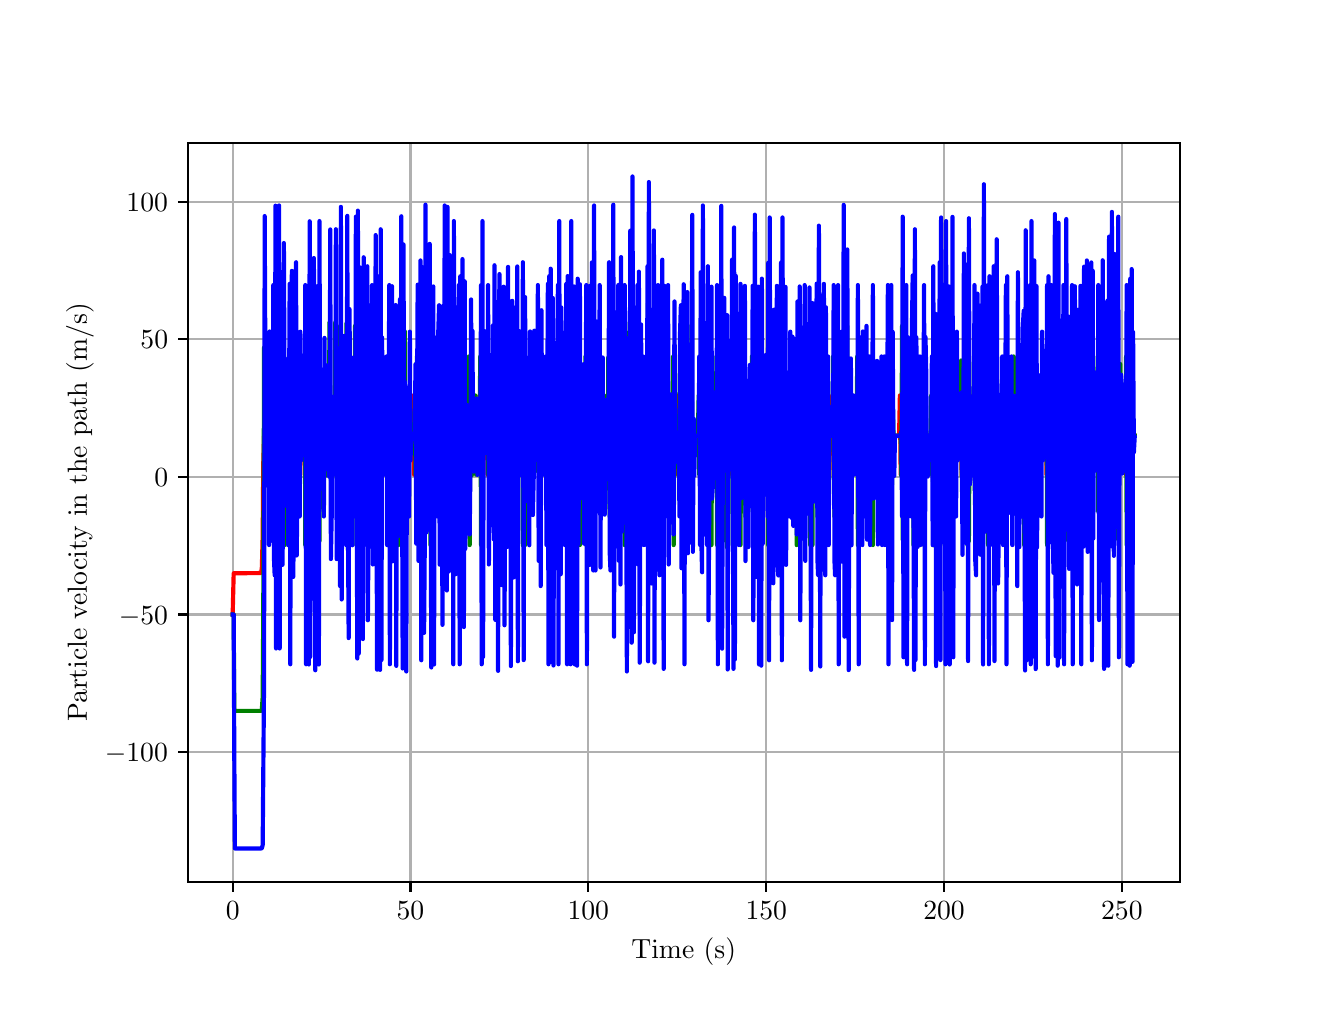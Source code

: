 \begingroup%
\makeatletter%
\begin{pgfpicture}%
\pgfpathrectangle{\pgfpointorigin}{\pgfqpoint{6.4in}{4.8in}}%
\pgfusepath{use as bounding box, clip}%
\begin{pgfscope}%
\pgfsetbuttcap%
\pgfsetmiterjoin%
\definecolor{currentfill}{rgb}{1.0,1.0,1.0}%
\pgfsetfillcolor{currentfill}%
\pgfsetlinewidth{0.0pt}%
\definecolor{currentstroke}{rgb}{1.0,1.0,1.0}%
\pgfsetstrokecolor{currentstroke}%
\pgfsetdash{}{0pt}%
\pgfpathmoveto{\pgfqpoint{0.0in}{0.0in}}%
\pgfpathlineto{\pgfqpoint{6.4in}{0.0in}}%
\pgfpathlineto{\pgfqpoint{6.4in}{4.8in}}%
\pgfpathlineto{\pgfqpoint{0.0in}{4.8in}}%
\pgfpathlineto{\pgfqpoint{0.0in}{0.0in}}%
\pgfpathclose%
\pgfusepath{fill}%
\end{pgfscope}%
\begin{pgfscope}%
\pgfsetbuttcap%
\pgfsetmiterjoin%
\definecolor{currentfill}{rgb}{1.0,1.0,1.0}%
\pgfsetfillcolor{currentfill}%
\pgfsetlinewidth{0.0pt}%
\definecolor{currentstroke}{rgb}{0.0,0.0,0.0}%
\pgfsetstrokecolor{currentstroke}%
\pgfsetstrokeopacity{0.0}%
\pgfsetdash{}{0pt}%
\pgfpathmoveto{\pgfqpoint{0.8in}{0.528in}}%
\pgfpathlineto{\pgfqpoint{5.76in}{0.528in}}%
\pgfpathlineto{\pgfqpoint{5.76in}{4.224in}}%
\pgfpathlineto{\pgfqpoint{0.8in}{4.224in}}%
\pgfpathlineto{\pgfqpoint{0.8in}{0.528in}}%
\pgfpathclose%
\pgfusepath{fill}%
\end{pgfscope}%
\begin{pgfscope}%
\pgfpathrectangle{\pgfqpoint{0.8in}{0.528in}}{\pgfqpoint{4.96in}{3.696in}}%
\pgfusepath{clip}%
\pgfsetrectcap%
\pgfsetroundjoin%
\pgfsetlinewidth{0.803pt}%
\definecolor{currentstroke}{rgb}{0.69,0.69,0.69}%
\pgfsetstrokecolor{currentstroke}%
\pgfsetdash{}{0pt}%
\pgfpathmoveto{\pgfqpoint{1.025in}{0.528in}}%
\pgfpathlineto{\pgfqpoint{1.025in}{4.224in}}%
\pgfusepath{stroke}%
\end{pgfscope}%
\begin{pgfscope}%
\pgfsetbuttcap%
\pgfsetroundjoin%
\definecolor{currentfill}{rgb}{0.0,0.0,0.0}%
\pgfsetfillcolor{currentfill}%
\pgfsetlinewidth{0.803pt}%
\definecolor{currentstroke}{rgb}{0.0,0.0,0.0}%
\pgfsetstrokecolor{currentstroke}%
\pgfsetdash{}{0pt}%
\pgfsys@defobject{currentmarker}{\pgfqpoint{0.0in}{-0.049in}}{\pgfqpoint{0.0in}{0.0in}}{%
\pgfpathmoveto{\pgfqpoint{0.0in}{0.0in}}%
\pgfpathlineto{\pgfqpoint{0.0in}{-0.049in}}%
\pgfusepath{stroke,fill}%
}%
\begin{pgfscope}%
\pgfsys@transformshift{1.025in}{0.528in}%
\pgfsys@useobject{currentmarker}{}%
\end{pgfscope}%
\end{pgfscope}%
\begin{pgfscope}%
\definecolor{textcolor}{rgb}{0.0,0.0,0.0}%
\pgfsetstrokecolor{textcolor}%
\pgfsetfillcolor{textcolor}%
\pgftext[x=1.025in,y=0.431in,,top]{\color{textcolor}\rmfamily\fontsize{10.0}{12.0}\selectfont \(\displaystyle {0}\)}%
\end{pgfscope}%
\begin{pgfscope}%
\pgfpathrectangle{\pgfqpoint{0.8in}{0.528in}}{\pgfqpoint{4.96in}{3.696in}}%
\pgfusepath{clip}%
\pgfsetrectcap%
\pgfsetroundjoin%
\pgfsetlinewidth{0.803pt}%
\definecolor{currentstroke}{rgb}{0.69,0.69,0.69}%
\pgfsetstrokecolor{currentstroke}%
\pgfsetdash{}{0pt}%
\pgfpathmoveto{\pgfqpoint{1.914in}{0.528in}}%
\pgfpathlineto{\pgfqpoint{1.914in}{4.224in}}%
\pgfusepath{stroke}%
\end{pgfscope}%
\begin{pgfscope}%
\pgfsetbuttcap%
\pgfsetroundjoin%
\definecolor{currentfill}{rgb}{0.0,0.0,0.0}%
\pgfsetfillcolor{currentfill}%
\pgfsetlinewidth{0.803pt}%
\definecolor{currentstroke}{rgb}{0.0,0.0,0.0}%
\pgfsetstrokecolor{currentstroke}%
\pgfsetdash{}{0pt}%
\pgfsys@defobject{currentmarker}{\pgfqpoint{0.0in}{-0.049in}}{\pgfqpoint{0.0in}{0.0in}}{%
\pgfpathmoveto{\pgfqpoint{0.0in}{0.0in}}%
\pgfpathlineto{\pgfqpoint{0.0in}{-0.049in}}%
\pgfusepath{stroke,fill}%
}%
\begin{pgfscope}%
\pgfsys@transformshift{1.914in}{0.528in}%
\pgfsys@useobject{currentmarker}{}%
\end{pgfscope}%
\end{pgfscope}%
\begin{pgfscope}%
\definecolor{textcolor}{rgb}{0.0,0.0,0.0}%
\pgfsetstrokecolor{textcolor}%
\pgfsetfillcolor{textcolor}%
\pgftext[x=1.914in,y=0.431in,,top]{\color{textcolor}\rmfamily\fontsize{10.0}{12.0}\selectfont \(\displaystyle {50}\)}%
\end{pgfscope}%
\begin{pgfscope}%
\pgfpathrectangle{\pgfqpoint{0.8in}{0.528in}}{\pgfqpoint{4.96in}{3.696in}}%
\pgfusepath{clip}%
\pgfsetrectcap%
\pgfsetroundjoin%
\pgfsetlinewidth{0.803pt}%
\definecolor{currentstroke}{rgb}{0.69,0.69,0.69}%
\pgfsetstrokecolor{currentstroke}%
\pgfsetdash{}{0pt}%
\pgfpathmoveto{\pgfqpoint{2.803in}{0.528in}}%
\pgfpathlineto{\pgfqpoint{2.803in}{4.224in}}%
\pgfusepath{stroke}%
\end{pgfscope}%
\begin{pgfscope}%
\pgfsetbuttcap%
\pgfsetroundjoin%
\definecolor{currentfill}{rgb}{0.0,0.0,0.0}%
\pgfsetfillcolor{currentfill}%
\pgfsetlinewidth{0.803pt}%
\definecolor{currentstroke}{rgb}{0.0,0.0,0.0}%
\pgfsetstrokecolor{currentstroke}%
\pgfsetdash{}{0pt}%
\pgfsys@defobject{currentmarker}{\pgfqpoint{0.0in}{-0.049in}}{\pgfqpoint{0.0in}{0.0in}}{%
\pgfpathmoveto{\pgfqpoint{0.0in}{0.0in}}%
\pgfpathlineto{\pgfqpoint{0.0in}{-0.049in}}%
\pgfusepath{stroke,fill}%
}%
\begin{pgfscope}%
\pgfsys@transformshift{2.803in}{0.528in}%
\pgfsys@useobject{currentmarker}{}%
\end{pgfscope}%
\end{pgfscope}%
\begin{pgfscope}%
\definecolor{textcolor}{rgb}{0.0,0.0,0.0}%
\pgfsetstrokecolor{textcolor}%
\pgfsetfillcolor{textcolor}%
\pgftext[x=2.803in,y=0.431in,,top]{\color{textcolor}\rmfamily\fontsize{10.0}{12.0}\selectfont \(\displaystyle {100}\)}%
\end{pgfscope}%
\begin{pgfscope}%
\pgfpathrectangle{\pgfqpoint{0.8in}{0.528in}}{\pgfqpoint{4.96in}{3.696in}}%
\pgfusepath{clip}%
\pgfsetrectcap%
\pgfsetroundjoin%
\pgfsetlinewidth{0.803pt}%
\definecolor{currentstroke}{rgb}{0.69,0.69,0.69}%
\pgfsetstrokecolor{currentstroke}%
\pgfsetdash{}{0pt}%
\pgfpathmoveto{\pgfqpoint{3.693in}{0.528in}}%
\pgfpathlineto{\pgfqpoint{3.693in}{4.224in}}%
\pgfusepath{stroke}%
\end{pgfscope}%
\begin{pgfscope}%
\pgfsetbuttcap%
\pgfsetroundjoin%
\definecolor{currentfill}{rgb}{0.0,0.0,0.0}%
\pgfsetfillcolor{currentfill}%
\pgfsetlinewidth{0.803pt}%
\definecolor{currentstroke}{rgb}{0.0,0.0,0.0}%
\pgfsetstrokecolor{currentstroke}%
\pgfsetdash{}{0pt}%
\pgfsys@defobject{currentmarker}{\pgfqpoint{0.0in}{-0.049in}}{\pgfqpoint{0.0in}{0.0in}}{%
\pgfpathmoveto{\pgfqpoint{0.0in}{0.0in}}%
\pgfpathlineto{\pgfqpoint{0.0in}{-0.049in}}%
\pgfusepath{stroke,fill}%
}%
\begin{pgfscope}%
\pgfsys@transformshift{3.693in}{0.528in}%
\pgfsys@useobject{currentmarker}{}%
\end{pgfscope}%
\end{pgfscope}%
\begin{pgfscope}%
\definecolor{textcolor}{rgb}{0.0,0.0,0.0}%
\pgfsetstrokecolor{textcolor}%
\pgfsetfillcolor{textcolor}%
\pgftext[x=3.693in,y=0.431in,,top]{\color{textcolor}\rmfamily\fontsize{10.0}{12.0}\selectfont \(\displaystyle {150}\)}%
\end{pgfscope}%
\begin{pgfscope}%
\pgfpathrectangle{\pgfqpoint{0.8in}{0.528in}}{\pgfqpoint{4.96in}{3.696in}}%
\pgfusepath{clip}%
\pgfsetrectcap%
\pgfsetroundjoin%
\pgfsetlinewidth{0.803pt}%
\definecolor{currentstroke}{rgb}{0.69,0.69,0.69}%
\pgfsetstrokecolor{currentstroke}%
\pgfsetdash{}{0pt}%
\pgfpathmoveto{\pgfqpoint{4.582in}{0.528in}}%
\pgfpathlineto{\pgfqpoint{4.582in}{4.224in}}%
\pgfusepath{stroke}%
\end{pgfscope}%
\begin{pgfscope}%
\pgfsetbuttcap%
\pgfsetroundjoin%
\definecolor{currentfill}{rgb}{0.0,0.0,0.0}%
\pgfsetfillcolor{currentfill}%
\pgfsetlinewidth{0.803pt}%
\definecolor{currentstroke}{rgb}{0.0,0.0,0.0}%
\pgfsetstrokecolor{currentstroke}%
\pgfsetdash{}{0pt}%
\pgfsys@defobject{currentmarker}{\pgfqpoint{0.0in}{-0.049in}}{\pgfqpoint{0.0in}{0.0in}}{%
\pgfpathmoveto{\pgfqpoint{0.0in}{0.0in}}%
\pgfpathlineto{\pgfqpoint{0.0in}{-0.049in}}%
\pgfusepath{stroke,fill}%
}%
\begin{pgfscope}%
\pgfsys@transformshift{4.582in}{0.528in}%
\pgfsys@useobject{currentmarker}{}%
\end{pgfscope}%
\end{pgfscope}%
\begin{pgfscope}%
\definecolor{textcolor}{rgb}{0.0,0.0,0.0}%
\pgfsetstrokecolor{textcolor}%
\pgfsetfillcolor{textcolor}%
\pgftext[x=4.582in,y=0.431in,,top]{\color{textcolor}\rmfamily\fontsize{10.0}{12.0}\selectfont \(\displaystyle {200}\)}%
\end{pgfscope}%
\begin{pgfscope}%
\pgfpathrectangle{\pgfqpoint{0.8in}{0.528in}}{\pgfqpoint{4.96in}{3.696in}}%
\pgfusepath{clip}%
\pgfsetrectcap%
\pgfsetroundjoin%
\pgfsetlinewidth{0.803pt}%
\definecolor{currentstroke}{rgb}{0.69,0.69,0.69}%
\pgfsetstrokecolor{currentstroke}%
\pgfsetdash{}{0pt}%
\pgfpathmoveto{\pgfqpoint{5.471in}{0.528in}}%
\pgfpathlineto{\pgfqpoint{5.471in}{4.224in}}%
\pgfusepath{stroke}%
\end{pgfscope}%
\begin{pgfscope}%
\pgfsetbuttcap%
\pgfsetroundjoin%
\definecolor{currentfill}{rgb}{0.0,0.0,0.0}%
\pgfsetfillcolor{currentfill}%
\pgfsetlinewidth{0.803pt}%
\definecolor{currentstroke}{rgb}{0.0,0.0,0.0}%
\pgfsetstrokecolor{currentstroke}%
\pgfsetdash{}{0pt}%
\pgfsys@defobject{currentmarker}{\pgfqpoint{0.0in}{-0.049in}}{\pgfqpoint{0.0in}{0.0in}}{%
\pgfpathmoveto{\pgfqpoint{0.0in}{0.0in}}%
\pgfpathlineto{\pgfqpoint{0.0in}{-0.049in}}%
\pgfusepath{stroke,fill}%
}%
\begin{pgfscope}%
\pgfsys@transformshift{5.471in}{0.528in}%
\pgfsys@useobject{currentmarker}{}%
\end{pgfscope}%
\end{pgfscope}%
\begin{pgfscope}%
\definecolor{textcolor}{rgb}{0.0,0.0,0.0}%
\pgfsetstrokecolor{textcolor}%
\pgfsetfillcolor{textcolor}%
\pgftext[x=5.471in,y=0.431in,,top]{\color{textcolor}\rmfamily\fontsize{10.0}{12.0}\selectfont \(\displaystyle {250}\)}%
\end{pgfscope}%
\begin{pgfscope}%
\definecolor{textcolor}{rgb}{0.0,0.0,0.0}%
\pgfsetstrokecolor{textcolor}%
\pgfsetfillcolor{textcolor}%
\pgftext[x=3.28in,y=0.252in,,top]{\color{textcolor}\rmfamily\fontsize{10.0}{12.0}\selectfont Time (s)}%
\end{pgfscope}%
\begin{pgfscope}%
\pgfpathrectangle{\pgfqpoint{0.8in}{0.528in}}{\pgfqpoint{4.96in}{3.696in}}%
\pgfusepath{clip}%
\pgfsetrectcap%
\pgfsetroundjoin%
\pgfsetlinewidth{0.803pt}%
\definecolor{currentstroke}{rgb}{0.69,0.69,0.69}%
\pgfsetstrokecolor{currentstroke}%
\pgfsetdash{}{0pt}%
\pgfpathmoveto{\pgfqpoint{0.8in}{1.178in}}%
\pgfpathlineto{\pgfqpoint{5.76in}{1.178in}}%
\pgfusepath{stroke}%
\end{pgfscope}%
\begin{pgfscope}%
\pgfsetbuttcap%
\pgfsetroundjoin%
\definecolor{currentfill}{rgb}{0.0,0.0,0.0}%
\pgfsetfillcolor{currentfill}%
\pgfsetlinewidth{0.803pt}%
\definecolor{currentstroke}{rgb}{0.0,0.0,0.0}%
\pgfsetstrokecolor{currentstroke}%
\pgfsetdash{}{0pt}%
\pgfsys@defobject{currentmarker}{\pgfqpoint{-0.049in}{0.0in}}{\pgfqpoint{-0.0in}{0.0in}}{%
\pgfpathmoveto{\pgfqpoint{-0.0in}{0.0in}}%
\pgfpathlineto{\pgfqpoint{-0.049in}{0.0in}}%
\pgfusepath{stroke,fill}%
}%
\begin{pgfscope}%
\pgfsys@transformshift{0.8in}{1.178in}%
\pgfsys@useobject{currentmarker}{}%
\end{pgfscope}%
\end{pgfscope}%
\begin{pgfscope}%
\definecolor{textcolor}{rgb}{0.0,0.0,0.0}%
\pgfsetstrokecolor{textcolor}%
\pgfsetfillcolor{textcolor}%
\pgftext[x=0.386in, y=1.129in, left, base]{\color{textcolor}\rmfamily\fontsize{10.0}{12.0}\selectfont \(\displaystyle {\ensuremath{-}100}\)}%
\end{pgfscope}%
\begin{pgfscope}%
\pgfpathrectangle{\pgfqpoint{0.8in}{0.528in}}{\pgfqpoint{4.96in}{3.696in}}%
\pgfusepath{clip}%
\pgfsetrectcap%
\pgfsetroundjoin%
\pgfsetlinewidth{0.803pt}%
\definecolor{currentstroke}{rgb}{0.69,0.69,0.69}%
\pgfsetstrokecolor{currentstroke}%
\pgfsetdash{}{0pt}%
\pgfpathmoveto{\pgfqpoint{0.8in}{1.866in}}%
\pgfpathlineto{\pgfqpoint{5.76in}{1.866in}}%
\pgfusepath{stroke}%
\end{pgfscope}%
\begin{pgfscope}%
\pgfsetbuttcap%
\pgfsetroundjoin%
\definecolor{currentfill}{rgb}{0.0,0.0,0.0}%
\pgfsetfillcolor{currentfill}%
\pgfsetlinewidth{0.803pt}%
\definecolor{currentstroke}{rgb}{0.0,0.0,0.0}%
\pgfsetstrokecolor{currentstroke}%
\pgfsetdash{}{0pt}%
\pgfsys@defobject{currentmarker}{\pgfqpoint{-0.049in}{0.0in}}{\pgfqpoint{-0.0in}{0.0in}}{%
\pgfpathmoveto{\pgfqpoint{-0.0in}{0.0in}}%
\pgfpathlineto{\pgfqpoint{-0.049in}{0.0in}}%
\pgfusepath{stroke,fill}%
}%
\begin{pgfscope}%
\pgfsys@transformshift{0.8in}{1.866in}%
\pgfsys@useobject{currentmarker}{}%
\end{pgfscope}%
\end{pgfscope}%
\begin{pgfscope}%
\definecolor{textcolor}{rgb}{0.0,0.0,0.0}%
\pgfsetstrokecolor{textcolor}%
\pgfsetfillcolor{textcolor}%
\pgftext[x=0.456in, y=1.818in, left, base]{\color{textcolor}\rmfamily\fontsize{10.0}{12.0}\selectfont \(\displaystyle {\ensuremath{-}50}\)}%
\end{pgfscope}%
\begin{pgfscope}%
\pgfpathrectangle{\pgfqpoint{0.8in}{0.528in}}{\pgfqpoint{4.96in}{3.696in}}%
\pgfusepath{clip}%
\pgfsetrectcap%
\pgfsetroundjoin%
\pgfsetlinewidth{0.803pt}%
\definecolor{currentstroke}{rgb}{0.69,0.69,0.69}%
\pgfsetstrokecolor{currentstroke}%
\pgfsetdash{}{0pt}%
\pgfpathmoveto{\pgfqpoint{0.8in}{2.554in}}%
\pgfpathlineto{\pgfqpoint{5.76in}{2.554in}}%
\pgfusepath{stroke}%
\end{pgfscope}%
\begin{pgfscope}%
\pgfsetbuttcap%
\pgfsetroundjoin%
\definecolor{currentfill}{rgb}{0.0,0.0,0.0}%
\pgfsetfillcolor{currentfill}%
\pgfsetlinewidth{0.803pt}%
\definecolor{currentstroke}{rgb}{0.0,0.0,0.0}%
\pgfsetstrokecolor{currentstroke}%
\pgfsetdash{}{0pt}%
\pgfsys@defobject{currentmarker}{\pgfqpoint{-0.049in}{0.0in}}{\pgfqpoint{-0.0in}{0.0in}}{%
\pgfpathmoveto{\pgfqpoint{-0.0in}{0.0in}}%
\pgfpathlineto{\pgfqpoint{-0.049in}{0.0in}}%
\pgfusepath{stroke,fill}%
}%
\begin{pgfscope}%
\pgfsys@transformshift{0.8in}{2.554in}%
\pgfsys@useobject{currentmarker}{}%
\end{pgfscope}%
\end{pgfscope}%
\begin{pgfscope}%
\definecolor{textcolor}{rgb}{0.0,0.0,0.0}%
\pgfsetstrokecolor{textcolor}%
\pgfsetfillcolor{textcolor}%
\pgftext[x=0.633in, y=2.506in, left, base]{\color{textcolor}\rmfamily\fontsize{10.0}{12.0}\selectfont \(\displaystyle {0}\)}%
\end{pgfscope}%
\begin{pgfscope}%
\pgfpathrectangle{\pgfqpoint{0.8in}{0.528in}}{\pgfqpoint{4.96in}{3.696in}}%
\pgfusepath{clip}%
\pgfsetrectcap%
\pgfsetroundjoin%
\pgfsetlinewidth{0.803pt}%
\definecolor{currentstroke}{rgb}{0.69,0.69,0.69}%
\pgfsetstrokecolor{currentstroke}%
\pgfsetdash{}{0pt}%
\pgfpathmoveto{\pgfqpoint{0.8in}{3.242in}}%
\pgfpathlineto{\pgfqpoint{5.76in}{3.242in}}%
\pgfusepath{stroke}%
\end{pgfscope}%
\begin{pgfscope}%
\pgfsetbuttcap%
\pgfsetroundjoin%
\definecolor{currentfill}{rgb}{0.0,0.0,0.0}%
\pgfsetfillcolor{currentfill}%
\pgfsetlinewidth{0.803pt}%
\definecolor{currentstroke}{rgb}{0.0,0.0,0.0}%
\pgfsetstrokecolor{currentstroke}%
\pgfsetdash{}{0pt}%
\pgfsys@defobject{currentmarker}{\pgfqpoint{-0.049in}{0.0in}}{\pgfqpoint{-0.0in}{0.0in}}{%
\pgfpathmoveto{\pgfqpoint{-0.0in}{0.0in}}%
\pgfpathlineto{\pgfqpoint{-0.049in}{0.0in}}%
\pgfusepath{stroke,fill}%
}%
\begin{pgfscope}%
\pgfsys@transformshift{0.8in}{3.242in}%
\pgfsys@useobject{currentmarker}{}%
\end{pgfscope}%
\end{pgfscope}%
\begin{pgfscope}%
\definecolor{textcolor}{rgb}{0.0,0.0,0.0}%
\pgfsetstrokecolor{textcolor}%
\pgfsetfillcolor{textcolor}%
\pgftext[x=0.564in, y=3.194in, left, base]{\color{textcolor}\rmfamily\fontsize{10.0}{12.0}\selectfont \(\displaystyle {50}\)}%
\end{pgfscope}%
\begin{pgfscope}%
\pgfpathrectangle{\pgfqpoint{0.8in}{0.528in}}{\pgfqpoint{4.96in}{3.696in}}%
\pgfusepath{clip}%
\pgfsetrectcap%
\pgfsetroundjoin%
\pgfsetlinewidth{0.803pt}%
\definecolor{currentstroke}{rgb}{0.69,0.69,0.69}%
\pgfsetstrokecolor{currentstroke}%
\pgfsetdash{}{0pt}%
\pgfpathmoveto{\pgfqpoint{0.8in}{3.93in}}%
\pgfpathlineto{\pgfqpoint{5.76in}{3.93in}}%
\pgfusepath{stroke}%
\end{pgfscope}%
\begin{pgfscope}%
\pgfsetbuttcap%
\pgfsetroundjoin%
\definecolor{currentfill}{rgb}{0.0,0.0,0.0}%
\pgfsetfillcolor{currentfill}%
\pgfsetlinewidth{0.803pt}%
\definecolor{currentstroke}{rgb}{0.0,0.0,0.0}%
\pgfsetstrokecolor{currentstroke}%
\pgfsetdash{}{0pt}%
\pgfsys@defobject{currentmarker}{\pgfqpoint{-0.049in}{0.0in}}{\pgfqpoint{-0.0in}{0.0in}}{%
\pgfpathmoveto{\pgfqpoint{-0.0in}{0.0in}}%
\pgfpathlineto{\pgfqpoint{-0.049in}{0.0in}}%
\pgfusepath{stroke,fill}%
}%
\begin{pgfscope}%
\pgfsys@transformshift{0.8in}{3.93in}%
\pgfsys@useobject{currentmarker}{}%
\end{pgfscope}%
\end{pgfscope}%
\begin{pgfscope}%
\definecolor{textcolor}{rgb}{0.0,0.0,0.0}%
\pgfsetstrokecolor{textcolor}%
\pgfsetfillcolor{textcolor}%
\pgftext[x=0.494in, y=3.882in, left, base]{\color{textcolor}\rmfamily\fontsize{10.0}{12.0}\selectfont \(\displaystyle {100}\)}%
\end{pgfscope}%
\begin{pgfscope}%
\definecolor{textcolor}{rgb}{0.0,0.0,0.0}%
\pgfsetstrokecolor{textcolor}%
\pgfsetfillcolor{textcolor}%
\pgftext[x=0.331in,y=2.376in,,bottom,rotate=90.0]{\color{textcolor}\rmfamily\fontsize{10.0}{12.0}\selectfont Particle velocity in the path (m/s)}%
\end{pgfscope}%
\begin{pgfscope}%
\pgfpathrectangle{\pgfqpoint{0.8in}{0.528in}}{\pgfqpoint{4.96in}{3.696in}}%
\pgfusepath{clip}%
\pgfsetrectcap%
\pgfsetroundjoin%
\pgfsetlinewidth{1.506pt}%
\definecolor{currentstroke}{rgb}{1.0,0.0,0.0}%
\pgfsetstrokecolor{currentstroke}%
\pgfsetdash{}{0pt}%
\pgfpathmoveto{\pgfqpoint{1.025in}{1.866in}}%
\pgfpathlineto{\pgfqpoint{1.03in}{2.072in}}%
\pgfpathlineto{\pgfqpoint{1.164in}{2.073in}}%
\pgfpathlineto{\pgfqpoint{1.168in}{2.077in}}%
\pgfpathlineto{\pgfqpoint{1.171in}{2.103in}}%
\pgfpathlineto{\pgfqpoint{1.175in}{2.255in}}%
\pgfpathlineto{\pgfqpoint{1.178in}{2.622in}}%
\pgfpathlineto{\pgfqpoint{1.182in}{2.759in}}%
\pgfpathlineto{\pgfqpoint{1.185in}{2.76in}}%
\pgfpathlineto{\pgfqpoint{1.217in}{2.76in}}%
\pgfpathlineto{\pgfqpoint{1.221in}{2.961in}}%
\pgfpathlineto{\pgfqpoint{1.228in}{2.56in}}%
\pgfpathlineto{\pgfqpoint{1.232in}{2.955in}}%
\pgfpathlineto{\pgfqpoint{1.235in}{2.565in}}%
\pgfpathlineto{\pgfqpoint{1.239in}{2.956in}}%
\pgfpathlineto{\pgfqpoint{1.246in}{2.56in}}%
\pgfpathlineto{\pgfqpoint{1.249in}{2.955in}}%
\pgfpathlineto{\pgfqpoint{1.253in}{2.565in}}%
\pgfpathlineto{\pgfqpoint{1.257in}{2.755in}}%
\pgfpathlineto{\pgfqpoint{1.26in}{2.76in}}%
\pgfpathlineto{\pgfqpoint{1.264in}{2.961in}}%
\pgfpathlineto{\pgfqpoint{1.267in}{2.565in}}%
\pgfpathlineto{\pgfqpoint{1.271in}{2.755in}}%
\pgfpathlineto{\pgfqpoint{1.274in}{2.76in}}%
\pgfpathlineto{\pgfqpoint{1.278in}{2.961in}}%
\pgfpathlineto{\pgfqpoint{1.281in}{2.565in}}%
\pgfpathlineto{\pgfqpoint{1.285in}{2.755in}}%
\pgfpathlineto{\pgfqpoint{1.289in}{2.76in}}%
\pgfpathlineto{\pgfqpoint{1.299in}{2.76in}}%
\pgfpathlineto{\pgfqpoint{1.303in}{2.961in}}%
\pgfpathlineto{\pgfqpoint{1.306in}{2.565in}}%
\pgfpathlineto{\pgfqpoint{1.31in}{2.755in}}%
\pgfpathlineto{\pgfqpoint{1.313in}{2.76in}}%
\pgfpathlineto{\pgfqpoint{1.317in}{2.961in}}%
\pgfpathlineto{\pgfqpoint{1.321in}{2.565in}}%
\pgfpathlineto{\pgfqpoint{1.324in}{2.755in}}%
\pgfpathlineto{\pgfqpoint{1.328in}{2.76in}}%
\pgfpathlineto{\pgfqpoint{1.331in}{2.76in}}%
\pgfpathlineto{\pgfqpoint{1.335in}{2.961in}}%
\pgfpathlineto{\pgfqpoint{1.338in}{2.565in}}%
\pgfpathlineto{\pgfqpoint{1.342in}{2.755in}}%
\pgfpathlineto{\pgfqpoint{1.345in}{2.76in}}%
\pgfpathlineto{\pgfqpoint{1.349in}{2.961in}}%
\pgfpathlineto{\pgfqpoint{1.353in}{2.565in}}%
\pgfpathlineto{\pgfqpoint{1.356in}{2.755in}}%
\pgfpathlineto{\pgfqpoint{1.36in}{2.76in}}%
\pgfpathlineto{\pgfqpoint{1.378in}{2.76in}}%
\pgfpathlineto{\pgfqpoint{1.381in}{2.961in}}%
\pgfpathlineto{\pgfqpoint{1.385in}{2.565in}}%
\pgfpathlineto{\pgfqpoint{1.388in}{2.755in}}%
\pgfpathlineto{\pgfqpoint{1.392in}{2.76in}}%
\pgfpathlineto{\pgfqpoint{1.395in}{2.961in}}%
\pgfpathlineto{\pgfqpoint{1.399in}{2.565in}}%
\pgfpathlineto{\pgfqpoint{1.402in}{2.956in}}%
\pgfpathlineto{\pgfqpoint{1.406in}{2.565in}}%
\pgfpathlineto{\pgfqpoint{1.41in}{2.755in}}%
\pgfpathlineto{\pgfqpoint{1.413in}{2.76in}}%
\pgfpathlineto{\pgfqpoint{1.417in}{2.961in}}%
\pgfpathlineto{\pgfqpoint{1.424in}{2.556in}}%
\pgfpathlineto{\pgfqpoint{1.427in}{2.955in}}%
\pgfpathlineto{\pgfqpoint{1.431in}{2.565in}}%
\pgfpathlineto{\pgfqpoint{1.434in}{2.755in}}%
\pgfpathlineto{\pgfqpoint{1.438in}{2.76in}}%
\pgfpathlineto{\pgfqpoint{1.442in}{2.76in}}%
\pgfpathlineto{\pgfqpoint{1.445in}{2.961in}}%
\pgfpathlineto{\pgfqpoint{1.449in}{2.565in}}%
\pgfpathlineto{\pgfqpoint{1.452in}{2.956in}}%
\pgfpathlineto{\pgfqpoint{1.456in}{2.565in}}%
\pgfpathlineto{\pgfqpoint{1.459in}{2.755in}}%
\pgfpathlineto{\pgfqpoint{1.463in}{2.76in}}%
\pgfpathlineto{\pgfqpoint{1.466in}{2.76in}}%
\pgfpathlineto{\pgfqpoint{1.47in}{2.961in}}%
\pgfpathlineto{\pgfqpoint{1.474in}{2.565in}}%
\pgfpathlineto{\pgfqpoint{1.477in}{2.755in}}%
\pgfpathlineto{\pgfqpoint{1.481in}{2.76in}}%
\pgfpathlineto{\pgfqpoint{1.484in}{2.961in}}%
\pgfpathlineto{\pgfqpoint{1.488in}{2.565in}}%
\pgfpathlineto{\pgfqpoint{1.491in}{2.755in}}%
\pgfpathlineto{\pgfqpoint{1.495in}{2.76in}}%
\pgfpathlineto{\pgfqpoint{1.506in}{2.76in}}%
\pgfpathlineto{\pgfqpoint{1.509in}{2.961in}}%
\pgfpathlineto{\pgfqpoint{1.513in}{2.565in}}%
\pgfpathlineto{\pgfqpoint{1.516in}{2.755in}}%
\pgfpathlineto{\pgfqpoint{1.52in}{2.76in}}%
\pgfpathlineto{\pgfqpoint{1.534in}{2.76in}}%
\pgfpathlineto{\pgfqpoint{1.538in}{2.961in}}%
\pgfpathlineto{\pgfqpoint{1.541in}{2.766in}}%
\pgfpathlineto{\pgfqpoint{1.545in}{2.76in}}%
\pgfpathlineto{\pgfqpoint{1.552in}{2.76in}}%
\pgfpathlineto{\pgfqpoint{1.555in}{2.56in}}%
\pgfpathlineto{\pgfqpoint{1.559in}{2.955in}}%
\pgfpathlineto{\pgfqpoint{1.566in}{2.56in}}%
\pgfpathlineto{\pgfqpoint{1.57in}{2.955in}}%
\pgfpathlineto{\pgfqpoint{1.573in}{2.565in}}%
\pgfpathlineto{\pgfqpoint{1.577in}{2.755in}}%
\pgfpathlineto{\pgfqpoint{1.58in}{2.76in}}%
\pgfpathlineto{\pgfqpoint{1.591in}{2.76in}}%
\pgfpathlineto{\pgfqpoint{1.594in}{2.961in}}%
\pgfpathlineto{\pgfqpoint{1.598in}{2.565in}}%
\pgfpathlineto{\pgfqpoint{1.602in}{2.755in}}%
\pgfpathlineto{\pgfqpoint{1.605in}{2.76in}}%
\pgfpathlineto{\pgfqpoint{1.623in}{2.76in}}%
\pgfpathlineto{\pgfqpoint{1.626in}{2.961in}}%
\pgfpathlineto{\pgfqpoint{1.63in}{2.565in}}%
\pgfpathlineto{\pgfqpoint{1.634in}{2.956in}}%
\pgfpathlineto{\pgfqpoint{1.637in}{2.565in}}%
\pgfpathlineto{\pgfqpoint{1.641in}{2.956in}}%
\pgfpathlineto{\pgfqpoint{1.644in}{2.565in}}%
\pgfpathlineto{\pgfqpoint{1.648in}{2.956in}}%
\pgfpathlineto{\pgfqpoint{1.651in}{2.565in}}%
\pgfpathlineto{\pgfqpoint{1.655in}{2.755in}}%
\pgfpathlineto{\pgfqpoint{1.658in}{2.76in}}%
\pgfpathlineto{\pgfqpoint{1.662in}{2.76in}}%
\pgfpathlineto{\pgfqpoint{1.666in}{2.961in}}%
\pgfpathlineto{\pgfqpoint{1.669in}{2.565in}}%
\pgfpathlineto{\pgfqpoint{1.673in}{2.755in}}%
\pgfpathlineto{\pgfqpoint{1.676in}{2.76in}}%
\pgfpathlineto{\pgfqpoint{1.687in}{2.76in}}%
\pgfpathlineto{\pgfqpoint{1.69in}{2.961in}}%
\pgfpathlineto{\pgfqpoint{1.698in}{2.56in}}%
\pgfpathlineto{\pgfqpoint{1.701in}{2.754in}}%
\pgfpathlineto{\pgfqpoint{1.705in}{2.76in}}%
\pgfpathlineto{\pgfqpoint{1.712in}{2.76in}}%
\pgfpathlineto{\pgfqpoint{1.715in}{2.961in}}%
\pgfpathlineto{\pgfqpoint{1.719in}{2.565in}}%
\pgfpathlineto{\pgfqpoint{1.722in}{2.755in}}%
\pgfpathlineto{\pgfqpoint{1.726in}{2.76in}}%
\pgfpathlineto{\pgfqpoint{1.73in}{2.961in}}%
\pgfpathlineto{\pgfqpoint{1.733in}{2.565in}}%
\pgfpathlineto{\pgfqpoint{1.737in}{2.956in}}%
\pgfpathlineto{\pgfqpoint{1.74in}{2.565in}}%
\pgfpathlineto{\pgfqpoint{1.744in}{2.755in}}%
\pgfpathlineto{\pgfqpoint{1.747in}{2.76in}}%
\pgfpathlineto{\pgfqpoint{1.751in}{2.961in}}%
\pgfpathlineto{\pgfqpoint{1.754in}{2.565in}}%
\pgfpathlineto{\pgfqpoint{1.758in}{2.956in}}%
\pgfpathlineto{\pgfqpoint{1.762in}{2.565in}}%
\pgfpathlineto{\pgfqpoint{1.765in}{2.755in}}%
\pgfpathlineto{\pgfqpoint{1.769in}{2.76in}}%
\pgfpathlineto{\pgfqpoint{1.797in}{2.76in}}%
\pgfpathlineto{\pgfqpoint{1.801in}{2.961in}}%
\pgfpathlineto{\pgfqpoint{1.804in}{2.565in}}%
\pgfpathlineto{\pgfqpoint{1.808in}{2.755in}}%
\pgfpathlineto{\pgfqpoint{1.811in}{2.76in}}%
\pgfpathlineto{\pgfqpoint{1.815in}{2.961in}}%
\pgfpathlineto{\pgfqpoint{1.818in}{2.766in}}%
\pgfpathlineto{\pgfqpoint{1.822in}{2.76in}}%
\pgfpathlineto{\pgfqpoint{1.826in}{2.56in}}%
\pgfpathlineto{\pgfqpoint{1.833in}{2.961in}}%
\pgfpathlineto{\pgfqpoint{1.836in}{2.565in}}%
\pgfpathlineto{\pgfqpoint{1.84in}{2.755in}}%
\pgfpathlineto{\pgfqpoint{1.843in}{2.76in}}%
\pgfpathlineto{\pgfqpoint{1.847in}{2.961in}}%
\pgfpathlineto{\pgfqpoint{1.85in}{2.565in}}%
\pgfpathlineto{\pgfqpoint{1.858in}{2.961in}}%
\pgfpathlineto{\pgfqpoint{1.861in}{2.565in}}%
\pgfpathlineto{\pgfqpoint{1.865in}{2.956in}}%
\pgfpathlineto{\pgfqpoint{1.868in}{2.565in}}%
\pgfpathlineto{\pgfqpoint{1.875in}{2.961in}}%
\pgfpathlineto{\pgfqpoint{1.879in}{2.565in}}%
\pgfpathlineto{\pgfqpoint{1.882in}{2.956in}}%
\pgfpathlineto{\pgfqpoint{1.886in}{2.565in}}%
\pgfpathlineto{\pgfqpoint{1.89in}{2.755in}}%
\pgfpathlineto{\pgfqpoint{1.893in}{2.76in}}%
\pgfpathlineto{\pgfqpoint{1.897in}{2.961in}}%
\pgfpathlineto{\pgfqpoint{1.9in}{2.565in}}%
\pgfpathlineto{\pgfqpoint{1.904in}{2.755in}}%
\pgfpathlineto{\pgfqpoint{1.907in}{2.76in}}%
\pgfpathlineto{\pgfqpoint{1.925in}{2.76in}}%
\pgfpathlineto{\pgfqpoint{1.929in}{2.961in}}%
\pgfpathlineto{\pgfqpoint{1.932in}{2.565in}}%
\pgfpathlineto{\pgfqpoint{1.936in}{2.755in}}%
\pgfpathlineto{\pgfqpoint{1.939in}{2.76in}}%
\pgfpathlineto{\pgfqpoint{1.943in}{2.961in}}%
\pgfpathlineto{\pgfqpoint{1.95in}{2.56in}}%
\pgfpathlineto{\pgfqpoint{1.957in}{2.961in}}%
\pgfpathlineto{\pgfqpoint{1.961in}{2.565in}}%
\pgfpathlineto{\pgfqpoint{1.964in}{2.755in}}%
\pgfpathlineto{\pgfqpoint{1.968in}{2.76in}}%
\pgfpathlineto{\pgfqpoint{1.971in}{2.961in}}%
\pgfpathlineto{\pgfqpoint{1.978in}{2.56in}}%
\pgfpathlineto{\pgfqpoint{1.982in}{2.955in}}%
\pgfpathlineto{\pgfqpoint{1.986in}{2.565in}}%
\pgfpathlineto{\pgfqpoint{1.989in}{2.755in}}%
\pgfpathlineto{\pgfqpoint{1.993in}{2.76in}}%
\pgfpathlineto{\pgfqpoint{2.003in}{2.76in}}%
\pgfpathlineto{\pgfqpoint{2.007in}{2.961in}}%
\pgfpathlineto{\pgfqpoint{2.01in}{2.565in}}%
\pgfpathlineto{\pgfqpoint{2.014in}{2.755in}}%
\pgfpathlineto{\pgfqpoint{2.018in}{2.76in}}%
\pgfpathlineto{\pgfqpoint{2.021in}{2.961in}}%
\pgfpathlineto{\pgfqpoint{2.025in}{2.565in}}%
\pgfpathlineto{\pgfqpoint{2.028in}{2.755in}}%
\pgfpathlineto{\pgfqpoint{2.032in}{2.76in}}%
\pgfpathlineto{\pgfqpoint{2.035in}{2.76in}}%
\pgfpathlineto{\pgfqpoint{2.039in}{2.961in}}%
\pgfpathlineto{\pgfqpoint{2.042in}{2.565in}}%
\pgfpathlineto{\pgfqpoint{2.05in}{2.961in}}%
\pgfpathlineto{\pgfqpoint{2.053in}{2.766in}}%
\pgfpathlineto{\pgfqpoint{2.057in}{2.76in}}%
\pgfpathlineto{\pgfqpoint{2.06in}{2.56in}}%
\pgfpathlineto{\pgfqpoint{2.064in}{2.955in}}%
\pgfpathlineto{\pgfqpoint{2.067in}{2.565in}}%
\pgfpathlineto{\pgfqpoint{2.074in}{2.961in}}%
\pgfpathlineto{\pgfqpoint{2.078in}{2.565in}}%
\pgfpathlineto{\pgfqpoint{2.082in}{2.956in}}%
\pgfpathlineto{\pgfqpoint{2.089in}{2.56in}}%
\pgfpathlineto{\pgfqpoint{2.092in}{2.955in}}%
\pgfpathlineto{\pgfqpoint{2.099in}{2.56in}}%
\pgfpathlineto{\pgfqpoint{2.103in}{2.754in}}%
\pgfpathlineto{\pgfqpoint{2.106in}{2.76in}}%
\pgfpathlineto{\pgfqpoint{2.114in}{2.76in}}%
\pgfpathlineto{\pgfqpoint{2.117in}{2.961in}}%
\pgfpathlineto{\pgfqpoint{2.121in}{2.565in}}%
\pgfpathlineto{\pgfqpoint{2.124in}{2.956in}}%
\pgfpathlineto{\pgfqpoint{2.131in}{2.56in}}%
\pgfpathlineto{\pgfqpoint{2.135in}{2.754in}}%
\pgfpathlineto{\pgfqpoint{2.139in}{2.76in}}%
\pgfpathlineto{\pgfqpoint{2.146in}{2.76in}}%
\pgfpathlineto{\pgfqpoint{2.149in}{2.961in}}%
\pgfpathlineto{\pgfqpoint{2.153in}{2.565in}}%
\pgfpathlineto{\pgfqpoint{2.156in}{2.755in}}%
\pgfpathlineto{\pgfqpoint{2.16in}{2.76in}}%
\pgfpathlineto{\pgfqpoint{2.167in}{2.76in}}%
\pgfpathlineto{\pgfqpoint{2.171in}{2.961in}}%
\pgfpathlineto{\pgfqpoint{2.178in}{2.56in}}%
\pgfpathlineto{\pgfqpoint{2.181in}{2.754in}}%
\pgfpathlineto{\pgfqpoint{2.185in}{2.76in}}%
\pgfpathlineto{\pgfqpoint{2.199in}{2.76in}}%
\pgfpathlineto{\pgfqpoint{2.203in}{2.961in}}%
\pgfpathlineto{\pgfqpoint{2.206in}{2.565in}}%
\pgfpathlineto{\pgfqpoint{2.213in}{2.961in}}%
\pgfpathlineto{\pgfqpoint{2.217in}{2.565in}}%
\pgfpathlineto{\pgfqpoint{2.22in}{2.755in}}%
\pgfpathlineto{\pgfqpoint{2.224in}{2.76in}}%
\pgfpathlineto{\pgfqpoint{2.256in}{2.76in}}%
\pgfpathlineto{\pgfqpoint{2.259in}{2.961in}}%
\pgfpathlineto{\pgfqpoint{2.263in}{2.565in}}%
\pgfpathlineto{\pgfqpoint{2.267in}{2.956in}}%
\pgfpathlineto{\pgfqpoint{2.27in}{2.565in}}%
\pgfpathlineto{\pgfqpoint{2.274in}{2.755in}}%
\pgfpathlineto{\pgfqpoint{2.277in}{2.76in}}%
\pgfpathlineto{\pgfqpoint{2.291in}{2.76in}}%
\pgfpathlineto{\pgfqpoint{2.295in}{2.961in}}%
\pgfpathlineto{\pgfqpoint{2.299in}{2.565in}}%
\pgfpathlineto{\pgfqpoint{2.302in}{2.755in}}%
\pgfpathlineto{\pgfqpoint{2.306in}{2.76in}}%
\pgfpathlineto{\pgfqpoint{2.323in}{2.76in}}%
\pgfpathlineto{\pgfqpoint{2.327in}{2.961in}}%
\pgfpathlineto{\pgfqpoint{2.334in}{2.56in}}%
\pgfpathlineto{\pgfqpoint{2.341in}{2.961in}}%
\pgfpathlineto{\pgfqpoint{2.345in}{2.565in}}%
\pgfpathlineto{\pgfqpoint{2.348in}{2.755in}}%
\pgfpathlineto{\pgfqpoint{2.352in}{2.76in}}%
\pgfpathlineto{\pgfqpoint{2.355in}{2.961in}}%
\pgfpathlineto{\pgfqpoint{2.363in}{2.56in}}%
\pgfpathlineto{\pgfqpoint{2.366in}{2.754in}}%
\pgfpathlineto{\pgfqpoint{2.37in}{2.76in}}%
\pgfpathlineto{\pgfqpoint{2.373in}{2.961in}}%
\pgfpathlineto{\pgfqpoint{2.38in}{2.56in}}%
\pgfpathlineto{\pgfqpoint{2.384in}{2.754in}}%
\pgfpathlineto{\pgfqpoint{2.387in}{2.76in}}%
\pgfpathlineto{\pgfqpoint{2.391in}{2.76in}}%
\pgfpathlineto{\pgfqpoint{2.395in}{2.961in}}%
\pgfpathlineto{\pgfqpoint{2.398in}{2.565in}}%
\pgfpathlineto{\pgfqpoint{2.405in}{2.961in}}%
\pgfpathlineto{\pgfqpoint{2.409in}{2.565in}}%
\pgfpathlineto{\pgfqpoint{2.416in}{2.961in}}%
\pgfpathlineto{\pgfqpoint{2.423in}{2.56in}}%
\pgfpathlineto{\pgfqpoint{2.427in}{2.754in}}%
\pgfpathlineto{\pgfqpoint{2.43in}{2.76in}}%
\pgfpathlineto{\pgfqpoint{2.437in}{2.76in}}%
\pgfpathlineto{\pgfqpoint{2.441in}{2.961in}}%
\pgfpathlineto{\pgfqpoint{2.444in}{2.565in}}%
\pgfpathlineto{\pgfqpoint{2.448in}{2.755in}}%
\pgfpathlineto{\pgfqpoint{2.451in}{2.76in}}%
\pgfpathlineto{\pgfqpoint{2.466in}{2.76in}}%
\pgfpathlineto{\pgfqpoint{2.469in}{2.961in}}%
\pgfpathlineto{\pgfqpoint{2.473in}{2.565in}}%
\pgfpathlineto{\pgfqpoint{2.48in}{2.961in}}%
\pgfpathlineto{\pgfqpoint{2.483in}{2.565in}}%
\pgfpathlineto{\pgfqpoint{2.487in}{2.755in}}%
\pgfpathlineto{\pgfqpoint{2.491in}{2.76in}}%
\pgfpathlineto{\pgfqpoint{2.515in}{2.76in}}%
\pgfpathlineto{\pgfqpoint{2.519in}{2.961in}}%
\pgfpathlineto{\pgfqpoint{2.523in}{2.565in}}%
\pgfpathlineto{\pgfqpoint{2.526in}{2.755in}}%
\pgfpathlineto{\pgfqpoint{2.53in}{2.76in}}%
\pgfpathlineto{\pgfqpoint{2.54in}{2.76in}}%
\pgfpathlineto{\pgfqpoint{2.544in}{2.961in}}%
\pgfpathlineto{\pgfqpoint{2.547in}{2.766in}}%
\pgfpathlineto{\pgfqpoint{2.551in}{2.76in}}%
\pgfpathlineto{\pgfqpoint{2.555in}{2.76in}}%
\pgfpathlineto{\pgfqpoint{2.558in}{2.56in}}%
\pgfpathlineto{\pgfqpoint{2.562in}{2.754in}}%
\pgfpathlineto{\pgfqpoint{2.565in}{2.76in}}%
\pgfpathlineto{\pgfqpoint{2.59in}{2.76in}}%
\pgfpathlineto{\pgfqpoint{2.594in}{2.961in}}%
\pgfpathlineto{\pgfqpoint{2.597in}{2.565in}}%
\pgfpathlineto{\pgfqpoint{2.601in}{2.755in}}%
\pgfpathlineto{\pgfqpoint{2.604in}{2.76in}}%
\pgfpathlineto{\pgfqpoint{2.608in}{2.961in}}%
\pgfpathlineto{\pgfqpoint{2.611in}{2.565in}}%
\pgfpathlineto{\pgfqpoint{2.619in}{2.961in}}%
\pgfpathlineto{\pgfqpoint{2.622in}{2.565in}}%
\pgfpathlineto{\pgfqpoint{2.626in}{2.755in}}%
\pgfpathlineto{\pgfqpoint{2.629in}{2.76in}}%
\pgfpathlineto{\pgfqpoint{2.64in}{2.76in}}%
\pgfpathlineto{\pgfqpoint{2.643in}{2.961in}}%
\pgfpathlineto{\pgfqpoint{2.647in}{2.565in}}%
\pgfpathlineto{\pgfqpoint{2.651in}{2.956in}}%
\pgfpathlineto{\pgfqpoint{2.658in}{2.56in}}%
\pgfpathlineto{\pgfqpoint{2.661in}{2.754in}}%
\pgfpathlineto{\pgfqpoint{2.665in}{2.76in}}%
\pgfpathlineto{\pgfqpoint{2.683in}{2.76in}}%
\pgfpathlineto{\pgfqpoint{2.686in}{2.961in}}%
\pgfpathlineto{\pgfqpoint{2.69in}{2.565in}}%
\pgfpathlineto{\pgfqpoint{2.693in}{2.755in}}%
\pgfpathlineto{\pgfqpoint{2.697in}{2.76in}}%
\pgfpathlineto{\pgfqpoint{2.7in}{2.76in}}%
\pgfpathlineto{\pgfqpoint{2.704in}{2.961in}}%
\pgfpathlineto{\pgfqpoint{2.707in}{2.565in}}%
\pgfpathlineto{\pgfqpoint{2.711in}{2.956in}}%
\pgfpathlineto{\pgfqpoint{2.715in}{2.565in}}%
\pgfpathlineto{\pgfqpoint{2.718in}{2.755in}}%
\pgfpathlineto{\pgfqpoint{2.722in}{2.76in}}%
\pgfpathlineto{\pgfqpoint{2.725in}{2.961in}}%
\pgfpathlineto{\pgfqpoint{2.729in}{2.565in}}%
\pgfpathlineto{\pgfqpoint{2.736in}{2.961in}}%
\pgfpathlineto{\pgfqpoint{2.739in}{2.565in}}%
\pgfpathlineto{\pgfqpoint{2.743in}{2.755in}}%
\pgfpathlineto{\pgfqpoint{2.747in}{2.76in}}%
\pgfpathlineto{\pgfqpoint{2.75in}{2.76in}}%
\pgfpathlineto{\pgfqpoint{2.754in}{2.961in}}%
\pgfpathlineto{\pgfqpoint{2.757in}{2.565in}}%
\pgfpathlineto{\pgfqpoint{2.761in}{2.755in}}%
\pgfpathlineto{\pgfqpoint{2.764in}{2.76in}}%
\pgfpathlineto{\pgfqpoint{2.768in}{2.961in}}%
\pgfpathlineto{\pgfqpoint{2.771in}{2.565in}}%
\pgfpathlineto{\pgfqpoint{2.775in}{2.755in}}%
\pgfpathlineto{\pgfqpoint{2.779in}{2.76in}}%
\pgfpathlineto{\pgfqpoint{2.782in}{2.76in}}%
\pgfpathlineto{\pgfqpoint{2.786in}{2.961in}}%
\pgfpathlineto{\pgfqpoint{2.789in}{2.565in}}%
\pgfpathlineto{\pgfqpoint{2.793in}{2.755in}}%
\pgfpathlineto{\pgfqpoint{2.796in}{2.76in}}%
\pgfpathlineto{\pgfqpoint{2.8in}{2.961in}}%
\pgfpathlineto{\pgfqpoint{2.803in}{2.565in}}%
\pgfpathlineto{\pgfqpoint{2.807in}{2.755in}}%
\pgfpathlineto{\pgfqpoint{2.811in}{2.76in}}%
\pgfpathlineto{\pgfqpoint{2.814in}{2.961in}}%
\pgfpathlineto{\pgfqpoint{2.821in}{2.56in}}%
\pgfpathlineto{\pgfqpoint{2.825in}{2.955in}}%
\pgfpathlineto{\pgfqpoint{2.832in}{2.56in}}%
\pgfpathlineto{\pgfqpoint{2.835in}{2.754in}}%
\pgfpathlineto{\pgfqpoint{2.839in}{2.76in}}%
\pgfpathlineto{\pgfqpoint{2.85in}{2.76in}}%
\pgfpathlineto{\pgfqpoint{2.853in}{2.961in}}%
\pgfpathlineto{\pgfqpoint{2.857in}{2.565in}}%
\pgfpathlineto{\pgfqpoint{2.86in}{2.755in}}%
\pgfpathlineto{\pgfqpoint{2.864in}{2.76in}}%
\pgfpathlineto{\pgfqpoint{2.896in}{2.76in}}%
\pgfpathlineto{\pgfqpoint{2.9in}{2.961in}}%
\pgfpathlineto{\pgfqpoint{2.907in}{2.56in}}%
\pgfpathlineto{\pgfqpoint{2.914in}{2.961in}}%
\pgfpathlineto{\pgfqpoint{2.917in}{2.565in}}%
\pgfpathlineto{\pgfqpoint{2.921in}{2.956in}}%
\pgfpathlineto{\pgfqpoint{2.924in}{2.565in}}%
\pgfpathlineto{\pgfqpoint{2.928in}{2.755in}}%
\pgfpathlineto{\pgfqpoint{2.932in}{2.76in}}%
\pgfpathlineto{\pgfqpoint{2.942in}{2.76in}}%
\pgfpathlineto{\pgfqpoint{2.946in}{2.961in}}%
\pgfpathlineto{\pgfqpoint{2.949in}{2.766in}}%
\pgfpathlineto{\pgfqpoint{2.953in}{2.76in}}%
\pgfpathlineto{\pgfqpoint{2.956in}{2.56in}}%
\pgfpathlineto{\pgfqpoint{2.96in}{2.754in}}%
\pgfpathlineto{\pgfqpoint{2.964in}{2.76in}}%
\pgfpathlineto{\pgfqpoint{2.974in}{2.76in}}%
\pgfpathlineto{\pgfqpoint{2.978in}{2.961in}}%
\pgfpathlineto{\pgfqpoint{2.981in}{2.565in}}%
\pgfpathlineto{\pgfqpoint{2.985in}{2.956in}}%
\pgfpathlineto{\pgfqpoint{2.988in}{2.565in}}%
\pgfpathlineto{\pgfqpoint{2.992in}{2.956in}}%
\pgfpathlineto{\pgfqpoint{2.996in}{2.565in}}%
\pgfpathlineto{\pgfqpoint{2.999in}{2.755in}}%
\pgfpathlineto{\pgfqpoint{3.003in}{2.76in}}%
\pgfpathlineto{\pgfqpoint{3.006in}{2.76in}}%
\pgfpathlineto{\pgfqpoint{3.01in}{2.961in}}%
\pgfpathlineto{\pgfqpoint{3.013in}{2.565in}}%
\pgfpathlineto{\pgfqpoint{3.02in}{2.961in}}%
\pgfpathlineto{\pgfqpoint{3.024in}{2.565in}}%
\pgfpathlineto{\pgfqpoint{3.028in}{2.755in}}%
\pgfpathlineto{\pgfqpoint{3.031in}{2.76in}}%
\pgfpathlineto{\pgfqpoint{3.038in}{2.76in}}%
\pgfpathlineto{\pgfqpoint{3.042in}{2.961in}}%
\pgfpathlineto{\pgfqpoint{3.045in}{2.565in}}%
\pgfpathlineto{\pgfqpoint{3.052in}{2.961in}}%
\pgfpathlineto{\pgfqpoint{3.056in}{2.565in}}%
\pgfpathlineto{\pgfqpoint{3.06in}{2.755in}}%
\pgfpathlineto{\pgfqpoint{3.063in}{2.76in}}%
\pgfpathlineto{\pgfqpoint{3.088in}{2.76in}}%
\pgfpathlineto{\pgfqpoint{3.092in}{2.961in}}%
\pgfpathlineto{\pgfqpoint{3.095in}{2.565in}}%
\pgfpathlineto{\pgfqpoint{3.102in}{2.961in}}%
\pgfpathlineto{\pgfqpoint{3.106in}{2.766in}}%
\pgfpathlineto{\pgfqpoint{3.109in}{2.76in}}%
\pgfpathlineto{\pgfqpoint{3.113in}{2.56in}}%
\pgfpathlineto{\pgfqpoint{3.116in}{2.754in}}%
\pgfpathlineto{\pgfqpoint{3.12in}{2.76in}}%
\pgfpathlineto{\pgfqpoint{3.124in}{2.76in}}%
\pgfpathlineto{\pgfqpoint{3.127in}{2.961in}}%
\pgfpathlineto{\pgfqpoint{3.131in}{2.565in}}%
\pgfpathlineto{\pgfqpoint{3.134in}{2.755in}}%
\pgfpathlineto{\pgfqpoint{3.138in}{2.76in}}%
\pgfpathlineto{\pgfqpoint{3.141in}{2.76in}}%
\pgfpathlineto{\pgfqpoint{3.145in}{2.961in}}%
\pgfpathlineto{\pgfqpoint{3.152in}{2.56in}}%
\pgfpathlineto{\pgfqpoint{3.156in}{2.754in}}%
\pgfpathlineto{\pgfqpoint{3.159in}{2.76in}}%
\pgfpathlineto{\pgfqpoint{3.166in}{2.76in}}%
\pgfpathlineto{\pgfqpoint{3.17in}{2.961in}}%
\pgfpathlineto{\pgfqpoint{3.173in}{2.565in}}%
\pgfpathlineto{\pgfqpoint{3.177in}{2.755in}}%
\pgfpathlineto{\pgfqpoint{3.18in}{2.76in}}%
\pgfpathlineto{\pgfqpoint{3.191in}{2.76in}}%
\pgfpathlineto{\pgfqpoint{3.195in}{2.961in}}%
\pgfpathlineto{\pgfqpoint{3.198in}{2.565in}}%
\pgfpathlineto{\pgfqpoint{3.202in}{2.755in}}%
\pgfpathlineto{\pgfqpoint{3.205in}{2.76in}}%
\pgfpathlineto{\pgfqpoint{3.22in}{2.76in}}%
\pgfpathlineto{\pgfqpoint{3.223in}{2.961in}}%
\pgfpathlineto{\pgfqpoint{3.227in}{2.565in}}%
\pgfpathlineto{\pgfqpoint{3.23in}{2.755in}}%
\pgfpathlineto{\pgfqpoint{3.234in}{2.76in}}%
\pgfpathlineto{\pgfqpoint{3.244in}{2.76in}}%
\pgfpathlineto{\pgfqpoint{3.248in}{2.961in}}%
\pgfpathlineto{\pgfqpoint{3.252in}{2.565in}}%
\pgfpathlineto{\pgfqpoint{3.259in}{2.961in}}%
\pgfpathlineto{\pgfqpoint{3.262in}{2.565in}}%
\pgfpathlineto{\pgfqpoint{3.266in}{2.755in}}%
\pgfpathlineto{\pgfqpoint{3.269in}{2.76in}}%
\pgfpathlineto{\pgfqpoint{3.273in}{2.961in}}%
\pgfpathlineto{\pgfqpoint{3.276in}{2.565in}}%
\pgfpathlineto{\pgfqpoint{3.28in}{2.755in}}%
\pgfpathlineto{\pgfqpoint{3.284in}{2.76in}}%
\pgfpathlineto{\pgfqpoint{3.287in}{2.76in}}%
\pgfpathlineto{\pgfqpoint{3.291in}{2.961in}}%
\pgfpathlineto{\pgfqpoint{3.294in}{2.766in}}%
\pgfpathlineto{\pgfqpoint{3.298in}{2.76in}}%
\pgfpathlineto{\pgfqpoint{3.308in}{2.76in}}%
\pgfpathlineto{\pgfqpoint{3.312in}{2.56in}}%
\pgfpathlineto{\pgfqpoint{3.316in}{2.955in}}%
\pgfpathlineto{\pgfqpoint{3.319in}{2.565in}}%
\pgfpathlineto{\pgfqpoint{3.323in}{2.755in}}%
\pgfpathlineto{\pgfqpoint{3.326in}{2.76in}}%
\pgfpathlineto{\pgfqpoint{3.355in}{2.76in}}%
\pgfpathlineto{\pgfqpoint{3.358in}{2.961in}}%
\pgfpathlineto{\pgfqpoint{3.365in}{2.56in}}%
\pgfpathlineto{\pgfqpoint{3.369in}{2.955in}}%
\pgfpathlineto{\pgfqpoint{3.372in}{2.565in}}%
\pgfpathlineto{\pgfqpoint{3.376in}{2.755in}}%
\pgfpathlineto{\pgfqpoint{3.38in}{2.76in}}%
\pgfpathlineto{\pgfqpoint{3.39in}{2.76in}}%
\pgfpathlineto{\pgfqpoint{3.394in}{2.961in}}%
\pgfpathlineto{\pgfqpoint{3.401in}{2.56in}}%
\pgfpathlineto{\pgfqpoint{3.404in}{2.754in}}%
\pgfpathlineto{\pgfqpoint{3.408in}{2.76in}}%
\pgfpathlineto{\pgfqpoint{3.412in}{2.961in}}%
\pgfpathlineto{\pgfqpoint{3.415in}{2.565in}}%
\pgfpathlineto{\pgfqpoint{3.419in}{2.755in}}%
\pgfpathlineto{\pgfqpoint{3.422in}{2.76in}}%
\pgfpathlineto{\pgfqpoint{3.436in}{2.76in}}%
\pgfpathlineto{\pgfqpoint{3.44in}{2.961in}}%
\pgfpathlineto{\pgfqpoint{3.444in}{2.565in}}%
\pgfpathlineto{\pgfqpoint{3.451in}{2.961in}}%
\pgfpathlineto{\pgfqpoint{3.458in}{2.56in}}%
\pgfpathlineto{\pgfqpoint{3.461in}{2.955in}}%
\pgfpathlineto{\pgfqpoint{3.465in}{2.565in}}%
\pgfpathlineto{\pgfqpoint{3.468in}{2.956in}}%
\pgfpathlineto{\pgfqpoint{3.472in}{2.565in}}%
\pgfpathlineto{\pgfqpoint{3.479in}{2.961in}}%
\pgfpathlineto{\pgfqpoint{3.483in}{2.565in}}%
\pgfpathlineto{\pgfqpoint{3.49in}{2.961in}}%
\pgfpathlineto{\pgfqpoint{3.493in}{2.558in}}%
\pgfpathlineto{\pgfqpoint{3.497in}{2.754in}}%
\pgfpathlineto{\pgfqpoint{3.5in}{2.76in}}%
\pgfpathlineto{\pgfqpoint{3.515in}{2.76in}}%
\pgfpathlineto{\pgfqpoint{3.518in}{2.961in}}%
\pgfpathlineto{\pgfqpoint{3.522in}{2.565in}}%
\pgfpathlineto{\pgfqpoint{3.525in}{2.956in}}%
\pgfpathlineto{\pgfqpoint{3.529in}{2.565in}}%
\pgfpathlineto{\pgfqpoint{3.532in}{2.755in}}%
\pgfpathlineto{\pgfqpoint{3.536in}{2.76in}}%
\pgfpathlineto{\pgfqpoint{3.554in}{2.76in}}%
\pgfpathlineto{\pgfqpoint{3.557in}{2.961in}}%
\pgfpathlineto{\pgfqpoint{3.561in}{2.565in}}%
\pgfpathlineto{\pgfqpoint{3.564in}{2.755in}}%
\pgfpathlineto{\pgfqpoint{3.568in}{2.76in}}%
\pgfpathlineto{\pgfqpoint{3.575in}{2.76in}}%
\pgfpathlineto{\pgfqpoint{3.579in}{2.961in}}%
\pgfpathlineto{\pgfqpoint{3.586in}{2.56in}}%
\pgfpathlineto{\pgfqpoint{3.589in}{2.754in}}%
\pgfpathlineto{\pgfqpoint{3.593in}{2.76in}}%
\pgfpathlineto{\pgfqpoint{3.596in}{2.76in}}%
\pgfpathlineto{\pgfqpoint{3.6in}{2.961in}}%
\pgfpathlineto{\pgfqpoint{3.604in}{2.565in}}%
\pgfpathlineto{\pgfqpoint{3.607in}{2.755in}}%
\pgfpathlineto{\pgfqpoint{3.611in}{2.76in}}%
\pgfpathlineto{\pgfqpoint{3.614in}{2.76in}}%
\pgfpathlineto{\pgfqpoint{3.618in}{2.961in}}%
\pgfpathlineto{\pgfqpoint{3.625in}{2.56in}}%
\pgfpathlineto{\pgfqpoint{3.628in}{2.955in}}%
\pgfpathlineto{\pgfqpoint{3.636in}{2.56in}}%
\pgfpathlineto{\pgfqpoint{3.639in}{2.754in}}%
\pgfpathlineto{\pgfqpoint{3.643in}{2.76in}}%
\pgfpathlineto{\pgfqpoint{3.646in}{2.961in}}%
\pgfpathlineto{\pgfqpoint{3.65in}{2.565in}}%
\pgfpathlineto{\pgfqpoint{3.657in}{2.961in}}%
\pgfpathlineto{\pgfqpoint{3.66in}{2.565in}}%
\pgfpathlineto{\pgfqpoint{3.664in}{2.755in}}%
\pgfpathlineto{\pgfqpoint{3.668in}{2.76in}}%
\pgfpathlineto{\pgfqpoint{3.693in}{2.76in}}%
\pgfpathlineto{\pgfqpoint{3.696in}{2.961in}}%
\pgfpathlineto{\pgfqpoint{3.7in}{2.565in}}%
\pgfpathlineto{\pgfqpoint{3.703in}{2.956in}}%
\pgfpathlineto{\pgfqpoint{3.707in}{2.565in}}%
\pgfpathlineto{\pgfqpoint{3.71in}{2.956in}}%
\pgfpathlineto{\pgfqpoint{3.714in}{2.766in}}%
\pgfpathlineto{\pgfqpoint{3.717in}{2.76in}}%
\pgfpathlineto{\pgfqpoint{3.721in}{2.56in}}%
\pgfpathlineto{\pgfqpoint{3.725in}{2.754in}}%
\pgfpathlineto{\pgfqpoint{3.728in}{2.76in}}%
\pgfpathlineto{\pgfqpoint{3.735in}{2.76in}}%
\pgfpathlineto{\pgfqpoint{3.739in}{2.961in}}%
\pgfpathlineto{\pgfqpoint{3.746in}{2.56in}}%
\pgfpathlineto{\pgfqpoint{3.749in}{2.754in}}%
\pgfpathlineto{\pgfqpoint{3.753in}{2.76in}}%
\pgfpathlineto{\pgfqpoint{3.757in}{2.76in}}%
\pgfpathlineto{\pgfqpoint{3.76in}{2.961in}}%
\pgfpathlineto{\pgfqpoint{3.764in}{2.565in}}%
\pgfpathlineto{\pgfqpoint{3.767in}{2.956in}}%
\pgfpathlineto{\pgfqpoint{3.771in}{2.565in}}%
\pgfpathlineto{\pgfqpoint{3.774in}{2.755in}}%
\pgfpathlineto{\pgfqpoint{3.778in}{2.76in}}%
\pgfpathlineto{\pgfqpoint{3.781in}{2.961in}}%
\pgfpathlineto{\pgfqpoint{3.785in}{2.565in}}%
\pgfpathlineto{\pgfqpoint{3.789in}{2.755in}}%
\pgfpathlineto{\pgfqpoint{3.792in}{2.76in}}%
\pgfpathlineto{\pgfqpoint{3.796in}{2.76in}}%
\pgfpathlineto{\pgfqpoint{3.799in}{2.961in}}%
\pgfpathlineto{\pgfqpoint{3.803in}{2.565in}}%
\pgfpathlineto{\pgfqpoint{3.81in}{2.961in}}%
\pgfpathlineto{\pgfqpoint{3.813in}{2.565in}}%
\pgfpathlineto{\pgfqpoint{3.817in}{2.956in}}%
\pgfpathlineto{\pgfqpoint{3.821in}{2.565in}}%
\pgfpathlineto{\pgfqpoint{3.824in}{2.755in}}%
\pgfpathlineto{\pgfqpoint{3.828in}{2.76in}}%
\pgfpathlineto{\pgfqpoint{3.835in}{2.76in}}%
\pgfpathlineto{\pgfqpoint{3.838in}{2.961in}}%
\pgfpathlineto{\pgfqpoint{3.842in}{2.565in}}%
\pgfpathlineto{\pgfqpoint{3.845in}{2.755in}}%
\pgfpathlineto{\pgfqpoint{3.849in}{2.76in}}%
\pgfpathlineto{\pgfqpoint{3.853in}{2.961in}}%
\pgfpathlineto{\pgfqpoint{3.86in}{2.56in}}%
\pgfpathlineto{\pgfqpoint{3.863in}{2.754in}}%
\pgfpathlineto{\pgfqpoint{3.867in}{2.76in}}%
\pgfpathlineto{\pgfqpoint{3.874in}{2.76in}}%
\pgfpathlineto{\pgfqpoint{3.877in}{2.961in}}%
\pgfpathlineto{\pgfqpoint{3.881in}{2.766in}}%
\pgfpathlineto{\pgfqpoint{3.885in}{2.76in}}%
\pgfpathlineto{\pgfqpoint{3.888in}{2.56in}}%
\pgfpathlineto{\pgfqpoint{3.892in}{2.754in}}%
\pgfpathlineto{\pgfqpoint{3.895in}{2.76in}}%
\pgfpathlineto{\pgfqpoint{3.902in}{2.76in}}%
\pgfpathlineto{\pgfqpoint{3.906in}{2.961in}}%
\pgfpathlineto{\pgfqpoint{3.909in}{2.565in}}%
\pgfpathlineto{\pgfqpoint{3.917in}{2.961in}}%
\pgfpathlineto{\pgfqpoint{3.92in}{2.565in}}%
\pgfpathlineto{\pgfqpoint{3.924in}{2.755in}}%
\pgfpathlineto{\pgfqpoint{3.927in}{2.76in}}%
\pgfpathlineto{\pgfqpoint{3.934in}{2.76in}}%
\pgfpathlineto{\pgfqpoint{3.938in}{2.961in}}%
\pgfpathlineto{\pgfqpoint{3.945in}{2.56in}}%
\pgfpathlineto{\pgfqpoint{3.952in}{2.961in}}%
\pgfpathlineto{\pgfqpoint{3.956in}{2.565in}}%
\pgfpathlineto{\pgfqpoint{3.959in}{2.755in}}%
\pgfpathlineto{\pgfqpoint{3.963in}{2.76in}}%
\pgfpathlineto{\pgfqpoint{3.97in}{2.76in}}%
\pgfpathlineto{\pgfqpoint{3.973in}{2.961in}}%
\pgfpathlineto{\pgfqpoint{3.981in}{2.56in}}%
\pgfpathlineto{\pgfqpoint{3.984in}{2.754in}}%
\pgfpathlineto{\pgfqpoint{3.988in}{2.76in}}%
\pgfpathlineto{\pgfqpoint{4.02in}{2.76in}}%
\pgfpathlineto{\pgfqpoint{4.023in}{2.961in}}%
\pgfpathlineto{\pgfqpoint{4.03in}{2.56in}}%
\pgfpathlineto{\pgfqpoint{4.034in}{2.754in}}%
\pgfpathlineto{\pgfqpoint{4.037in}{2.76in}}%
\pgfpathlineto{\pgfqpoint{4.041in}{2.76in}}%
\pgfpathlineto{\pgfqpoint{4.045in}{2.961in}}%
\pgfpathlineto{\pgfqpoint{4.048in}{2.565in}}%
\pgfpathlineto{\pgfqpoint{4.055in}{2.961in}}%
\pgfpathlineto{\pgfqpoint{4.059in}{2.565in}}%
\pgfpathlineto{\pgfqpoint{4.066in}{2.961in}}%
\pgfpathlineto{\pgfqpoint{4.069in}{2.565in}}%
\pgfpathlineto{\pgfqpoint{4.073in}{2.956in}}%
\pgfpathlineto{\pgfqpoint{4.077in}{2.565in}}%
\pgfpathlineto{\pgfqpoint{4.084in}{2.961in}}%
\pgfpathlineto{\pgfqpoint{4.091in}{2.56in}}%
\pgfpathlineto{\pgfqpoint{4.094in}{2.955in}}%
\pgfpathlineto{\pgfqpoint{4.098in}{2.565in}}%
\pgfpathlineto{\pgfqpoint{4.101in}{2.755in}}%
\pgfpathlineto{\pgfqpoint{4.105in}{2.76in}}%
\pgfpathlineto{\pgfqpoint{4.141in}{2.76in}}%
\pgfpathlineto{\pgfqpoint{4.144in}{2.961in}}%
\pgfpathlineto{\pgfqpoint{4.148in}{2.565in}}%
\pgfpathlineto{\pgfqpoint{4.151in}{2.755in}}%
\pgfpathlineto{\pgfqpoint{4.155in}{2.76in}}%
\pgfpathlineto{\pgfqpoint{4.215in}{2.76in}}%
\pgfpathlineto{\pgfqpoint{4.219in}{2.961in}}%
\pgfpathlineto{\pgfqpoint{4.222in}{2.565in}}%
\pgfpathlineto{\pgfqpoint{4.226in}{2.755in}}%
\pgfpathlineto{\pgfqpoint{4.229in}{2.76in}}%
\pgfpathlineto{\pgfqpoint{4.233in}{2.76in}}%
\pgfpathlineto{\pgfqpoint{4.237in}{2.765in}}%
\pgfpathlineto{\pgfqpoint{4.24in}{2.756in}}%
\pgfpathlineto{\pgfqpoint{4.244in}{2.76in}}%
\pgfpathlineto{\pgfqpoint{4.29in}{2.76in}}%
\pgfpathlineto{\pgfqpoint{4.293in}{2.961in}}%
\pgfpathlineto{\pgfqpoint{4.297in}{2.565in}}%
\pgfpathlineto{\pgfqpoint{4.301in}{2.755in}}%
\pgfpathlineto{\pgfqpoint{4.304in}{2.76in}}%
\pgfpathlineto{\pgfqpoint{4.308in}{2.76in}}%
\pgfpathlineto{\pgfqpoint{4.311in}{2.961in}}%
\pgfpathlineto{\pgfqpoint{4.318in}{2.56in}}%
\pgfpathlineto{\pgfqpoint{4.322in}{2.754in}}%
\pgfpathlineto{\pgfqpoint{4.325in}{2.76in}}%
\pgfpathlineto{\pgfqpoint{4.357in}{2.76in}}%
\pgfpathlineto{\pgfqpoint{4.361in}{2.961in}}%
\pgfpathlineto{\pgfqpoint{4.365in}{2.565in}}%
\pgfpathlineto{\pgfqpoint{4.368in}{2.956in}}%
\pgfpathlineto{\pgfqpoint{4.372in}{2.565in}}%
\pgfpathlineto{\pgfqpoint{4.375in}{2.755in}}%
\pgfpathlineto{\pgfqpoint{4.379in}{2.76in}}%
\pgfpathlineto{\pgfqpoint{4.382in}{2.76in}}%
\pgfpathlineto{\pgfqpoint{4.386in}{2.961in}}%
\pgfpathlineto{\pgfqpoint{4.389in}{2.565in}}%
\pgfpathlineto{\pgfqpoint{4.393in}{2.755in}}%
\pgfpathlineto{\pgfqpoint{4.397in}{2.76in}}%
\pgfpathlineto{\pgfqpoint{4.404in}{2.76in}}%
\pgfpathlineto{\pgfqpoint{4.407in}{2.961in}}%
\pgfpathlineto{\pgfqpoint{4.411in}{2.565in}}%
\pgfpathlineto{\pgfqpoint{4.414in}{2.755in}}%
\pgfpathlineto{\pgfqpoint{4.418in}{2.76in}}%
\pgfpathlineto{\pgfqpoint{4.421in}{2.961in}}%
\pgfpathlineto{\pgfqpoint{4.425in}{2.565in}}%
\pgfpathlineto{\pgfqpoint{4.429in}{2.956in}}%
\pgfpathlineto{\pgfqpoint{4.432in}{2.565in}}%
\pgfpathlineto{\pgfqpoint{4.436in}{2.755in}}%
\pgfpathlineto{\pgfqpoint{4.439in}{2.76in}}%
\pgfpathlineto{\pgfqpoint{4.471in}{2.76in}}%
\pgfpathlineto{\pgfqpoint{4.475in}{2.961in}}%
\pgfpathlineto{\pgfqpoint{4.478in}{2.565in}}%
\pgfpathlineto{\pgfqpoint{4.482in}{2.755in}}%
\pgfpathlineto{\pgfqpoint{4.486in}{2.76in}}%
\pgfpathlineto{\pgfqpoint{4.518in}{2.76in}}%
\pgfpathlineto{\pgfqpoint{4.521in}{2.961in}}%
\pgfpathlineto{\pgfqpoint{4.525in}{2.565in}}%
\pgfpathlineto{\pgfqpoint{4.532in}{2.961in}}%
\pgfpathlineto{\pgfqpoint{4.535in}{2.565in}}%
\pgfpathlineto{\pgfqpoint{4.539in}{2.755in}}%
\pgfpathlineto{\pgfqpoint{4.542in}{2.76in}}%
\pgfpathlineto{\pgfqpoint{4.55in}{2.76in}}%
\pgfpathlineto{\pgfqpoint{4.553in}{2.961in}}%
\pgfpathlineto{\pgfqpoint{4.557in}{2.565in}}%
\pgfpathlineto{\pgfqpoint{4.56in}{2.956in}}%
\pgfpathlineto{\pgfqpoint{4.567in}{2.56in}}%
\pgfpathlineto{\pgfqpoint{4.571in}{2.754in}}%
\pgfpathlineto{\pgfqpoint{4.574in}{2.76in}}%
\pgfpathlineto{\pgfqpoint{4.578in}{2.961in}}%
\pgfpathlineto{\pgfqpoint{4.582in}{2.565in}}%
\pgfpathlineto{\pgfqpoint{4.585in}{2.956in}}%
\pgfpathlineto{\pgfqpoint{4.589in}{2.565in}}%
\pgfpathlineto{\pgfqpoint{4.592in}{2.755in}}%
\pgfpathlineto{\pgfqpoint{4.596in}{2.76in}}%
\pgfpathlineto{\pgfqpoint{4.599in}{2.961in}}%
\pgfpathlineto{\pgfqpoint{4.603in}{2.565in}}%
\pgfpathlineto{\pgfqpoint{4.61in}{2.961in}}%
\pgfpathlineto{\pgfqpoint{4.614in}{2.565in}}%
\pgfpathlineto{\pgfqpoint{4.617in}{2.956in}}%
\pgfpathlineto{\pgfqpoint{4.621in}{2.565in}}%
\pgfpathlineto{\pgfqpoint{4.624in}{2.755in}}%
\pgfpathlineto{\pgfqpoint{4.628in}{2.76in}}%
\pgfpathlineto{\pgfqpoint{4.631in}{2.961in}}%
\pgfpathlineto{\pgfqpoint{4.635in}{2.565in}}%
\pgfpathlineto{\pgfqpoint{4.638in}{2.755in}}%
\pgfpathlineto{\pgfqpoint{4.642in}{2.76in}}%
\pgfpathlineto{\pgfqpoint{4.66in}{2.76in}}%
\pgfpathlineto{\pgfqpoint{4.663in}{2.961in}}%
\pgfpathlineto{\pgfqpoint{4.67in}{2.56in}}%
\pgfpathlineto{\pgfqpoint{4.674in}{2.754in}}%
\pgfpathlineto{\pgfqpoint{4.678in}{2.76in}}%
\pgfpathlineto{\pgfqpoint{4.681in}{2.961in}}%
\pgfpathlineto{\pgfqpoint{4.685in}{2.565in}}%
\pgfpathlineto{\pgfqpoint{4.692in}{2.961in}}%
\pgfpathlineto{\pgfqpoint{4.695in}{2.565in}}%
\pgfpathlineto{\pgfqpoint{4.699in}{2.956in}}%
\pgfpathlineto{\pgfqpoint{4.702in}{2.565in}}%
\pgfpathlineto{\pgfqpoint{4.706in}{2.755in}}%
\pgfpathlineto{\pgfqpoint{4.71in}{2.76in}}%
\pgfpathlineto{\pgfqpoint{4.724in}{2.76in}}%
\pgfpathlineto{\pgfqpoint{4.727in}{2.961in}}%
\pgfpathlineto{\pgfqpoint{4.734in}{2.56in}}%
\pgfpathlineto{\pgfqpoint{4.742in}{2.961in}}%
\pgfpathlineto{\pgfqpoint{4.745in}{2.565in}}%
\pgfpathlineto{\pgfqpoint{4.749in}{2.956in}}%
\pgfpathlineto{\pgfqpoint{4.756in}{2.56in}}%
\pgfpathlineto{\pgfqpoint{4.759in}{2.754in}}%
\pgfpathlineto{\pgfqpoint{4.763in}{2.76in}}%
\pgfpathlineto{\pgfqpoint{4.766in}{2.961in}}%
\pgfpathlineto{\pgfqpoint{4.77in}{2.565in}}%
\pgfpathlineto{\pgfqpoint{4.777in}{2.961in}}%
\pgfpathlineto{\pgfqpoint{4.781in}{2.565in}}%
\pgfpathlineto{\pgfqpoint{4.784in}{2.755in}}%
\pgfpathlineto{\pgfqpoint{4.788in}{2.76in}}%
\pgfpathlineto{\pgfqpoint{4.791in}{2.76in}}%
\pgfpathlineto{\pgfqpoint{4.795in}{2.961in}}%
\pgfpathlineto{\pgfqpoint{4.798in}{2.565in}}%
\pgfpathlineto{\pgfqpoint{4.802in}{2.755in}}%
\pgfpathlineto{\pgfqpoint{4.806in}{2.76in}}%
\pgfpathlineto{\pgfqpoint{4.82in}{2.76in}}%
\pgfpathlineto{\pgfqpoint{4.823in}{2.961in}}%
\pgfpathlineto{\pgfqpoint{4.827in}{2.565in}}%
\pgfpathlineto{\pgfqpoint{4.83in}{2.956in}}%
\pgfpathlineto{\pgfqpoint{4.838in}{2.56in}}%
\pgfpathlineto{\pgfqpoint{4.841in}{2.955in}}%
\pgfpathlineto{\pgfqpoint{4.845in}{2.565in}}%
\pgfpathlineto{\pgfqpoint{4.848in}{2.755in}}%
\pgfpathlineto{\pgfqpoint{4.852in}{2.76in}}%
\pgfpathlineto{\pgfqpoint{4.88in}{2.76in}}%
\pgfpathlineto{\pgfqpoint{4.884in}{2.961in}}%
\pgfpathlineto{\pgfqpoint{4.887in}{2.565in}}%
\pgfpathlineto{\pgfqpoint{4.891in}{2.755in}}%
\pgfpathlineto{\pgfqpoint{4.894in}{2.76in}}%
\pgfpathlineto{\pgfqpoint{4.923in}{2.76in}}%
\pgfpathlineto{\pgfqpoint{4.926in}{2.961in}}%
\pgfpathlineto{\pgfqpoint{4.93in}{2.766in}}%
\pgfpathlineto{\pgfqpoint{4.934in}{2.76in}}%
\pgfpathlineto{\pgfqpoint{4.937in}{2.76in}}%
\pgfpathlineto{\pgfqpoint{4.941in}{2.56in}}%
\pgfpathlineto{\pgfqpoint{4.944in}{2.754in}}%
\pgfpathlineto{\pgfqpoint{4.948in}{2.76in}}%
\pgfpathlineto{\pgfqpoint{4.973in}{2.76in}}%
\pgfpathlineto{\pgfqpoint{4.976in}{2.961in}}%
\pgfpathlineto{\pgfqpoint{4.98in}{2.565in}}%
\pgfpathlineto{\pgfqpoint{4.983in}{2.956in}}%
\pgfpathlineto{\pgfqpoint{4.987in}{2.565in}}%
\pgfpathlineto{\pgfqpoint{4.99in}{2.755in}}%
\pgfpathlineto{\pgfqpoint{4.994in}{2.76in}}%
\pgfpathlineto{\pgfqpoint{5.001in}{2.76in}}%
\pgfpathlineto{\pgfqpoint{5.005in}{2.961in}}%
\pgfpathlineto{\pgfqpoint{5.008in}{2.565in}}%
\pgfpathlineto{\pgfqpoint{5.012in}{2.956in}}%
\pgfpathlineto{\pgfqpoint{5.015in}{2.565in}}%
\pgfpathlineto{\pgfqpoint{5.019in}{2.755in}}%
\pgfpathlineto{\pgfqpoint{5.022in}{2.76in}}%
\pgfpathlineto{\pgfqpoint{5.026in}{2.76in}}%
\pgfpathlineto{\pgfqpoint{5.03in}{2.961in}}%
\pgfpathlineto{\pgfqpoint{5.033in}{2.565in}}%
\pgfpathlineto{\pgfqpoint{5.037in}{2.755in}}%
\pgfpathlineto{\pgfqpoint{5.04in}{2.76in}}%
\pgfpathlineto{\pgfqpoint{5.054in}{2.76in}}%
\pgfpathlineto{\pgfqpoint{5.058in}{2.961in}}%
\pgfpathlineto{\pgfqpoint{5.062in}{2.565in}}%
\pgfpathlineto{\pgfqpoint{5.065in}{2.755in}}%
\pgfpathlineto{\pgfqpoint{5.069in}{2.76in}}%
\pgfpathlineto{\pgfqpoint{5.086in}{2.76in}}%
\pgfpathlineto{\pgfqpoint{5.09in}{2.961in}}%
\pgfpathlineto{\pgfqpoint{5.094in}{2.565in}}%
\pgfpathlineto{\pgfqpoint{5.097in}{2.755in}}%
\pgfpathlineto{\pgfqpoint{5.101in}{2.76in}}%
\pgfpathlineto{\pgfqpoint{5.108in}{2.76in}}%
\pgfpathlineto{\pgfqpoint{5.111in}{2.961in}}%
\pgfpathlineto{\pgfqpoint{5.115in}{2.565in}}%
\pgfpathlineto{\pgfqpoint{5.118in}{2.956in}}%
\pgfpathlineto{\pgfqpoint{5.126in}{2.56in}}%
\pgfpathlineto{\pgfqpoint{5.129in}{2.955in}}%
\pgfpathlineto{\pgfqpoint{5.133in}{2.565in}}%
\pgfpathlineto{\pgfqpoint{5.14in}{2.961in}}%
\pgfpathlineto{\pgfqpoint{5.143in}{2.565in}}%
\pgfpathlineto{\pgfqpoint{5.147in}{2.956in}}%
\pgfpathlineto{\pgfqpoint{5.15in}{2.565in}}%
\pgfpathlineto{\pgfqpoint{5.154in}{2.755in}}%
\pgfpathlineto{\pgfqpoint{5.158in}{2.76in}}%
\pgfpathlineto{\pgfqpoint{5.168in}{2.76in}}%
\pgfpathlineto{\pgfqpoint{5.172in}{2.961in}}%
\pgfpathlineto{\pgfqpoint{5.175in}{2.565in}}%
\pgfpathlineto{\pgfqpoint{5.179in}{2.956in}}%
\pgfpathlineto{\pgfqpoint{5.182in}{2.565in}}%
\pgfpathlineto{\pgfqpoint{5.186in}{2.956in}}%
\pgfpathlineto{\pgfqpoint{5.19in}{2.565in}}%
\pgfpathlineto{\pgfqpoint{5.197in}{2.961in}}%
\pgfpathlineto{\pgfqpoint{5.2in}{2.565in}}%
\pgfpathlineto{\pgfqpoint{5.204in}{2.755in}}%
\pgfpathlineto{\pgfqpoint{5.207in}{2.76in}}%
\pgfpathlineto{\pgfqpoint{5.211in}{2.76in}}%
\pgfpathlineto{\pgfqpoint{5.215in}{2.961in}}%
\pgfpathlineto{\pgfqpoint{5.218in}{2.565in}}%
\pgfpathlineto{\pgfqpoint{5.222in}{2.755in}}%
\pgfpathlineto{\pgfqpoint{5.225in}{2.76in}}%
\pgfpathlineto{\pgfqpoint{5.229in}{2.961in}}%
\pgfpathlineto{\pgfqpoint{5.232in}{2.766in}}%
\pgfpathlineto{\pgfqpoint{5.236in}{2.76in}}%
\pgfpathlineto{\pgfqpoint{5.239in}{2.56in}}%
\pgfpathlineto{\pgfqpoint{5.243in}{2.754in}}%
\pgfpathlineto{\pgfqpoint{5.247in}{2.76in}}%
\pgfpathlineto{\pgfqpoint{5.254in}{2.76in}}%
\pgfpathlineto{\pgfqpoint{5.257in}{2.961in}}%
\pgfpathlineto{\pgfqpoint{5.261in}{2.565in}}%
\pgfpathlineto{\pgfqpoint{5.264in}{2.755in}}%
\pgfpathlineto{\pgfqpoint{5.268in}{2.76in}}%
\pgfpathlineto{\pgfqpoint{5.271in}{2.76in}}%
\pgfpathlineto{\pgfqpoint{5.275in}{2.961in}}%
\pgfpathlineto{\pgfqpoint{5.282in}{2.56in}}%
\pgfpathlineto{\pgfqpoint{5.289in}{2.961in}}%
\pgfpathlineto{\pgfqpoint{5.296in}{2.56in}}%
\pgfpathlineto{\pgfqpoint{5.3in}{2.754in}}%
\pgfpathlineto{\pgfqpoint{5.303in}{2.76in}}%
\pgfpathlineto{\pgfqpoint{5.307in}{2.76in}}%
\pgfpathlineto{\pgfqpoint{5.311in}{2.961in}}%
\pgfpathlineto{\pgfqpoint{5.314in}{2.565in}}%
\pgfpathlineto{\pgfqpoint{5.318in}{2.755in}}%
\pgfpathlineto{\pgfqpoint{5.321in}{2.76in}}%
\pgfpathlineto{\pgfqpoint{5.343in}{2.76in}}%
\pgfpathlineto{\pgfqpoint{5.346in}{2.961in}}%
\pgfpathlineto{\pgfqpoint{5.353in}{2.56in}}%
\pgfpathlineto{\pgfqpoint{5.357in}{2.754in}}%
\pgfpathlineto{\pgfqpoint{5.36in}{2.76in}}%
\pgfpathlineto{\pgfqpoint{5.367in}{2.76in}}%
\pgfpathlineto{\pgfqpoint{5.371in}{2.961in}}%
\pgfpathlineto{\pgfqpoint{5.375in}{2.565in}}%
\pgfpathlineto{\pgfqpoint{5.382in}{2.961in}}%
\pgfpathlineto{\pgfqpoint{5.385in}{2.565in}}%
\pgfpathlineto{\pgfqpoint{5.392in}{2.961in}}%
\pgfpathlineto{\pgfqpoint{5.396in}{2.565in}}%
\pgfpathlineto{\pgfqpoint{5.399in}{2.956in}}%
\pgfpathlineto{\pgfqpoint{5.407in}{2.56in}}%
\pgfpathlineto{\pgfqpoint{5.41in}{2.754in}}%
\pgfpathlineto{\pgfqpoint{5.414in}{2.76in}}%
\pgfpathlineto{\pgfqpoint{5.417in}{2.961in}}%
\pgfpathlineto{\pgfqpoint{5.424in}{2.56in}}%
\pgfpathlineto{\pgfqpoint{5.428in}{2.754in}}%
\pgfpathlineto{\pgfqpoint{5.431in}{2.76in}}%
\pgfpathlineto{\pgfqpoint{5.435in}{2.76in}}%
\pgfpathlineto{\pgfqpoint{5.439in}{2.961in}}%
\pgfpathlineto{\pgfqpoint{5.442in}{2.565in}}%
\pgfpathlineto{\pgfqpoint{5.446in}{2.956in}}%
\pgfpathlineto{\pgfqpoint{5.449in}{2.565in}}%
\pgfpathlineto{\pgfqpoint{5.453in}{2.956in}}%
\pgfpathlineto{\pgfqpoint{5.456in}{2.565in}}%
\pgfpathlineto{\pgfqpoint{5.46in}{2.755in}}%
\pgfpathlineto{\pgfqpoint{5.463in}{2.76in}}%
\pgfpathlineto{\pgfqpoint{5.485in}{2.76in}}%
\pgfpathlineto{\pgfqpoint{5.488in}{2.961in}}%
\pgfpathlineto{\pgfqpoint{5.492in}{2.565in}}%
\pgfpathlineto{\pgfqpoint{5.499in}{2.961in}}%
\pgfpathlineto{\pgfqpoint{5.503in}{2.565in}}%
\pgfpathlineto{\pgfqpoint{5.506in}{2.755in}}%
\pgfpathlineto{\pgfqpoint{5.51in}{2.76in}}%
\pgfpathlineto{\pgfqpoint{5.513in}{2.961in}}%
\pgfpathlineto{\pgfqpoint{5.517in}{2.565in}}%
\pgfpathlineto{\pgfqpoint{5.52in}{2.755in}}%
\pgfpathlineto{\pgfqpoint{5.524in}{2.76in}}%
\pgfpathlineto{\pgfqpoint{5.535in}{2.76in}}%
\pgfpathlineto{\pgfqpoint{5.535in}{2.76in}}%
\pgfusepath{stroke}%
\end{pgfscope}%
\begin{pgfscope}%
\pgfpathrectangle{\pgfqpoint{0.8in}{0.528in}}{\pgfqpoint{4.96in}{3.696in}}%
\pgfusepath{clip}%
\pgfsetrectcap%
\pgfsetroundjoin%
\pgfsetlinewidth{1.506pt}%
\definecolor{currentstroke}{rgb}{0.0,0.5,0.0}%
\pgfsetstrokecolor{currentstroke}%
\pgfsetdash{}{0pt}%
\pgfpathmoveto{\pgfqpoint{1.025in}{1.866in}}%
\pgfpathlineto{\pgfqpoint{1.03in}{1.866in}}%
\pgfpathlineto{\pgfqpoint{1.033in}{1.384in}}%
\pgfpathlineto{\pgfqpoint{1.164in}{1.384in}}%
\pgfpathlineto{\pgfqpoint{1.168in}{1.385in}}%
\pgfpathlineto{\pgfqpoint{1.171in}{1.393in}}%
\pgfpathlineto{\pgfqpoint{1.175in}{1.453in}}%
\pgfpathlineto{\pgfqpoint{1.178in}{1.88in}}%
\pgfpathlineto{\pgfqpoint{1.182in}{3.201in}}%
\pgfpathlineto{\pgfqpoint{1.185in}{2.638in}}%
\pgfpathlineto{\pgfqpoint{1.189in}{2.761in}}%
\pgfpathlineto{\pgfqpoint{1.196in}{2.76in}}%
\pgfpathlineto{\pgfqpoint{1.2in}{2.961in}}%
\pgfpathlineto{\pgfqpoint{1.203in}{2.565in}}%
\pgfpathlineto{\pgfqpoint{1.207in}{2.956in}}%
\pgfpathlineto{\pgfqpoint{1.21in}{2.565in}}%
\pgfpathlineto{\pgfqpoint{1.214in}{2.755in}}%
\pgfpathlineto{\pgfqpoint{1.217in}{2.76in}}%
\pgfpathlineto{\pgfqpoint{1.221in}{2.76in}}%
\pgfpathlineto{\pgfqpoint{1.225in}{3.156in}}%
\pgfpathlineto{\pgfqpoint{1.228in}{2.582in}}%
\pgfpathlineto{\pgfqpoint{1.232in}{2.355in}}%
\pgfpathlineto{\pgfqpoint{1.235in}{3.308in}}%
\pgfpathlineto{\pgfqpoint{1.239in}{2.24in}}%
\pgfpathlineto{\pgfqpoint{1.242in}{3.288in}}%
\pgfpathlineto{\pgfqpoint{1.246in}{2.609in}}%
\pgfpathlineto{\pgfqpoint{1.249in}{2.357in}}%
\pgfpathlineto{\pgfqpoint{1.253in}{3.308in}}%
\pgfpathlineto{\pgfqpoint{1.257in}{2.24in}}%
\pgfpathlineto{\pgfqpoint{1.26in}{2.914in}}%
\pgfpathlineto{\pgfqpoint{1.264in}{2.769in}}%
\pgfpathlineto{\pgfqpoint{1.267in}{3.156in}}%
\pgfpathlineto{\pgfqpoint{1.271in}{2.571in}}%
\pgfpathlineto{\pgfqpoint{1.274in}{2.555in}}%
\pgfpathlineto{\pgfqpoint{1.278in}{2.76in}}%
\pgfpathlineto{\pgfqpoint{1.281in}{3.156in}}%
\pgfpathlineto{\pgfqpoint{1.285in}{2.213in}}%
\pgfpathlineto{\pgfqpoint{1.289in}{2.905in}}%
\pgfpathlineto{\pgfqpoint{1.292in}{2.768in}}%
\pgfpathlineto{\pgfqpoint{1.296in}{2.961in}}%
\pgfpathlineto{\pgfqpoint{1.299in}{2.565in}}%
\pgfpathlineto{\pgfqpoint{1.303in}{2.755in}}%
\pgfpathlineto{\pgfqpoint{1.306in}{3.156in}}%
\pgfpathlineto{\pgfqpoint{1.31in}{2.213in}}%
\pgfpathlineto{\pgfqpoint{1.313in}{2.905in}}%
\pgfpathlineto{\pgfqpoint{1.317in}{2.768in}}%
\pgfpathlineto{\pgfqpoint{1.321in}{3.156in}}%
\pgfpathlineto{\pgfqpoint{1.324in}{2.571in}}%
\pgfpathlineto{\pgfqpoint{1.328in}{2.555in}}%
\pgfpathlineto{\pgfqpoint{1.331in}{2.961in}}%
\pgfpathlineto{\pgfqpoint{1.335in}{2.565in}}%
\pgfpathlineto{\pgfqpoint{1.338in}{3.151in}}%
\pgfpathlineto{\pgfqpoint{1.342in}{2.57in}}%
\pgfpathlineto{\pgfqpoint{1.345in}{2.555in}}%
\pgfpathlineto{\pgfqpoint{1.349in}{2.76in}}%
\pgfpathlineto{\pgfqpoint{1.353in}{2.771in}}%
\pgfpathlineto{\pgfqpoint{1.356in}{2.56in}}%
\pgfpathlineto{\pgfqpoint{1.36in}{2.94in}}%
\pgfpathlineto{\pgfqpoint{1.363in}{2.771in}}%
\pgfpathlineto{\pgfqpoint{1.367in}{2.76in}}%
\pgfpathlineto{\pgfqpoint{1.381in}{2.76in}}%
\pgfpathlineto{\pgfqpoint{1.385in}{3.156in}}%
\pgfpathlineto{\pgfqpoint{1.388in}{2.213in}}%
\pgfpathlineto{\pgfqpoint{1.392in}{2.905in}}%
\pgfpathlineto{\pgfqpoint{1.395in}{2.768in}}%
\pgfpathlineto{\pgfqpoint{1.399in}{3.156in}}%
\pgfpathlineto{\pgfqpoint{1.402in}{2.213in}}%
\pgfpathlineto{\pgfqpoint{1.406in}{3.281in}}%
\pgfpathlineto{\pgfqpoint{1.41in}{2.233in}}%
\pgfpathlineto{\pgfqpoint{1.413in}{2.912in}}%
\pgfpathlineto{\pgfqpoint{1.417in}{2.769in}}%
\pgfpathlineto{\pgfqpoint{1.42in}{3.156in}}%
\pgfpathlineto{\pgfqpoint{1.424in}{2.586in}}%
\pgfpathlineto{\pgfqpoint{1.427in}{2.348in}}%
\pgfpathlineto{\pgfqpoint{1.431in}{3.31in}}%
\pgfpathlineto{\pgfqpoint{1.434in}{2.24in}}%
\pgfpathlineto{\pgfqpoint{1.438in}{2.914in}}%
\pgfpathlineto{\pgfqpoint{1.442in}{2.769in}}%
\pgfpathlineto{\pgfqpoint{1.445in}{2.76in}}%
\pgfpathlineto{\pgfqpoint{1.449in}{3.156in}}%
\pgfpathlineto{\pgfqpoint{1.452in}{2.213in}}%
\pgfpathlineto{\pgfqpoint{1.456in}{3.281in}}%
\pgfpathlineto{\pgfqpoint{1.459in}{2.233in}}%
\pgfpathlineto{\pgfqpoint{1.463in}{2.912in}}%
\pgfpathlineto{\pgfqpoint{1.466in}{2.769in}}%
\pgfpathlineto{\pgfqpoint{1.47in}{2.76in}}%
\pgfpathlineto{\pgfqpoint{1.474in}{2.771in}}%
\pgfpathlineto{\pgfqpoint{1.477in}{2.56in}}%
\pgfpathlineto{\pgfqpoint{1.481in}{2.94in}}%
\pgfpathlineto{\pgfqpoint{1.484in}{2.771in}}%
\pgfpathlineto{\pgfqpoint{1.488in}{2.771in}}%
\pgfpathlineto{\pgfqpoint{1.491in}{2.56in}}%
\pgfpathlineto{\pgfqpoint{1.495in}{2.94in}}%
\pgfpathlineto{\pgfqpoint{1.498in}{2.97in}}%
\pgfpathlineto{\pgfqpoint{1.502in}{2.566in}}%
\pgfpathlineto{\pgfqpoint{1.506in}{2.755in}}%
\pgfpathlineto{\pgfqpoint{1.509in}{3.326in}}%
\pgfpathlineto{\pgfqpoint{1.513in}{2.626in}}%
\pgfpathlineto{\pgfqpoint{1.516in}{2.537in}}%
\pgfpathlineto{\pgfqpoint{1.52in}{2.552in}}%
\pgfpathlineto{\pgfqpoint{1.523in}{2.76in}}%
\pgfpathlineto{\pgfqpoint{1.53in}{2.76in}}%
\pgfpathlineto{\pgfqpoint{1.534in}{2.76in}}%
\pgfpathlineto{\pgfqpoint{1.538in}{3.326in}}%
\pgfpathlineto{\pgfqpoint{1.541in}{2.626in}}%
\pgfpathlineto{\pgfqpoint{1.545in}{2.549in}}%
\pgfpathlineto{\pgfqpoint{1.548in}{2.747in}}%
\pgfpathlineto{\pgfqpoint{1.552in}{2.76in}}%
\pgfpathlineto{\pgfqpoint{1.555in}{2.76in}}%
\pgfpathlineto{\pgfqpoint{1.559in}{2.365in}}%
\pgfpathlineto{\pgfqpoint{1.562in}{3.308in}}%
\pgfpathlineto{\pgfqpoint{1.566in}{2.416in}}%
\pgfpathlineto{\pgfqpoint{1.57in}{2.552in}}%
\pgfpathlineto{\pgfqpoint{1.573in}{2.93in}}%
\pgfpathlineto{\pgfqpoint{1.577in}{2.595in}}%
\pgfpathlineto{\pgfqpoint{1.58in}{2.94in}}%
\pgfpathlineto{\pgfqpoint{1.584in}{2.771in}}%
\pgfpathlineto{\pgfqpoint{1.587in}{2.961in}}%
\pgfpathlineto{\pgfqpoint{1.591in}{2.565in}}%
\pgfpathlineto{\pgfqpoint{1.594in}{3.322in}}%
\pgfpathlineto{\pgfqpoint{1.598in}{2.625in}}%
\pgfpathlineto{\pgfqpoint{1.602in}{2.186in}}%
\pgfpathlineto{\pgfqpoint{1.605in}{2.895in}}%
\pgfpathlineto{\pgfqpoint{1.609in}{2.768in}}%
\pgfpathlineto{\pgfqpoint{1.612in}{2.76in}}%
\pgfpathlineto{\pgfqpoint{1.616in}{2.961in}}%
\pgfpathlineto{\pgfqpoint{1.619in}{2.565in}}%
\pgfpathlineto{\pgfqpoint{1.623in}{2.755in}}%
\pgfpathlineto{\pgfqpoint{1.626in}{2.76in}}%
\pgfpathlineto{\pgfqpoint{1.63in}{2.771in}}%
\pgfpathlineto{\pgfqpoint{1.634in}{2.56in}}%
\pgfpathlineto{\pgfqpoint{1.637in}{3.309in}}%
\pgfpathlineto{\pgfqpoint{1.641in}{3.004in}}%
\pgfpathlineto{\pgfqpoint{1.644in}{2.212in}}%
\pgfpathlineto{\pgfqpoint{1.648in}{2.524in}}%
\pgfpathlineto{\pgfqpoint{1.651in}{3.309in}}%
\pgfpathlineto{\pgfqpoint{1.655in}{2.239in}}%
\pgfpathlineto{\pgfqpoint{1.658in}{2.914in}}%
\pgfpathlineto{\pgfqpoint{1.662in}{2.969in}}%
\pgfpathlineto{\pgfqpoint{1.666in}{3.162in}}%
\pgfpathlineto{\pgfqpoint{1.673in}{2.18in}}%
\pgfpathlineto{\pgfqpoint{1.676in}{3.08in}}%
\pgfpathlineto{\pgfqpoint{1.68in}{2.584in}}%
\pgfpathlineto{\pgfqpoint{1.687in}{2.961in}}%
\pgfpathlineto{\pgfqpoint{1.69in}{2.565in}}%
\pgfpathlineto{\pgfqpoint{1.694in}{3.151in}}%
\pgfpathlineto{\pgfqpoint{1.698in}{2.582in}}%
\pgfpathlineto{\pgfqpoint{1.701in}{2.355in}}%
\pgfpathlineto{\pgfqpoint{1.705in}{2.938in}}%
\pgfpathlineto{\pgfqpoint{1.708in}{2.771in}}%
\pgfpathlineto{\pgfqpoint{1.712in}{2.76in}}%
\pgfpathlineto{\pgfqpoint{1.715in}{2.76in}}%
\pgfpathlineto{\pgfqpoint{1.719in}{3.156in}}%
\pgfpathlineto{\pgfqpoint{1.722in}{2.571in}}%
\pgfpathlineto{\pgfqpoint{1.726in}{2.555in}}%
\pgfpathlineto{\pgfqpoint{1.73in}{2.76in}}%
\pgfpathlineto{\pgfqpoint{1.733in}{2.771in}}%
\pgfpathlineto{\pgfqpoint{1.737in}{2.56in}}%
\pgfpathlineto{\pgfqpoint{1.74in}{3.309in}}%
\pgfpathlineto{\pgfqpoint{1.744in}{2.24in}}%
\pgfpathlineto{\pgfqpoint{1.747in}{2.914in}}%
\pgfpathlineto{\pgfqpoint{1.751in}{2.769in}}%
\pgfpathlineto{\pgfqpoint{1.754in}{3.156in}}%
\pgfpathlineto{\pgfqpoint{1.758in}{2.213in}}%
\pgfpathlineto{\pgfqpoint{1.762in}{3.281in}}%
\pgfpathlineto{\pgfqpoint{1.765in}{2.233in}}%
\pgfpathlineto{\pgfqpoint{1.769in}{2.912in}}%
\pgfpathlineto{\pgfqpoint{1.772in}{2.769in}}%
\pgfpathlineto{\pgfqpoint{1.776in}{2.76in}}%
\pgfpathlineto{\pgfqpoint{1.786in}{2.76in}}%
\pgfpathlineto{\pgfqpoint{1.79in}{2.961in}}%
\pgfpathlineto{\pgfqpoint{1.794in}{2.565in}}%
\pgfpathlineto{\pgfqpoint{1.797in}{2.755in}}%
\pgfpathlineto{\pgfqpoint{1.801in}{2.76in}}%
\pgfpathlineto{\pgfqpoint{1.804in}{3.156in}}%
\pgfpathlineto{\pgfqpoint{1.808in}{2.213in}}%
\pgfpathlineto{\pgfqpoint{1.811in}{2.905in}}%
\pgfpathlineto{\pgfqpoint{1.815in}{2.768in}}%
\pgfpathlineto{\pgfqpoint{1.818in}{3.156in}}%
\pgfpathlineto{\pgfqpoint{1.822in}{2.582in}}%
\pgfpathlineto{\pgfqpoint{1.826in}{2.555in}}%
\pgfpathlineto{\pgfqpoint{1.829in}{2.554in}}%
\pgfpathlineto{\pgfqpoint{1.833in}{2.944in}}%
\pgfpathlineto{\pgfqpoint{1.836in}{3.166in}}%
\pgfpathlineto{\pgfqpoint{1.84in}{2.213in}}%
\pgfpathlineto{\pgfqpoint{1.843in}{2.905in}}%
\pgfpathlineto{\pgfqpoint{1.847in}{2.768in}}%
\pgfpathlineto{\pgfqpoint{1.85in}{3.156in}}%
\pgfpathlineto{\pgfqpoint{1.854in}{2.213in}}%
\pgfpathlineto{\pgfqpoint{1.858in}{2.905in}}%
\pgfpathlineto{\pgfqpoint{1.861in}{2.778in}}%
\pgfpathlineto{\pgfqpoint{1.865in}{2.561in}}%
\pgfpathlineto{\pgfqpoint{1.868in}{3.309in}}%
\pgfpathlineto{\pgfqpoint{1.872in}{2.24in}}%
\pgfpathlineto{\pgfqpoint{1.875in}{2.914in}}%
\pgfpathlineto{\pgfqpoint{1.879in}{3.164in}}%
\pgfpathlineto{\pgfqpoint{1.882in}{2.213in}}%
\pgfpathlineto{\pgfqpoint{1.886in}{3.281in}}%
\pgfpathlineto{\pgfqpoint{1.89in}{2.233in}}%
\pgfpathlineto{\pgfqpoint{1.893in}{2.912in}}%
\pgfpathlineto{\pgfqpoint{1.897in}{2.769in}}%
\pgfpathlineto{\pgfqpoint{1.9in}{2.771in}}%
\pgfpathlineto{\pgfqpoint{1.904in}{2.56in}}%
\pgfpathlineto{\pgfqpoint{1.907in}{2.94in}}%
\pgfpathlineto{\pgfqpoint{1.911in}{2.771in}}%
\pgfpathlineto{\pgfqpoint{1.914in}{2.76in}}%
\pgfpathlineto{\pgfqpoint{1.929in}{2.76in}}%
\pgfpathlineto{\pgfqpoint{1.932in}{2.771in}}%
\pgfpathlineto{\pgfqpoint{1.936in}{2.946in}}%
\pgfpathlineto{\pgfqpoint{1.939in}{2.564in}}%
\pgfpathlineto{\pgfqpoint{1.943in}{2.761in}}%
\pgfpathlineto{\pgfqpoint{1.946in}{3.156in}}%
\pgfpathlineto{\pgfqpoint{1.95in}{2.582in}}%
\pgfpathlineto{\pgfqpoint{1.954in}{2.744in}}%
\pgfpathlineto{\pgfqpoint{1.957in}{2.559in}}%
\pgfpathlineto{\pgfqpoint{1.961in}{3.156in}}%
\pgfpathlineto{\pgfqpoint{1.964in}{2.213in}}%
\pgfpathlineto{\pgfqpoint{1.968in}{2.905in}}%
\pgfpathlineto{\pgfqpoint{1.971in}{2.768in}}%
\pgfpathlineto{\pgfqpoint{1.975in}{3.156in}}%
\pgfpathlineto{\pgfqpoint{1.978in}{2.582in}}%
\pgfpathlineto{\pgfqpoint{1.982in}{2.355in}}%
\pgfpathlineto{\pgfqpoint{1.986in}{3.308in}}%
\pgfpathlineto{\pgfqpoint{1.989in}{2.605in}}%
\pgfpathlineto{\pgfqpoint{1.993in}{2.557in}}%
\pgfpathlineto{\pgfqpoint{2.0in}{2.961in}}%
\pgfpathlineto{\pgfqpoint{2.003in}{2.565in}}%
\pgfpathlineto{\pgfqpoint{2.007in}{2.755in}}%
\pgfpathlineto{\pgfqpoint{2.01in}{3.156in}}%
\pgfpathlineto{\pgfqpoint{2.014in}{2.213in}}%
\pgfpathlineto{\pgfqpoint{2.018in}{2.905in}}%
\pgfpathlineto{\pgfqpoint{2.021in}{2.768in}}%
\pgfpathlineto{\pgfqpoint{2.025in}{3.156in}}%
\pgfpathlineto{\pgfqpoint{2.028in}{2.213in}}%
\pgfpathlineto{\pgfqpoint{2.032in}{2.905in}}%
\pgfpathlineto{\pgfqpoint{2.035in}{2.768in}}%
\pgfpathlineto{\pgfqpoint{2.039in}{2.76in}}%
\pgfpathlineto{\pgfqpoint{2.042in}{2.771in}}%
\pgfpathlineto{\pgfqpoint{2.046in}{2.56in}}%
\pgfpathlineto{\pgfqpoint{2.05in}{2.94in}}%
\pgfpathlineto{\pgfqpoint{2.053in}{3.165in}}%
\pgfpathlineto{\pgfqpoint{2.057in}{2.583in}}%
\pgfpathlineto{\pgfqpoint{2.06in}{2.75in}}%
\pgfpathlineto{\pgfqpoint{2.064in}{3.151in}}%
\pgfpathlineto{\pgfqpoint{2.071in}{2.184in}}%
\pgfpathlineto{\pgfqpoint{2.074in}{2.895in}}%
\pgfpathlineto{\pgfqpoint{2.078in}{3.163in}}%
\pgfpathlineto{\pgfqpoint{2.082in}{2.213in}}%
\pgfpathlineto{\pgfqpoint{2.085in}{3.281in}}%
\pgfpathlineto{\pgfqpoint{2.089in}{2.607in}}%
\pgfpathlineto{\pgfqpoint{2.092in}{2.357in}}%
\pgfpathlineto{\pgfqpoint{2.096in}{3.308in}}%
\pgfpathlineto{\pgfqpoint{2.099in}{2.616in}}%
\pgfpathlineto{\pgfqpoint{2.103in}{2.358in}}%
\pgfpathlineto{\pgfqpoint{2.106in}{3.117in}}%
\pgfpathlineto{\pgfqpoint{2.11in}{2.596in}}%
\pgfpathlineto{\pgfqpoint{2.114in}{2.757in}}%
\pgfpathlineto{\pgfqpoint{2.117in}{2.76in}}%
\pgfpathlineto{\pgfqpoint{2.121in}{3.156in}}%
\pgfpathlineto{\pgfqpoint{2.124in}{2.213in}}%
\pgfpathlineto{\pgfqpoint{2.128in}{3.281in}}%
\pgfpathlineto{\pgfqpoint{2.131in}{2.607in}}%
\pgfpathlineto{\pgfqpoint{2.135in}{2.357in}}%
\pgfpathlineto{\pgfqpoint{2.139in}{2.938in}}%
\pgfpathlineto{\pgfqpoint{2.142in}{2.771in}}%
\pgfpathlineto{\pgfqpoint{2.146in}{2.76in}}%
\pgfpathlineto{\pgfqpoint{2.149in}{2.76in}}%
\pgfpathlineto{\pgfqpoint{2.153in}{3.156in}}%
\pgfpathlineto{\pgfqpoint{2.156in}{2.213in}}%
\pgfpathlineto{\pgfqpoint{2.16in}{3.09in}}%
\pgfpathlineto{\pgfqpoint{2.163in}{2.587in}}%
\pgfpathlineto{\pgfqpoint{2.167in}{2.757in}}%
\pgfpathlineto{\pgfqpoint{2.171in}{2.76in}}%
\pgfpathlineto{\pgfqpoint{2.174in}{3.156in}}%
\pgfpathlineto{\pgfqpoint{2.178in}{2.381in}}%
\pgfpathlineto{\pgfqpoint{2.181in}{2.55in}}%
\pgfpathlineto{\pgfqpoint{2.185in}{3.121in}}%
\pgfpathlineto{\pgfqpoint{2.188in}{2.597in}}%
\pgfpathlineto{\pgfqpoint{2.192in}{2.757in}}%
\pgfpathlineto{\pgfqpoint{2.195in}{2.76in}}%
\pgfpathlineto{\pgfqpoint{2.203in}{2.76in}}%
\pgfpathlineto{\pgfqpoint{2.206in}{3.156in}}%
\pgfpathlineto{\pgfqpoint{2.21in}{2.213in}}%
\pgfpathlineto{\pgfqpoint{2.213in}{2.905in}}%
\pgfpathlineto{\pgfqpoint{2.217in}{2.778in}}%
\pgfpathlineto{\pgfqpoint{2.22in}{2.561in}}%
\pgfpathlineto{\pgfqpoint{2.224in}{2.94in}}%
\pgfpathlineto{\pgfqpoint{2.227in}{2.771in}}%
\pgfpathlineto{\pgfqpoint{2.231in}{2.76in}}%
\pgfpathlineto{\pgfqpoint{2.235in}{2.76in}}%
\pgfpathlineto{\pgfqpoint{2.238in}{2.961in}}%
\pgfpathlineto{\pgfqpoint{2.242in}{2.565in}}%
\pgfpathlineto{\pgfqpoint{2.245in}{2.755in}}%
\pgfpathlineto{\pgfqpoint{2.249in}{2.76in}}%
\pgfpathlineto{\pgfqpoint{2.259in}{2.76in}}%
\pgfpathlineto{\pgfqpoint{2.263in}{3.156in}}%
\pgfpathlineto{\pgfqpoint{2.267in}{2.213in}}%
\pgfpathlineto{\pgfqpoint{2.27in}{3.281in}}%
\pgfpathlineto{\pgfqpoint{2.274in}{2.233in}}%
\pgfpathlineto{\pgfqpoint{2.277in}{2.912in}}%
\pgfpathlineto{\pgfqpoint{2.281in}{2.769in}}%
\pgfpathlineto{\pgfqpoint{2.284in}{2.76in}}%
\pgfpathlineto{\pgfqpoint{2.295in}{2.76in}}%
\pgfpathlineto{\pgfqpoint{2.299in}{3.156in}}%
\pgfpathlineto{\pgfqpoint{2.302in}{2.571in}}%
\pgfpathlineto{\pgfqpoint{2.306in}{2.555in}}%
\pgfpathlineto{\pgfqpoint{2.313in}{2.961in}}%
\pgfpathlineto{\pgfqpoint{2.32in}{2.56in}}%
\pgfpathlineto{\pgfqpoint{2.323in}{2.955in}}%
\pgfpathlineto{\pgfqpoint{2.327in}{2.565in}}%
\pgfpathlineto{\pgfqpoint{2.331in}{3.151in}}%
\pgfpathlineto{\pgfqpoint{2.334in}{2.582in}}%
\pgfpathlineto{\pgfqpoint{2.338in}{2.355in}}%
\pgfpathlineto{\pgfqpoint{2.341in}{2.938in}}%
\pgfpathlineto{\pgfqpoint{2.345in}{3.166in}}%
\pgfpathlineto{\pgfqpoint{2.348in}{2.213in}}%
\pgfpathlineto{\pgfqpoint{2.352in}{2.905in}}%
\pgfpathlineto{\pgfqpoint{2.355in}{2.768in}}%
\pgfpathlineto{\pgfqpoint{2.359in}{3.156in}}%
\pgfpathlineto{\pgfqpoint{2.363in}{2.582in}}%
\pgfpathlineto{\pgfqpoint{2.366in}{2.355in}}%
\pgfpathlineto{\pgfqpoint{2.37in}{2.938in}}%
\pgfpathlineto{\pgfqpoint{2.373in}{2.771in}}%
\pgfpathlineto{\pgfqpoint{2.377in}{3.156in}}%
\pgfpathlineto{\pgfqpoint{2.38in}{2.582in}}%
\pgfpathlineto{\pgfqpoint{2.384in}{2.355in}}%
\pgfpathlineto{\pgfqpoint{2.387in}{2.938in}}%
\pgfpathlineto{\pgfqpoint{2.391in}{2.971in}}%
\pgfpathlineto{\pgfqpoint{2.395in}{2.566in}}%
\pgfpathlineto{\pgfqpoint{2.398in}{3.151in}}%
\pgfpathlineto{\pgfqpoint{2.402in}{2.212in}}%
\pgfpathlineto{\pgfqpoint{2.405in}{2.905in}}%
\pgfpathlineto{\pgfqpoint{2.409in}{3.163in}}%
\pgfpathlineto{\pgfqpoint{2.412in}{2.213in}}%
\pgfpathlineto{\pgfqpoint{2.416in}{2.905in}}%
\pgfpathlineto{\pgfqpoint{2.419in}{3.163in}}%
\pgfpathlineto{\pgfqpoint{2.423in}{2.583in}}%
\pgfpathlineto{\pgfqpoint{2.427in}{2.355in}}%
\pgfpathlineto{\pgfqpoint{2.43in}{2.938in}}%
\pgfpathlineto{\pgfqpoint{2.434in}{2.771in}}%
\pgfpathlineto{\pgfqpoint{2.437in}{2.961in}}%
\pgfpathlineto{\pgfqpoint{2.441in}{2.565in}}%
\pgfpathlineto{\pgfqpoint{2.444in}{3.151in}}%
\pgfpathlineto{\pgfqpoint{2.448in}{2.212in}}%
\pgfpathlineto{\pgfqpoint{2.451in}{2.905in}}%
\pgfpathlineto{\pgfqpoint{2.455in}{2.768in}}%
\pgfpathlineto{\pgfqpoint{2.459in}{2.76in}}%
\pgfpathlineto{\pgfqpoint{2.462in}{2.76in}}%
\pgfpathlineto{\pgfqpoint{2.466in}{2.961in}}%
\pgfpathlineto{\pgfqpoint{2.469in}{2.565in}}%
\pgfpathlineto{\pgfqpoint{2.473in}{3.151in}}%
\pgfpathlineto{\pgfqpoint{2.476in}{2.212in}}%
\pgfpathlineto{\pgfqpoint{2.48in}{2.905in}}%
\pgfpathlineto{\pgfqpoint{2.483in}{3.163in}}%
\pgfpathlineto{\pgfqpoint{2.487in}{2.213in}}%
\pgfpathlineto{\pgfqpoint{2.491in}{2.905in}}%
\pgfpathlineto{\pgfqpoint{2.494in}{2.768in}}%
\pgfpathlineto{\pgfqpoint{2.498in}{2.76in}}%
\pgfpathlineto{\pgfqpoint{2.501in}{2.961in}}%
\pgfpathlineto{\pgfqpoint{2.505in}{2.565in}}%
\pgfpathlineto{\pgfqpoint{2.508in}{2.956in}}%
\pgfpathlineto{\pgfqpoint{2.512in}{2.565in}}%
\pgfpathlineto{\pgfqpoint{2.515in}{2.755in}}%
\pgfpathlineto{\pgfqpoint{2.519in}{2.76in}}%
\pgfpathlineto{\pgfqpoint{2.523in}{2.771in}}%
\pgfpathlineto{\pgfqpoint{2.526in}{2.56in}}%
\pgfpathlineto{\pgfqpoint{2.53in}{2.94in}}%
\pgfpathlineto{\pgfqpoint{2.533in}{2.771in}}%
\pgfpathlineto{\pgfqpoint{2.537in}{2.76in}}%
\pgfpathlineto{\pgfqpoint{2.544in}{2.76in}}%
\pgfpathlineto{\pgfqpoint{2.547in}{3.156in}}%
\pgfpathlineto{\pgfqpoint{2.551in}{2.582in}}%
\pgfpathlineto{\pgfqpoint{2.555in}{2.75in}}%
\pgfpathlineto{\pgfqpoint{2.558in}{2.76in}}%
\pgfpathlineto{\pgfqpoint{2.562in}{2.365in}}%
\pgfpathlineto{\pgfqpoint{2.565in}{2.939in}}%
\pgfpathlineto{\pgfqpoint{2.569in}{2.771in}}%
\pgfpathlineto{\pgfqpoint{2.572in}{2.76in}}%
\pgfpathlineto{\pgfqpoint{2.583in}{2.76in}}%
\pgfpathlineto{\pgfqpoint{2.587in}{2.961in}}%
\pgfpathlineto{\pgfqpoint{2.59in}{2.565in}}%
\pgfpathlineto{\pgfqpoint{2.594in}{2.755in}}%
\pgfpathlineto{\pgfqpoint{2.597in}{3.156in}}%
\pgfpathlineto{\pgfqpoint{2.601in}{2.213in}}%
\pgfpathlineto{\pgfqpoint{2.604in}{3.09in}}%
\pgfpathlineto{\pgfqpoint{2.608in}{2.587in}}%
\pgfpathlineto{\pgfqpoint{2.611in}{3.152in}}%
\pgfpathlineto{\pgfqpoint{2.615in}{2.212in}}%
\pgfpathlineto{\pgfqpoint{2.619in}{2.905in}}%
\pgfpathlineto{\pgfqpoint{2.622in}{3.163in}}%
\pgfpathlineto{\pgfqpoint{2.626in}{2.213in}}%
\pgfpathlineto{\pgfqpoint{2.629in}{3.09in}}%
\pgfpathlineto{\pgfqpoint{2.633in}{2.587in}}%
\pgfpathlineto{\pgfqpoint{2.636in}{2.757in}}%
\pgfpathlineto{\pgfqpoint{2.64in}{2.76in}}%
\pgfpathlineto{\pgfqpoint{2.643in}{2.76in}}%
\pgfpathlineto{\pgfqpoint{2.647in}{3.156in}}%
\pgfpathlineto{\pgfqpoint{2.651in}{2.213in}}%
\pgfpathlineto{\pgfqpoint{2.654in}{3.281in}}%
\pgfpathlineto{\pgfqpoint{2.658in}{2.607in}}%
\pgfpathlineto{\pgfqpoint{2.661in}{2.357in}}%
\pgfpathlineto{\pgfqpoint{2.665in}{2.938in}}%
\pgfpathlineto{\pgfqpoint{2.668in}{2.771in}}%
\pgfpathlineto{\pgfqpoint{2.672in}{2.76in}}%
\pgfpathlineto{\pgfqpoint{2.675in}{2.76in}}%
\pgfpathlineto{\pgfqpoint{2.679in}{2.961in}}%
\pgfpathlineto{\pgfqpoint{2.683in}{2.565in}}%
\pgfpathlineto{\pgfqpoint{2.686in}{2.755in}}%
\pgfpathlineto{\pgfqpoint{2.69in}{3.156in}}%
\pgfpathlineto{\pgfqpoint{2.693in}{2.213in}}%
\pgfpathlineto{\pgfqpoint{2.697in}{3.09in}}%
\pgfpathlineto{\pgfqpoint{2.7in}{2.587in}}%
\pgfpathlineto{\pgfqpoint{2.704in}{2.757in}}%
\pgfpathlineto{\pgfqpoint{2.707in}{3.156in}}%
\pgfpathlineto{\pgfqpoint{2.711in}{2.213in}}%
\pgfpathlineto{\pgfqpoint{2.715in}{3.281in}}%
\pgfpathlineto{\pgfqpoint{2.718in}{2.233in}}%
\pgfpathlineto{\pgfqpoint{2.722in}{2.912in}}%
\pgfpathlineto{\pgfqpoint{2.725in}{2.769in}}%
\pgfpathlineto{\pgfqpoint{2.729in}{3.156in}}%
\pgfpathlineto{\pgfqpoint{2.732in}{2.213in}}%
\pgfpathlineto{\pgfqpoint{2.736in}{2.905in}}%
\pgfpathlineto{\pgfqpoint{2.739in}{3.163in}}%
\pgfpathlineto{\pgfqpoint{2.743in}{2.213in}}%
\pgfpathlineto{\pgfqpoint{2.747in}{3.09in}}%
\pgfpathlineto{\pgfqpoint{2.75in}{2.587in}}%
\pgfpathlineto{\pgfqpoint{2.754in}{2.757in}}%
\pgfpathlineto{\pgfqpoint{2.757in}{3.156in}}%
\pgfpathlineto{\pgfqpoint{2.761in}{2.213in}}%
\pgfpathlineto{\pgfqpoint{2.764in}{2.905in}}%
\pgfpathlineto{\pgfqpoint{2.768in}{2.768in}}%
\pgfpathlineto{\pgfqpoint{2.771in}{2.771in}}%
\pgfpathlineto{\pgfqpoint{2.775in}{2.946in}}%
\pgfpathlineto{\pgfqpoint{2.779in}{2.564in}}%
\pgfpathlineto{\pgfqpoint{2.782in}{2.761in}}%
\pgfpathlineto{\pgfqpoint{2.786in}{2.76in}}%
\pgfpathlineto{\pgfqpoint{2.789in}{3.156in}}%
\pgfpathlineto{\pgfqpoint{2.793in}{2.213in}}%
\pgfpathlineto{\pgfqpoint{2.796in}{2.905in}}%
\pgfpathlineto{\pgfqpoint{2.8in}{2.768in}}%
\pgfpathlineto{\pgfqpoint{2.803in}{3.156in}}%
\pgfpathlineto{\pgfqpoint{2.807in}{2.571in}}%
\pgfpathlineto{\pgfqpoint{2.811in}{2.761in}}%
\pgfpathlineto{\pgfqpoint{2.814in}{2.56in}}%
\pgfpathlineto{\pgfqpoint{2.818in}{3.15in}}%
\pgfpathlineto{\pgfqpoint{2.821in}{2.582in}}%
\pgfpathlineto{\pgfqpoint{2.825in}{2.355in}}%
\pgfpathlineto{\pgfqpoint{2.828in}{3.308in}}%
\pgfpathlineto{\pgfqpoint{2.832in}{2.616in}}%
\pgfpathlineto{\pgfqpoint{2.835in}{2.358in}}%
\pgfpathlineto{\pgfqpoint{2.839in}{2.938in}}%
\pgfpathlineto{\pgfqpoint{2.843in}{2.771in}}%
\pgfpathlineto{\pgfqpoint{2.846in}{2.76in}}%
\pgfpathlineto{\pgfqpoint{2.853in}{2.76in}}%
\pgfpathlineto{\pgfqpoint{2.857in}{3.156in}}%
\pgfpathlineto{\pgfqpoint{2.86in}{2.571in}}%
\pgfpathlineto{\pgfqpoint{2.864in}{2.555in}}%
\pgfpathlineto{\pgfqpoint{2.871in}{2.961in}}%
\pgfpathlineto{\pgfqpoint{2.875in}{2.766in}}%
\pgfpathlineto{\pgfqpoint{2.878in}{2.76in}}%
\pgfpathlineto{\pgfqpoint{2.882in}{2.56in}}%
\pgfpathlineto{\pgfqpoint{2.885in}{2.754in}}%
\pgfpathlineto{\pgfqpoint{2.889in}{2.76in}}%
\pgfpathlineto{\pgfqpoint{2.892in}{2.76in}}%
\pgfpathlineto{\pgfqpoint{2.896in}{2.961in}}%
\pgfpathlineto{\pgfqpoint{2.9in}{2.565in}}%
\pgfpathlineto{\pgfqpoint{2.903in}{3.151in}}%
\pgfpathlineto{\pgfqpoint{2.907in}{2.582in}}%
\pgfpathlineto{\pgfqpoint{2.91in}{2.355in}}%
\pgfpathlineto{\pgfqpoint{2.914in}{2.938in}}%
\pgfpathlineto{\pgfqpoint{2.917in}{3.166in}}%
\pgfpathlineto{\pgfqpoint{2.921in}{2.213in}}%
\pgfpathlineto{\pgfqpoint{2.924in}{3.281in}}%
\pgfpathlineto{\pgfqpoint{2.928in}{2.233in}}%
\pgfpathlineto{\pgfqpoint{2.932in}{2.912in}}%
\pgfpathlineto{\pgfqpoint{2.935in}{2.969in}}%
\pgfpathlineto{\pgfqpoint{2.939in}{2.566in}}%
\pgfpathlineto{\pgfqpoint{2.942in}{2.755in}}%
\pgfpathlineto{\pgfqpoint{2.946in}{2.76in}}%
\pgfpathlineto{\pgfqpoint{2.949in}{3.156in}}%
\pgfpathlineto{\pgfqpoint{2.953in}{2.582in}}%
\pgfpathlineto{\pgfqpoint{2.956in}{2.75in}}%
\pgfpathlineto{\pgfqpoint{2.96in}{2.365in}}%
\pgfpathlineto{\pgfqpoint{2.964in}{3.117in}}%
\pgfpathlineto{\pgfqpoint{2.967in}{2.596in}}%
\pgfpathlineto{\pgfqpoint{2.971in}{2.757in}}%
\pgfpathlineto{\pgfqpoint{2.974in}{2.76in}}%
\pgfpathlineto{\pgfqpoint{2.978in}{2.76in}}%
\pgfpathlineto{\pgfqpoint{2.981in}{3.156in}}%
\pgfpathlineto{\pgfqpoint{2.985in}{2.213in}}%
\pgfpathlineto{\pgfqpoint{2.988in}{3.281in}}%
\pgfpathlineto{\pgfqpoint{2.992in}{2.233in}}%
\pgfpathlineto{\pgfqpoint{2.996in}{2.904in}}%
\pgfpathlineto{\pgfqpoint{2.999in}{2.586in}}%
\pgfpathlineto{\pgfqpoint{3.003in}{2.94in}}%
\pgfpathlineto{\pgfqpoint{3.006in}{2.771in}}%
\pgfpathlineto{\pgfqpoint{3.01in}{3.326in}}%
\pgfpathlineto{\pgfqpoint{3.013in}{2.626in}}%
\pgfpathlineto{\pgfqpoint{3.017in}{2.186in}}%
\pgfpathlineto{\pgfqpoint{3.02in}{3.417in}}%
\pgfpathlineto{\pgfqpoint{3.024in}{2.667in}}%
\pgfpathlineto{\pgfqpoint{3.028in}{2.194in}}%
\pgfpathlineto{\pgfqpoint{3.031in}{2.898in}}%
\pgfpathlineto{\pgfqpoint{3.035in}{2.768in}}%
\pgfpathlineto{\pgfqpoint{3.038in}{2.76in}}%
\pgfpathlineto{\pgfqpoint{3.042in}{2.76in}}%
\pgfpathlineto{\pgfqpoint{3.045in}{3.156in}}%
\pgfpathlineto{\pgfqpoint{3.049in}{2.571in}}%
\pgfpathlineto{\pgfqpoint{3.052in}{3.157in}}%
\pgfpathlineto{\pgfqpoint{3.056in}{2.213in}}%
\pgfpathlineto{\pgfqpoint{3.06in}{2.517in}}%
\pgfpathlineto{\pgfqpoint{3.063in}{2.94in}}%
\pgfpathlineto{\pgfqpoint{3.067in}{2.771in}}%
\pgfpathlineto{\pgfqpoint{3.07in}{2.76in}}%
\pgfpathlineto{\pgfqpoint{3.074in}{2.961in}}%
\pgfpathlineto{\pgfqpoint{3.077in}{2.565in}}%
\pgfpathlineto{\pgfqpoint{3.081in}{2.755in}}%
\pgfpathlineto{\pgfqpoint{3.084in}{2.76in}}%
\pgfpathlineto{\pgfqpoint{3.088in}{2.961in}}%
\pgfpathlineto{\pgfqpoint{3.092in}{2.565in}}%
\pgfpathlineto{\pgfqpoint{3.095in}{3.151in}}%
\pgfpathlineto{\pgfqpoint{3.099in}{2.212in}}%
\pgfpathlineto{\pgfqpoint{3.102in}{3.423in}}%
\pgfpathlineto{\pgfqpoint{3.106in}{2.671in}}%
\pgfpathlineto{\pgfqpoint{3.109in}{2.559in}}%
\pgfpathlineto{\pgfqpoint{3.113in}{2.748in}}%
\pgfpathlineto{\pgfqpoint{3.116in}{2.365in}}%
\pgfpathlineto{\pgfqpoint{3.12in}{2.939in}}%
\pgfpathlineto{\pgfqpoint{3.124in}{2.771in}}%
\pgfpathlineto{\pgfqpoint{3.127in}{3.326in}}%
\pgfpathlineto{\pgfqpoint{3.131in}{2.24in}}%
\pgfpathlineto{\pgfqpoint{3.134in}{2.526in}}%
\pgfpathlineto{\pgfqpoint{3.138in}{2.94in}}%
\pgfpathlineto{\pgfqpoint{3.141in}{2.771in}}%
\pgfpathlineto{\pgfqpoint{3.145in}{2.76in}}%
\pgfpathlineto{\pgfqpoint{3.148in}{3.156in}}%
\pgfpathlineto{\pgfqpoint{3.152in}{2.582in}}%
\pgfpathlineto{\pgfqpoint{3.156in}{2.355in}}%
\pgfpathlineto{\pgfqpoint{3.159in}{2.938in}}%
\pgfpathlineto{\pgfqpoint{3.163in}{2.771in}}%
\pgfpathlineto{\pgfqpoint{3.166in}{2.76in}}%
\pgfpathlineto{\pgfqpoint{3.17in}{2.76in}}%
\pgfpathlineto{\pgfqpoint{3.173in}{3.156in}}%
\pgfpathlineto{\pgfqpoint{3.177in}{2.213in}}%
\pgfpathlineto{\pgfqpoint{3.18in}{3.09in}}%
\pgfpathlineto{\pgfqpoint{3.184in}{2.587in}}%
\pgfpathlineto{\pgfqpoint{3.188in}{2.757in}}%
\pgfpathlineto{\pgfqpoint{3.191in}{2.76in}}%
\pgfpathlineto{\pgfqpoint{3.195in}{2.76in}}%
\pgfpathlineto{\pgfqpoint{3.198in}{3.156in}}%
\pgfpathlineto{\pgfqpoint{3.202in}{2.571in}}%
\pgfpathlineto{\pgfqpoint{3.205in}{2.555in}}%
\pgfpathlineto{\pgfqpoint{3.209in}{2.76in}}%
\pgfpathlineto{\pgfqpoint{3.22in}{2.76in}}%
\pgfpathlineto{\pgfqpoint{3.223in}{2.76in}}%
\pgfpathlineto{\pgfqpoint{3.227in}{3.156in}}%
\pgfpathlineto{\pgfqpoint{3.23in}{2.213in}}%
\pgfpathlineto{\pgfqpoint{3.234in}{2.905in}}%
\pgfpathlineto{\pgfqpoint{3.237in}{2.768in}}%
\pgfpathlineto{\pgfqpoint{3.241in}{2.76in}}%
\pgfpathlineto{\pgfqpoint{3.248in}{2.76in}}%
\pgfpathlineto{\pgfqpoint{3.252in}{2.771in}}%
\pgfpathlineto{\pgfqpoint{3.255in}{2.56in}}%
\pgfpathlineto{\pgfqpoint{3.259in}{2.94in}}%
\pgfpathlineto{\pgfqpoint{3.262in}{3.165in}}%
\pgfpathlineto{\pgfqpoint{3.266in}{2.571in}}%
\pgfpathlineto{\pgfqpoint{3.269in}{2.555in}}%
\pgfpathlineto{\pgfqpoint{3.273in}{2.76in}}%
\pgfpathlineto{\pgfqpoint{3.276in}{3.156in}}%
\pgfpathlineto{\pgfqpoint{3.28in}{2.213in}}%
\pgfpathlineto{\pgfqpoint{3.284in}{2.905in}}%
\pgfpathlineto{\pgfqpoint{3.287in}{2.768in}}%
\pgfpathlineto{\pgfqpoint{3.291in}{2.76in}}%
\pgfpathlineto{\pgfqpoint{3.294in}{3.136in}}%
\pgfpathlineto{\pgfqpoint{3.298in}{2.601in}}%
\pgfpathlineto{\pgfqpoint{3.301in}{2.952in}}%
\pgfpathlineto{\pgfqpoint{3.305in}{2.565in}}%
\pgfpathlineto{\pgfqpoint{3.308in}{2.755in}}%
\pgfpathlineto{\pgfqpoint{3.312in}{2.566in}}%
\pgfpathlineto{\pgfqpoint{3.316in}{2.554in}}%
\pgfpathlineto{\pgfqpoint{3.319in}{3.312in}}%
\pgfpathlineto{\pgfqpoint{3.323in}{2.606in}}%
\pgfpathlineto{\pgfqpoint{3.326in}{2.557in}}%
\pgfpathlineto{\pgfqpoint{3.33in}{2.76in}}%
\pgfpathlineto{\pgfqpoint{3.351in}{2.76in}}%
\pgfpathlineto{\pgfqpoint{3.355in}{2.961in}}%
\pgfpathlineto{\pgfqpoint{3.358in}{2.565in}}%
\pgfpathlineto{\pgfqpoint{3.362in}{3.132in}}%
\pgfpathlineto{\pgfqpoint{3.365in}{2.599in}}%
\pgfpathlineto{\pgfqpoint{3.369in}{2.356in}}%
\pgfpathlineto{\pgfqpoint{3.372in}{3.308in}}%
\pgfpathlineto{\pgfqpoint{3.376in}{2.605in}}%
\pgfpathlineto{\pgfqpoint{3.38in}{2.557in}}%
\pgfpathlineto{\pgfqpoint{3.383in}{2.76in}}%
\pgfpathlineto{\pgfqpoint{3.387in}{2.76in}}%
\pgfpathlineto{\pgfqpoint{3.39in}{2.961in}}%
\pgfpathlineto{\pgfqpoint{3.394in}{2.565in}}%
\pgfpathlineto{\pgfqpoint{3.397in}{3.151in}}%
\pgfpathlineto{\pgfqpoint{3.401in}{2.582in}}%
\pgfpathlineto{\pgfqpoint{3.404in}{2.355in}}%
\pgfpathlineto{\pgfqpoint{3.408in}{2.938in}}%
\pgfpathlineto{\pgfqpoint{3.412in}{2.771in}}%
\pgfpathlineto{\pgfqpoint{3.415in}{3.156in}}%
\pgfpathlineto{\pgfqpoint{3.419in}{2.213in}}%
\pgfpathlineto{\pgfqpoint{3.422in}{2.905in}}%
\pgfpathlineto{\pgfqpoint{3.426in}{2.968in}}%
\pgfpathlineto{\pgfqpoint{3.429in}{2.566in}}%
\pgfpathlineto{\pgfqpoint{3.433in}{2.755in}}%
\pgfpathlineto{\pgfqpoint{3.436in}{2.76in}}%
\pgfpathlineto{\pgfqpoint{3.44in}{2.76in}}%
\pgfpathlineto{\pgfqpoint{3.444in}{3.156in}}%
\pgfpathlineto{\pgfqpoint{3.447in}{2.213in}}%
\pgfpathlineto{\pgfqpoint{3.451in}{2.905in}}%
\pgfpathlineto{\pgfqpoint{3.454in}{3.163in}}%
\pgfpathlineto{\pgfqpoint{3.458in}{2.583in}}%
\pgfpathlineto{\pgfqpoint{3.461in}{2.355in}}%
\pgfpathlineto{\pgfqpoint{3.465in}{3.308in}}%
\pgfpathlineto{\pgfqpoint{3.468in}{2.24in}}%
\pgfpathlineto{\pgfqpoint{3.472in}{3.288in}}%
\pgfpathlineto{\pgfqpoint{3.476in}{2.234in}}%
\pgfpathlineto{\pgfqpoint{3.479in}{2.912in}}%
\pgfpathlineto{\pgfqpoint{3.483in}{2.779in}}%
\pgfpathlineto{\pgfqpoint{3.486in}{2.561in}}%
\pgfpathlineto{\pgfqpoint{3.49in}{2.94in}}%
\pgfpathlineto{\pgfqpoint{3.493in}{3.173in}}%
\pgfpathlineto{\pgfqpoint{3.497in}{2.201in}}%
\pgfpathlineto{\pgfqpoint{3.5in}{2.909in}}%
\pgfpathlineto{\pgfqpoint{3.504in}{2.769in}}%
\pgfpathlineto{\pgfqpoint{3.508in}{2.76in}}%
\pgfpathlineto{\pgfqpoint{3.518in}{2.76in}}%
\pgfpathlineto{\pgfqpoint{3.522in}{3.156in}}%
\pgfpathlineto{\pgfqpoint{3.525in}{2.213in}}%
\pgfpathlineto{\pgfqpoint{3.529in}{3.281in}}%
\pgfpathlineto{\pgfqpoint{3.532in}{2.233in}}%
\pgfpathlineto{\pgfqpoint{3.536in}{3.096in}}%
\pgfpathlineto{\pgfqpoint{3.54in}{2.589in}}%
\pgfpathlineto{\pgfqpoint{3.543in}{2.757in}}%
\pgfpathlineto{\pgfqpoint{3.547in}{2.76in}}%
\pgfpathlineto{\pgfqpoint{3.55in}{2.961in}}%
\pgfpathlineto{\pgfqpoint{3.554in}{2.565in}}%
\pgfpathlineto{\pgfqpoint{3.557in}{2.755in}}%
\pgfpathlineto{\pgfqpoint{3.561in}{3.156in}}%
\pgfpathlineto{\pgfqpoint{3.564in}{2.213in}}%
\pgfpathlineto{\pgfqpoint{3.568in}{2.905in}}%
\pgfpathlineto{\pgfqpoint{3.572in}{2.768in}}%
\pgfpathlineto{\pgfqpoint{3.575in}{2.76in}}%
\pgfpathlineto{\pgfqpoint{3.579in}{2.76in}}%
\pgfpathlineto{\pgfqpoint{3.582in}{3.156in}}%
\pgfpathlineto{\pgfqpoint{3.586in}{2.582in}}%
\pgfpathlineto{\pgfqpoint{3.589in}{2.355in}}%
\pgfpathlineto{\pgfqpoint{3.593in}{2.938in}}%
\pgfpathlineto{\pgfqpoint{3.596in}{2.971in}}%
\pgfpathlineto{\pgfqpoint{3.6in}{2.566in}}%
\pgfpathlineto{\pgfqpoint{3.604in}{2.766in}}%
\pgfpathlineto{\pgfqpoint{3.607in}{2.556in}}%
\pgfpathlineto{\pgfqpoint{3.611in}{2.94in}}%
\pgfpathlineto{\pgfqpoint{3.614in}{2.771in}}%
\pgfpathlineto{\pgfqpoint{3.618in}{2.76in}}%
\pgfpathlineto{\pgfqpoint{3.621in}{3.156in}}%
\pgfpathlineto{\pgfqpoint{3.625in}{2.381in}}%
\pgfpathlineto{\pgfqpoint{3.628in}{2.55in}}%
\pgfpathlineto{\pgfqpoint{3.632in}{3.312in}}%
\pgfpathlineto{\pgfqpoint{3.636in}{2.617in}}%
\pgfpathlineto{\pgfqpoint{3.639in}{2.358in}}%
\pgfpathlineto{\pgfqpoint{3.643in}{2.938in}}%
\pgfpathlineto{\pgfqpoint{3.646in}{2.771in}}%
\pgfpathlineto{\pgfqpoint{3.65in}{3.156in}}%
\pgfpathlineto{\pgfqpoint{3.653in}{2.213in}}%
\pgfpathlineto{\pgfqpoint{3.657in}{2.905in}}%
\pgfpathlineto{\pgfqpoint{3.66in}{3.163in}}%
\pgfpathlineto{\pgfqpoint{3.664in}{2.213in}}%
\pgfpathlineto{\pgfqpoint{3.668in}{3.09in}}%
\pgfpathlineto{\pgfqpoint{3.671in}{2.587in}}%
\pgfpathlineto{\pgfqpoint{3.678in}{2.961in}}%
\pgfpathlineto{\pgfqpoint{3.682in}{2.565in}}%
\pgfpathlineto{\pgfqpoint{3.689in}{2.961in}}%
\pgfpathlineto{\pgfqpoint{3.696in}{2.56in}}%
\pgfpathlineto{\pgfqpoint{3.7in}{3.15in}}%
\pgfpathlineto{\pgfqpoint{3.703in}{2.212in}}%
\pgfpathlineto{\pgfqpoint{3.707in}{3.281in}}%
\pgfpathlineto{\pgfqpoint{3.71in}{2.995in}}%
\pgfpathlineto{\pgfqpoint{3.714in}{2.594in}}%
\pgfpathlineto{\pgfqpoint{3.717in}{2.544in}}%
\pgfpathlineto{\pgfqpoint{3.721in}{2.747in}}%
\pgfpathlineto{\pgfqpoint{3.725in}{2.365in}}%
\pgfpathlineto{\pgfqpoint{3.728in}{2.939in}}%
\pgfpathlineto{\pgfqpoint{3.732in}{2.771in}}%
\pgfpathlineto{\pgfqpoint{3.735in}{2.76in}}%
\pgfpathlineto{\pgfqpoint{3.739in}{2.76in}}%
\pgfpathlineto{\pgfqpoint{3.742in}{3.156in}}%
\pgfpathlineto{\pgfqpoint{3.746in}{2.582in}}%
\pgfpathlineto{\pgfqpoint{3.749in}{2.355in}}%
\pgfpathlineto{\pgfqpoint{3.753in}{2.938in}}%
\pgfpathlineto{\pgfqpoint{3.757in}{2.971in}}%
\pgfpathlineto{\pgfqpoint{3.76in}{2.566in}}%
\pgfpathlineto{\pgfqpoint{3.764in}{3.151in}}%
\pgfpathlineto{\pgfqpoint{3.767in}{2.212in}}%
\pgfpathlineto{\pgfqpoint{3.771in}{3.281in}}%
\pgfpathlineto{\pgfqpoint{3.774in}{2.233in}}%
\pgfpathlineto{\pgfqpoint{3.778in}{2.912in}}%
\pgfpathlineto{\pgfqpoint{3.781in}{2.769in}}%
\pgfpathlineto{\pgfqpoint{3.785in}{3.156in}}%
\pgfpathlineto{\pgfqpoint{3.789in}{2.571in}}%
\pgfpathlineto{\pgfqpoint{3.792in}{2.555in}}%
\pgfpathlineto{\pgfqpoint{3.796in}{2.76in}}%
\pgfpathlineto{\pgfqpoint{3.799in}{2.76in}}%
\pgfpathlineto{\pgfqpoint{3.803in}{2.771in}}%
\pgfpathlineto{\pgfqpoint{3.806in}{2.56in}}%
\pgfpathlineto{\pgfqpoint{3.81in}{2.94in}}%
\pgfpathlineto{\pgfqpoint{3.813in}{2.78in}}%
\pgfpathlineto{\pgfqpoint{3.817in}{2.561in}}%
\pgfpathlineto{\pgfqpoint{3.821in}{2.926in}}%
\pgfpathlineto{\pgfqpoint{3.824in}{2.594in}}%
\pgfpathlineto{\pgfqpoint{3.828in}{2.94in}}%
\pgfpathlineto{\pgfqpoint{3.831in}{2.771in}}%
\pgfpathlineto{\pgfqpoint{3.835in}{2.76in}}%
\pgfpathlineto{\pgfqpoint{3.838in}{2.76in}}%
\pgfpathlineto{\pgfqpoint{3.842in}{3.156in}}%
\pgfpathlineto{\pgfqpoint{3.845in}{2.213in}}%
\pgfpathlineto{\pgfqpoint{3.849in}{2.905in}}%
\pgfpathlineto{\pgfqpoint{3.853in}{2.768in}}%
\pgfpathlineto{\pgfqpoint{3.856in}{3.156in}}%
\pgfpathlineto{\pgfqpoint{3.86in}{2.381in}}%
\pgfpathlineto{\pgfqpoint{3.863in}{2.55in}}%
\pgfpathlineto{\pgfqpoint{3.867in}{2.944in}}%
\pgfpathlineto{\pgfqpoint{3.87in}{2.771in}}%
\pgfpathlineto{\pgfqpoint{3.874in}{2.76in}}%
\pgfpathlineto{\pgfqpoint{3.877in}{2.76in}}%
\pgfpathlineto{\pgfqpoint{3.881in}{3.156in}}%
\pgfpathlineto{\pgfqpoint{3.885in}{2.582in}}%
\pgfpathlineto{\pgfqpoint{3.888in}{2.75in}}%
\pgfpathlineto{\pgfqpoint{3.892in}{2.754in}}%
\pgfpathlineto{\pgfqpoint{3.895in}{2.56in}}%
\pgfpathlineto{\pgfqpoint{3.899in}{2.961in}}%
\pgfpathlineto{\pgfqpoint{3.906in}{2.56in}}%
\pgfpathlineto{\pgfqpoint{3.909in}{3.15in}}%
\pgfpathlineto{\pgfqpoint{3.913in}{2.212in}}%
\pgfpathlineto{\pgfqpoint{3.917in}{2.905in}}%
\pgfpathlineto{\pgfqpoint{3.92in}{3.163in}}%
\pgfpathlineto{\pgfqpoint{3.924in}{2.213in}}%
\pgfpathlineto{\pgfqpoint{3.927in}{2.905in}}%
\pgfpathlineto{\pgfqpoint{3.931in}{2.968in}}%
\pgfpathlineto{\pgfqpoint{3.934in}{2.566in}}%
\pgfpathlineto{\pgfqpoint{3.938in}{2.755in}}%
\pgfpathlineto{\pgfqpoint{3.941in}{3.156in}}%
\pgfpathlineto{\pgfqpoint{3.945in}{2.582in}}%
\pgfpathlineto{\pgfqpoint{3.949in}{2.355in}}%
\pgfpathlineto{\pgfqpoint{3.952in}{2.938in}}%
\pgfpathlineto{\pgfqpoint{3.956in}{3.166in}}%
\pgfpathlineto{\pgfqpoint{3.959in}{2.213in}}%
\pgfpathlineto{\pgfqpoint{3.963in}{2.905in}}%
\pgfpathlineto{\pgfqpoint{3.966in}{2.968in}}%
\pgfpathlineto{\pgfqpoint{3.97in}{2.566in}}%
\pgfpathlineto{\pgfqpoint{3.973in}{2.755in}}%
\pgfpathlineto{\pgfqpoint{3.977in}{3.156in}}%
\pgfpathlineto{\pgfqpoint{3.981in}{2.582in}}%
\pgfpathlineto{\pgfqpoint{3.984in}{2.355in}}%
\pgfpathlineto{\pgfqpoint{3.988in}{2.938in}}%
\pgfpathlineto{\pgfqpoint{3.991in}{2.771in}}%
\pgfpathlineto{\pgfqpoint{3.995in}{2.76in}}%
\pgfpathlineto{\pgfqpoint{3.998in}{2.961in}}%
\pgfpathlineto{\pgfqpoint{4.002in}{2.565in}}%
\pgfpathlineto{\pgfqpoint{4.005in}{2.755in}}%
\pgfpathlineto{\pgfqpoint{4.009in}{2.76in}}%
\pgfpathlineto{\pgfqpoint{4.023in}{2.76in}}%
\pgfpathlineto{\pgfqpoint{4.027in}{3.156in}}%
\pgfpathlineto{\pgfqpoint{4.03in}{2.582in}}%
\pgfpathlineto{\pgfqpoint{4.034in}{2.355in}}%
\pgfpathlineto{\pgfqpoint{4.037in}{2.938in}}%
\pgfpathlineto{\pgfqpoint{4.041in}{2.771in}}%
\pgfpathlineto{\pgfqpoint{4.045in}{2.76in}}%
\pgfpathlineto{\pgfqpoint{4.048in}{3.156in}}%
\pgfpathlineto{\pgfqpoint{4.052in}{2.213in}}%
\pgfpathlineto{\pgfqpoint{4.055in}{2.905in}}%
\pgfpathlineto{\pgfqpoint{4.059in}{2.778in}}%
\pgfpathlineto{\pgfqpoint{4.062in}{2.561in}}%
\pgfpathlineto{\pgfqpoint{4.066in}{2.94in}}%
\pgfpathlineto{\pgfqpoint{4.069in}{3.165in}}%
\pgfpathlineto{\pgfqpoint{4.073in}{2.213in}}%
\pgfpathlineto{\pgfqpoint{4.077in}{3.281in}}%
\pgfpathlineto{\pgfqpoint{4.08in}{2.233in}}%
\pgfpathlineto{\pgfqpoint{4.084in}{2.912in}}%
\pgfpathlineto{\pgfqpoint{4.087in}{3.164in}}%
\pgfpathlineto{\pgfqpoint{4.091in}{2.583in}}%
\pgfpathlineto{\pgfqpoint{4.094in}{2.355in}}%
\pgfpathlineto{\pgfqpoint{4.098in}{3.308in}}%
\pgfpathlineto{\pgfqpoint{4.101in}{2.24in}}%
\pgfpathlineto{\pgfqpoint{4.105in}{2.914in}}%
\pgfpathlineto{\pgfqpoint{4.109in}{2.769in}}%
\pgfpathlineto{\pgfqpoint{4.112in}{2.961in}}%
\pgfpathlineto{\pgfqpoint{4.116in}{2.565in}}%
\pgfpathlineto{\pgfqpoint{4.119in}{2.755in}}%
\pgfpathlineto{\pgfqpoint{4.123in}{2.76in}}%
\pgfpathlineto{\pgfqpoint{4.144in}{2.76in}}%
\pgfpathlineto{\pgfqpoint{4.148in}{3.156in}}%
\pgfpathlineto{\pgfqpoint{4.151in}{2.213in}}%
\pgfpathlineto{\pgfqpoint{4.155in}{2.905in}}%
\pgfpathlineto{\pgfqpoint{4.158in}{2.768in}}%
\pgfpathlineto{\pgfqpoint{4.162in}{2.76in}}%
\pgfpathlineto{\pgfqpoint{4.165in}{2.961in}}%
\pgfpathlineto{\pgfqpoint{4.169in}{2.565in}}%
\pgfpathlineto{\pgfqpoint{4.173in}{2.956in}}%
\pgfpathlineto{\pgfqpoint{4.18in}{2.56in}}%
\pgfpathlineto{\pgfqpoint{4.183in}{2.955in}}%
\pgfpathlineto{\pgfqpoint{4.187in}{2.565in}}%
\pgfpathlineto{\pgfqpoint{4.19in}{2.956in}}%
\pgfpathlineto{\pgfqpoint{4.194in}{2.565in}}%
\pgfpathlineto{\pgfqpoint{4.197in}{2.755in}}%
\pgfpathlineto{\pgfqpoint{4.201in}{2.76in}}%
\pgfpathlineto{\pgfqpoint{4.205in}{2.961in}}%
\pgfpathlineto{\pgfqpoint{4.208in}{2.565in}}%
\pgfpathlineto{\pgfqpoint{4.212in}{2.755in}}%
\pgfpathlineto{\pgfqpoint{4.215in}{2.76in}}%
\pgfpathlineto{\pgfqpoint{4.219in}{2.76in}}%
\pgfpathlineto{\pgfqpoint{4.222in}{3.156in}}%
\pgfpathlineto{\pgfqpoint{4.226in}{2.213in}}%
\pgfpathlineto{\pgfqpoint{4.229in}{2.905in}}%
\pgfpathlineto{\pgfqpoint{4.233in}{2.768in}}%
\pgfpathlineto{\pgfqpoint{4.237in}{2.76in}}%
\pgfpathlineto{\pgfqpoint{4.24in}{2.769in}}%
\pgfpathlineto{\pgfqpoint{4.244in}{2.953in}}%
\pgfpathlineto{\pgfqpoint{4.247in}{2.565in}}%
\pgfpathlineto{\pgfqpoint{4.251in}{2.755in}}%
\pgfpathlineto{\pgfqpoint{4.254in}{2.76in}}%
\pgfpathlineto{\pgfqpoint{4.261in}{2.76in}}%
\pgfpathlineto{\pgfqpoint{4.265in}{2.961in}}%
\pgfpathlineto{\pgfqpoint{4.269in}{2.565in}}%
\pgfpathlineto{\pgfqpoint{4.272in}{2.755in}}%
\pgfpathlineto{\pgfqpoint{4.276in}{2.76in}}%
\pgfpathlineto{\pgfqpoint{4.279in}{2.961in}}%
\pgfpathlineto{\pgfqpoint{4.283in}{2.565in}}%
\pgfpathlineto{\pgfqpoint{4.286in}{2.755in}}%
\pgfpathlineto{\pgfqpoint{4.29in}{2.76in}}%
\pgfpathlineto{\pgfqpoint{4.293in}{2.76in}}%
\pgfpathlineto{\pgfqpoint{4.297in}{3.156in}}%
\pgfpathlineto{\pgfqpoint{4.301in}{2.213in}}%
\pgfpathlineto{\pgfqpoint{4.304in}{2.905in}}%
\pgfpathlineto{\pgfqpoint{4.308in}{2.768in}}%
\pgfpathlineto{\pgfqpoint{4.311in}{2.76in}}%
\pgfpathlineto{\pgfqpoint{4.315in}{3.156in}}%
\pgfpathlineto{\pgfqpoint{4.318in}{2.381in}}%
\pgfpathlineto{\pgfqpoint{4.322in}{2.55in}}%
\pgfpathlineto{\pgfqpoint{4.325in}{2.944in}}%
\pgfpathlineto{\pgfqpoint{4.329in}{2.771in}}%
\pgfpathlineto{\pgfqpoint{4.333in}{2.76in}}%
\pgfpathlineto{\pgfqpoint{4.361in}{2.76in}}%
\pgfpathlineto{\pgfqpoint{4.365in}{2.771in}}%
\pgfpathlineto{\pgfqpoint{4.368in}{2.56in}}%
\pgfpathlineto{\pgfqpoint{4.372in}{3.309in}}%
\pgfpathlineto{\pgfqpoint{4.375in}{2.24in}}%
\pgfpathlineto{\pgfqpoint{4.379in}{2.914in}}%
\pgfpathlineto{\pgfqpoint{4.382in}{2.769in}}%
\pgfpathlineto{\pgfqpoint{4.386in}{2.76in}}%
\pgfpathlineto{\pgfqpoint{4.389in}{3.156in}}%
\pgfpathlineto{\pgfqpoint{4.393in}{2.213in}}%
\pgfpathlineto{\pgfqpoint{4.397in}{2.905in}}%
\pgfpathlineto{\pgfqpoint{4.4in}{2.968in}}%
\pgfpathlineto{\pgfqpoint{4.404in}{2.566in}}%
\pgfpathlineto{\pgfqpoint{4.407in}{2.755in}}%
\pgfpathlineto{\pgfqpoint{4.411in}{2.771in}}%
\pgfpathlineto{\pgfqpoint{4.414in}{2.56in}}%
\pgfpathlineto{\pgfqpoint{4.418in}{2.94in}}%
\pgfpathlineto{\pgfqpoint{4.421in}{2.771in}}%
\pgfpathlineto{\pgfqpoint{4.425in}{3.156in}}%
\pgfpathlineto{\pgfqpoint{4.429in}{2.213in}}%
\pgfpathlineto{\pgfqpoint{4.432in}{3.281in}}%
\pgfpathlineto{\pgfqpoint{4.436in}{2.233in}}%
\pgfpathlineto{\pgfqpoint{4.439in}{2.912in}}%
\pgfpathlineto{\pgfqpoint{4.443in}{2.969in}}%
\pgfpathlineto{\pgfqpoint{4.446in}{2.566in}}%
\pgfpathlineto{\pgfqpoint{4.45in}{2.755in}}%
\pgfpathlineto{\pgfqpoint{4.454in}{2.76in}}%
\pgfpathlineto{\pgfqpoint{4.457in}{2.961in}}%
\pgfpathlineto{\pgfqpoint{4.461in}{2.565in}}%
\pgfpathlineto{\pgfqpoint{4.464in}{2.755in}}%
\pgfpathlineto{\pgfqpoint{4.468in}{2.76in}}%
\pgfpathlineto{\pgfqpoint{4.475in}{2.76in}}%
\pgfpathlineto{\pgfqpoint{4.478in}{3.156in}}%
\pgfpathlineto{\pgfqpoint{4.482in}{2.213in}}%
\pgfpathlineto{\pgfqpoint{4.486in}{2.905in}}%
\pgfpathlineto{\pgfqpoint{4.489in}{2.968in}}%
\pgfpathlineto{\pgfqpoint{4.493in}{2.566in}}%
\pgfpathlineto{\pgfqpoint{4.496in}{2.755in}}%
\pgfpathlineto{\pgfqpoint{4.5in}{2.76in}}%
\pgfpathlineto{\pgfqpoint{4.514in}{2.76in}}%
\pgfpathlineto{\pgfqpoint{4.518in}{2.961in}}%
\pgfpathlineto{\pgfqpoint{4.521in}{2.565in}}%
\pgfpathlineto{\pgfqpoint{4.525in}{3.151in}}%
\pgfpathlineto{\pgfqpoint{4.528in}{2.212in}}%
\pgfpathlineto{\pgfqpoint{4.532in}{2.905in}}%
\pgfpathlineto{\pgfqpoint{4.535in}{3.163in}}%
\pgfpathlineto{\pgfqpoint{4.539in}{2.213in}}%
\pgfpathlineto{\pgfqpoint{4.542in}{2.905in}}%
\pgfpathlineto{\pgfqpoint{4.546in}{2.768in}}%
\pgfpathlineto{\pgfqpoint{4.55in}{2.961in}}%
\pgfpathlineto{\pgfqpoint{4.553in}{2.565in}}%
\pgfpathlineto{\pgfqpoint{4.557in}{3.151in}}%
\pgfpathlineto{\pgfqpoint{4.56in}{2.212in}}%
\pgfpathlineto{\pgfqpoint{4.564in}{3.281in}}%
\pgfpathlineto{\pgfqpoint{4.567in}{2.607in}}%
\pgfpathlineto{\pgfqpoint{4.571in}{2.746in}}%
\pgfpathlineto{\pgfqpoint{4.574in}{2.559in}}%
\pgfpathlineto{\pgfqpoint{4.578in}{2.761in}}%
\pgfpathlineto{\pgfqpoint{4.582in}{3.156in}}%
\pgfpathlineto{\pgfqpoint{4.585in}{2.213in}}%
\pgfpathlineto{\pgfqpoint{4.589in}{3.281in}}%
\pgfpathlineto{\pgfqpoint{4.592in}{2.233in}}%
\pgfpathlineto{\pgfqpoint{4.596in}{2.912in}}%
\pgfpathlineto{\pgfqpoint{4.599in}{2.769in}}%
\pgfpathlineto{\pgfqpoint{4.603in}{3.156in}}%
\pgfpathlineto{\pgfqpoint{4.606in}{2.213in}}%
\pgfpathlineto{\pgfqpoint{4.61in}{2.905in}}%
\pgfpathlineto{\pgfqpoint{4.614in}{2.778in}}%
\pgfpathlineto{\pgfqpoint{4.617in}{2.561in}}%
\pgfpathlineto{\pgfqpoint{4.621in}{3.309in}}%
\pgfpathlineto{\pgfqpoint{4.624in}{2.24in}}%
\pgfpathlineto{\pgfqpoint{4.628in}{2.914in}}%
\pgfpathlineto{\pgfqpoint{4.631in}{2.769in}}%
\pgfpathlineto{\pgfqpoint{4.635in}{2.771in}}%
\pgfpathlineto{\pgfqpoint{4.638in}{2.56in}}%
\pgfpathlineto{\pgfqpoint{4.642in}{2.94in}}%
\pgfpathlineto{\pgfqpoint{4.646in}{2.771in}}%
\pgfpathlineto{\pgfqpoint{4.649in}{2.76in}}%
\pgfpathlineto{\pgfqpoint{4.663in}{2.76in}}%
\pgfpathlineto{\pgfqpoint{4.667in}{3.136in}}%
\pgfpathlineto{\pgfqpoint{4.67in}{2.601in}}%
\pgfpathlineto{\pgfqpoint{4.674in}{2.356in}}%
\pgfpathlineto{\pgfqpoint{4.678in}{3.117in}}%
\pgfpathlineto{\pgfqpoint{4.681in}{2.596in}}%
\pgfpathlineto{\pgfqpoint{4.688in}{2.946in}}%
\pgfpathlineto{\pgfqpoint{4.692in}{2.564in}}%
\pgfpathlineto{\pgfqpoint{4.695in}{3.156in}}%
\pgfpathlineto{\pgfqpoint{4.699in}{2.213in}}%
\pgfpathlineto{\pgfqpoint{4.702in}{3.281in}}%
\pgfpathlineto{\pgfqpoint{4.706in}{2.233in}}%
\pgfpathlineto{\pgfqpoint{4.71in}{2.912in}}%
\pgfpathlineto{\pgfqpoint{4.713in}{2.769in}}%
\pgfpathlineto{\pgfqpoint{4.717in}{2.76in}}%
\pgfpathlineto{\pgfqpoint{4.727in}{2.76in}}%
\pgfpathlineto{\pgfqpoint{4.731in}{3.156in}}%
\pgfpathlineto{\pgfqpoint{4.734in}{2.582in}}%
\pgfpathlineto{\pgfqpoint{4.738in}{2.355in}}%
\pgfpathlineto{\pgfqpoint{4.742in}{2.938in}}%
\pgfpathlineto{\pgfqpoint{4.745in}{3.166in}}%
\pgfpathlineto{\pgfqpoint{4.749in}{2.969in}}%
\pgfpathlineto{\pgfqpoint{4.752in}{2.594in}}%
\pgfpathlineto{\pgfqpoint{4.756in}{2.544in}}%
\pgfpathlineto{\pgfqpoint{4.759in}{2.352in}}%
\pgfpathlineto{\pgfqpoint{4.763in}{2.938in}}%
\pgfpathlineto{\pgfqpoint{4.766in}{2.771in}}%
\pgfpathlineto{\pgfqpoint{4.77in}{3.156in}}%
\pgfpathlineto{\pgfqpoint{4.774in}{2.213in}}%
\pgfpathlineto{\pgfqpoint{4.777in}{3.423in}}%
\pgfpathlineto{\pgfqpoint{4.781in}{2.671in}}%
\pgfpathlineto{\pgfqpoint{4.784in}{2.548in}}%
\pgfpathlineto{\pgfqpoint{4.788in}{2.553in}}%
\pgfpathlineto{\pgfqpoint{4.791in}{2.76in}}%
\pgfpathlineto{\pgfqpoint{4.795in}{2.76in}}%
\pgfpathlineto{\pgfqpoint{4.798in}{3.156in}}%
\pgfpathlineto{\pgfqpoint{4.802in}{2.213in}}%
\pgfpathlineto{\pgfqpoint{4.806in}{3.09in}}%
\pgfpathlineto{\pgfqpoint{4.813in}{2.56in}}%
\pgfpathlineto{\pgfqpoint{4.82in}{2.961in}}%
\pgfpathlineto{\pgfqpoint{4.823in}{2.565in}}%
\pgfpathlineto{\pgfqpoint{4.827in}{3.151in}}%
\pgfpathlineto{\pgfqpoint{4.83in}{2.212in}}%
\pgfpathlineto{\pgfqpoint{4.834in}{3.281in}}%
\pgfpathlineto{\pgfqpoint{4.838in}{2.607in}}%
\pgfpathlineto{\pgfqpoint{4.841in}{2.357in}}%
\pgfpathlineto{\pgfqpoint{4.845in}{3.308in}}%
\pgfpathlineto{\pgfqpoint{4.848in}{2.605in}}%
\pgfpathlineto{\pgfqpoint{4.852in}{2.557in}}%
\pgfpathlineto{\pgfqpoint{4.855in}{2.76in}}%
\pgfpathlineto{\pgfqpoint{4.866in}{2.76in}}%
\pgfpathlineto{\pgfqpoint{4.87in}{2.961in}}%
\pgfpathlineto{\pgfqpoint{4.873in}{2.565in}}%
\pgfpathlineto{\pgfqpoint{4.877in}{2.755in}}%
\pgfpathlineto{\pgfqpoint{4.88in}{2.76in}}%
\pgfpathlineto{\pgfqpoint{4.884in}{2.76in}}%
\pgfpathlineto{\pgfqpoint{4.887in}{3.156in}}%
\pgfpathlineto{\pgfqpoint{4.891in}{2.213in}}%
\pgfpathlineto{\pgfqpoint{4.894in}{3.09in}}%
\pgfpathlineto{\pgfqpoint{4.902in}{2.56in}}%
\pgfpathlineto{\pgfqpoint{4.905in}{2.754in}}%
\pgfpathlineto{\pgfqpoint{4.909in}{2.76in}}%
\pgfpathlineto{\pgfqpoint{4.912in}{2.76in}}%
\pgfpathlineto{\pgfqpoint{4.916in}{2.961in}}%
\pgfpathlineto{\pgfqpoint{4.919in}{2.565in}}%
\pgfpathlineto{\pgfqpoint{4.923in}{2.755in}}%
\pgfpathlineto{\pgfqpoint{4.926in}{2.76in}}%
\pgfpathlineto{\pgfqpoint{4.93in}{3.156in}}%
\pgfpathlineto{\pgfqpoint{4.934in}{2.582in}}%
\pgfpathlineto{\pgfqpoint{4.937in}{2.75in}}%
\pgfpathlineto{\pgfqpoint{4.941in}{2.76in}}%
\pgfpathlineto{\pgfqpoint{4.944in}{2.365in}}%
\pgfpathlineto{\pgfqpoint{4.948in}{2.939in}}%
\pgfpathlineto{\pgfqpoint{4.951in}{2.971in}}%
\pgfpathlineto{\pgfqpoint{4.955in}{2.566in}}%
\pgfpathlineto{\pgfqpoint{4.962in}{2.961in}}%
\pgfpathlineto{\pgfqpoint{4.969in}{2.56in}}%
\pgfpathlineto{\pgfqpoint{4.973in}{2.955in}}%
\pgfpathlineto{\pgfqpoint{4.976in}{2.565in}}%
\pgfpathlineto{\pgfqpoint{4.98in}{3.151in}}%
\pgfpathlineto{\pgfqpoint{4.983in}{2.212in}}%
\pgfpathlineto{\pgfqpoint{4.987in}{3.281in}}%
\pgfpathlineto{\pgfqpoint{4.99in}{2.233in}}%
\pgfpathlineto{\pgfqpoint{4.994in}{2.912in}}%
\pgfpathlineto{\pgfqpoint{4.998in}{2.769in}}%
\pgfpathlineto{\pgfqpoint{5.001in}{2.76in}}%
\pgfpathlineto{\pgfqpoint{5.005in}{2.76in}}%
\pgfpathlineto{\pgfqpoint{5.008in}{3.156in}}%
\pgfpathlineto{\pgfqpoint{5.012in}{2.213in}}%
\pgfpathlineto{\pgfqpoint{5.015in}{3.281in}}%
\pgfpathlineto{\pgfqpoint{5.019in}{2.233in}}%
\pgfpathlineto{\pgfqpoint{5.022in}{2.912in}}%
\pgfpathlineto{\pgfqpoint{5.026in}{2.769in}}%
\pgfpathlineto{\pgfqpoint{5.03in}{2.76in}}%
\pgfpathlineto{\pgfqpoint{5.033in}{3.156in}}%
\pgfpathlineto{\pgfqpoint{5.037in}{2.213in}}%
\pgfpathlineto{\pgfqpoint{5.04in}{3.09in}}%
\pgfpathlineto{\pgfqpoint{5.044in}{2.587in}}%
\pgfpathlineto{\pgfqpoint{5.047in}{2.757in}}%
\pgfpathlineto{\pgfqpoint{5.051in}{2.76in}}%
\pgfpathlineto{\pgfqpoint{5.058in}{2.76in}}%
\pgfpathlineto{\pgfqpoint{5.062in}{2.771in}}%
\pgfpathlineto{\pgfqpoint{5.065in}{2.56in}}%
\pgfpathlineto{\pgfqpoint{5.069in}{2.94in}}%
\pgfpathlineto{\pgfqpoint{5.072in}{2.771in}}%
\pgfpathlineto{\pgfqpoint{5.076in}{2.76in}}%
\pgfpathlineto{\pgfqpoint{5.09in}{2.76in}}%
\pgfpathlineto{\pgfqpoint{5.094in}{3.156in}}%
\pgfpathlineto{\pgfqpoint{5.097in}{2.213in}}%
\pgfpathlineto{\pgfqpoint{5.101in}{3.09in}}%
\pgfpathlineto{\pgfqpoint{5.104in}{2.587in}}%
\pgfpathlineto{\pgfqpoint{5.108in}{2.757in}}%
\pgfpathlineto{\pgfqpoint{5.111in}{2.76in}}%
\pgfpathlineto{\pgfqpoint{5.115in}{3.156in}}%
\pgfpathlineto{\pgfqpoint{5.118in}{2.968in}}%
\pgfpathlineto{\pgfqpoint{5.122in}{2.594in}}%
\pgfpathlineto{\pgfqpoint{5.126in}{2.343in}}%
\pgfpathlineto{\pgfqpoint{5.129in}{2.546in}}%
\pgfpathlineto{\pgfqpoint{5.133in}{3.312in}}%
\pgfpathlineto{\pgfqpoint{5.136in}{2.241in}}%
\pgfpathlineto{\pgfqpoint{5.14in}{2.914in}}%
\pgfpathlineto{\pgfqpoint{5.143in}{3.164in}}%
\pgfpathlineto{\pgfqpoint{5.147in}{2.213in}}%
\pgfpathlineto{\pgfqpoint{5.15in}{3.281in}}%
\pgfpathlineto{\pgfqpoint{5.154in}{2.233in}}%
\pgfpathlineto{\pgfqpoint{5.158in}{2.912in}}%
\pgfpathlineto{\pgfqpoint{5.161in}{2.769in}}%
\pgfpathlineto{\pgfqpoint{5.165in}{2.76in}}%
\pgfpathlineto{\pgfqpoint{5.172in}{2.76in}}%
\pgfpathlineto{\pgfqpoint{5.175in}{3.156in}}%
\pgfpathlineto{\pgfqpoint{5.179in}{2.213in}}%
\pgfpathlineto{\pgfqpoint{5.182in}{2.899in}}%
\pgfpathlineto{\pgfqpoint{5.186in}{2.585in}}%
\pgfpathlineto{\pgfqpoint{5.19in}{3.309in}}%
\pgfpathlineto{\pgfqpoint{5.193in}{2.24in}}%
\pgfpathlineto{\pgfqpoint{5.197in}{2.914in}}%
\pgfpathlineto{\pgfqpoint{5.2in}{3.164in}}%
\pgfpathlineto{\pgfqpoint{5.204in}{2.571in}}%
\pgfpathlineto{\pgfqpoint{5.207in}{2.555in}}%
\pgfpathlineto{\pgfqpoint{5.211in}{2.76in}}%
\pgfpathlineto{\pgfqpoint{5.215in}{2.76in}}%
\pgfpathlineto{\pgfqpoint{5.218in}{3.156in}}%
\pgfpathlineto{\pgfqpoint{5.222in}{2.213in}}%
\pgfpathlineto{\pgfqpoint{5.225in}{2.905in}}%
\pgfpathlineto{\pgfqpoint{5.229in}{2.768in}}%
\pgfpathlineto{\pgfqpoint{5.232in}{3.156in}}%
\pgfpathlineto{\pgfqpoint{5.236in}{2.582in}}%
\pgfpathlineto{\pgfqpoint{5.239in}{2.75in}}%
\pgfpathlineto{\pgfqpoint{5.243in}{2.365in}}%
\pgfpathlineto{\pgfqpoint{5.247in}{2.939in}}%
\pgfpathlineto{\pgfqpoint{5.25in}{2.771in}}%
\pgfpathlineto{\pgfqpoint{5.254in}{2.76in}}%
\pgfpathlineto{\pgfqpoint{5.257in}{2.76in}}%
\pgfpathlineto{\pgfqpoint{5.261in}{3.156in}}%
\pgfpathlineto{\pgfqpoint{5.264in}{2.213in}}%
\pgfpathlineto{\pgfqpoint{5.268in}{2.905in}}%
\pgfpathlineto{\pgfqpoint{5.271in}{2.968in}}%
\pgfpathlineto{\pgfqpoint{5.275in}{2.566in}}%
\pgfpathlineto{\pgfqpoint{5.279in}{3.151in}}%
\pgfpathlineto{\pgfqpoint{5.282in}{2.582in}}%
\pgfpathlineto{\pgfqpoint{5.286in}{2.744in}}%
\pgfpathlineto{\pgfqpoint{5.289in}{2.559in}}%
\pgfpathlineto{\pgfqpoint{5.293in}{3.156in}}%
\pgfpathlineto{\pgfqpoint{5.296in}{2.582in}}%
\pgfpathlineto{\pgfqpoint{5.3in}{2.355in}}%
\pgfpathlineto{\pgfqpoint{5.303in}{2.938in}}%
\pgfpathlineto{\pgfqpoint{5.307in}{2.971in}}%
\pgfpathlineto{\pgfqpoint{5.311in}{2.566in}}%
\pgfpathlineto{\pgfqpoint{5.314in}{3.151in}}%
\pgfpathlineto{\pgfqpoint{5.318in}{2.212in}}%
\pgfpathlineto{\pgfqpoint{5.321in}{3.09in}}%
\pgfpathlineto{\pgfqpoint{5.325in}{2.587in}}%
\pgfpathlineto{\pgfqpoint{5.328in}{2.757in}}%
\pgfpathlineto{\pgfqpoint{5.332in}{2.76in}}%
\pgfpathlineto{\pgfqpoint{5.346in}{2.76in}}%
\pgfpathlineto{\pgfqpoint{5.35in}{3.156in}}%
\pgfpathlineto{\pgfqpoint{5.353in}{2.381in}}%
\pgfpathlineto{\pgfqpoint{5.357in}{2.55in}}%
\pgfpathlineto{\pgfqpoint{5.36in}{2.944in}}%
\pgfpathlineto{\pgfqpoint{5.364in}{2.771in}}%
\pgfpathlineto{\pgfqpoint{5.367in}{2.76in}}%
\pgfpathlineto{\pgfqpoint{5.371in}{2.76in}}%
\pgfpathlineto{\pgfqpoint{5.375in}{3.156in}}%
\pgfpathlineto{\pgfqpoint{5.378in}{2.213in}}%
\pgfpathlineto{\pgfqpoint{5.382in}{2.905in}}%
\pgfpathlineto{\pgfqpoint{5.385in}{3.163in}}%
\pgfpathlineto{\pgfqpoint{5.389in}{2.213in}}%
\pgfpathlineto{\pgfqpoint{5.392in}{2.905in}}%
\pgfpathlineto{\pgfqpoint{5.396in}{3.163in}}%
\pgfpathlineto{\pgfqpoint{5.399in}{2.213in}}%
\pgfpathlineto{\pgfqpoint{5.403in}{3.231in}}%
\pgfpathlineto{\pgfqpoint{5.407in}{2.655in}}%
\pgfpathlineto{\pgfqpoint{5.41in}{2.748in}}%
\pgfpathlineto{\pgfqpoint{5.414in}{2.559in}}%
\pgfpathlineto{\pgfqpoint{5.417in}{3.327in}}%
\pgfpathlineto{\pgfqpoint{5.421in}{2.627in}}%
\pgfpathlineto{\pgfqpoint{5.424in}{2.549in}}%
\pgfpathlineto{\pgfqpoint{5.428in}{2.352in}}%
\pgfpathlineto{\pgfqpoint{5.431in}{3.117in}}%
\pgfpathlineto{\pgfqpoint{5.435in}{2.595in}}%
\pgfpathlineto{\pgfqpoint{5.439in}{2.757in}}%
\pgfpathlineto{\pgfqpoint{5.442in}{2.771in}}%
\pgfpathlineto{\pgfqpoint{5.446in}{2.56in}}%
\pgfpathlineto{\pgfqpoint{5.449in}{3.309in}}%
\pgfpathlineto{\pgfqpoint{5.453in}{2.24in}}%
\pgfpathlineto{\pgfqpoint{5.456in}{2.906in}}%
\pgfpathlineto{\pgfqpoint{5.46in}{2.587in}}%
\pgfpathlineto{\pgfqpoint{5.463in}{3.118in}}%
\pgfpathlineto{\pgfqpoint{5.467in}{2.596in}}%
\pgfpathlineto{\pgfqpoint{5.471in}{2.757in}}%
\pgfpathlineto{\pgfqpoint{5.474in}{2.76in}}%
\pgfpathlineto{\pgfqpoint{5.488in}{2.76in}}%
\pgfpathlineto{\pgfqpoint{5.492in}{3.156in}}%
\pgfpathlineto{\pgfqpoint{5.495in}{2.213in}}%
\pgfpathlineto{\pgfqpoint{5.499in}{2.905in}}%
\pgfpathlineto{\pgfqpoint{5.503in}{3.163in}}%
\pgfpathlineto{\pgfqpoint{5.506in}{2.213in}}%
\pgfpathlineto{\pgfqpoint{5.51in}{3.09in}}%
\pgfpathlineto{\pgfqpoint{5.513in}{2.587in}}%
\pgfpathlineto{\pgfqpoint{5.517in}{3.152in}}%
\pgfpathlineto{\pgfqpoint{5.52in}{2.212in}}%
\pgfpathlineto{\pgfqpoint{5.524in}{2.905in}}%
\pgfpathlineto{\pgfqpoint{5.527in}{2.768in}}%
\pgfpathlineto{\pgfqpoint{5.531in}{2.76in}}%
\pgfpathlineto{\pgfqpoint{5.535in}{2.76in}}%
\pgfpathlineto{\pgfqpoint{5.535in}{2.76in}}%
\pgfusepath{stroke}%
\end{pgfscope}%
\begin{pgfscope}%
\pgfpathrectangle{\pgfqpoint{0.8in}{0.528in}}{\pgfqpoint{4.96in}{3.696in}}%
\pgfusepath{clip}%
\pgfsetrectcap%
\pgfsetroundjoin%
\pgfsetlinewidth{1.506pt}%
\definecolor{currentstroke}{rgb}{0.0,0.0,1.0}%
\pgfsetstrokecolor{currentstroke}%
\pgfsetdash{}{0pt}%
\pgfpathmoveto{\pgfqpoint{1.025in}{1.866in}}%
\pgfpathlineto{\pgfqpoint{1.03in}{1.866in}}%
\pgfpathlineto{\pgfqpoint{1.033in}{1.178in}}%
\pgfpathlineto{\pgfqpoint{1.036in}{0.696in}}%
\pgfpathlineto{\pgfqpoint{1.168in}{0.696in}}%
\pgfpathlineto{\pgfqpoint{1.171in}{0.698in}}%
\pgfpathlineto{\pgfqpoint{1.175in}{0.713in}}%
\pgfpathlineto{\pgfqpoint{1.182in}{1.546in}}%
\pgfpathlineto{\pgfqpoint{1.185in}{3.858in}}%
\pgfpathlineto{\pgfqpoint{1.189in}{3.025in}}%
\pgfpathlineto{\pgfqpoint{1.193in}{2.573in}}%
\pgfpathlineto{\pgfqpoint{1.196in}{2.755in}}%
\pgfpathlineto{\pgfqpoint{1.2in}{2.76in}}%
\pgfpathlineto{\pgfqpoint{1.203in}{3.156in}}%
\pgfpathlineto{\pgfqpoint{1.207in}{2.213in}}%
\pgfpathlineto{\pgfqpoint{1.21in}{3.281in}}%
\pgfpathlineto{\pgfqpoint{1.214in}{2.233in}}%
\pgfpathlineto{\pgfqpoint{1.217in}{2.912in}}%
\pgfpathlineto{\pgfqpoint{1.221in}{2.769in}}%
\pgfpathlineto{\pgfqpoint{1.225in}{2.76in}}%
\pgfpathlineto{\pgfqpoint{1.228in}{3.513in}}%
\pgfpathlineto{\pgfqpoint{1.232in}{2.134in}}%
\pgfpathlineto{\pgfqpoint{1.235in}{2.062in}}%
\pgfpathlineto{\pgfqpoint{1.239in}{3.91in}}%
\pgfpathlineto{\pgfqpoint{1.242in}{1.696in}}%
\pgfpathlineto{\pgfqpoint{1.246in}{3.87in}}%
\pgfpathlineto{\pgfqpoint{1.249in}{2.244in}}%
\pgfpathlineto{\pgfqpoint{1.253in}{2.081in}}%
\pgfpathlineto{\pgfqpoint{1.257in}{3.911in}}%
\pgfpathlineto{\pgfqpoint{1.26in}{1.696in}}%
\pgfpathlineto{\pgfqpoint{1.264in}{3.329in}}%
\pgfpathlineto{\pgfqpoint{1.267in}{2.69in}}%
\pgfpathlineto{\pgfqpoint{1.271in}{3.506in}}%
\pgfpathlineto{\pgfqpoint{1.274in}{2.114in}}%
\pgfpathlineto{\pgfqpoint{1.278in}{2.448in}}%
\pgfpathlineto{\pgfqpoint{1.281in}{3.723in}}%
\pgfpathlineto{\pgfqpoint{1.285in}{2.823in}}%
\pgfpathlineto{\pgfqpoint{1.289in}{2.41in}}%
\pgfpathlineto{\pgfqpoint{1.296in}{2.572in}}%
\pgfpathlineto{\pgfqpoint{1.299in}{3.143in}}%
\pgfpathlineto{\pgfqpoint{1.303in}{2.212in}}%
\pgfpathlineto{\pgfqpoint{1.31in}{3.519in}}%
\pgfpathlineto{\pgfqpoint{1.313in}{1.617in}}%
\pgfpathlineto{\pgfqpoint{1.317in}{3.254in}}%
\pgfpathlineto{\pgfqpoint{1.321in}{3.584in}}%
\pgfpathlineto{\pgfqpoint{1.328in}{2.054in}}%
\pgfpathlineto{\pgfqpoint{1.331in}{2.39in}}%
\pgfpathlineto{\pgfqpoint{1.335in}{2.935in}}%
\pgfpathlineto{\pgfqpoint{1.338in}{2.597in}}%
\pgfpathlineto{\pgfqpoint{1.342in}{3.627in}}%
\pgfpathlineto{\pgfqpoint{1.345in}{2.161in}}%
\pgfpathlineto{\pgfqpoint{1.349in}{2.479in}}%
\pgfpathlineto{\pgfqpoint{1.353in}{2.959in}}%
\pgfpathlineto{\pgfqpoint{1.356in}{2.788in}}%
\pgfpathlineto{\pgfqpoint{1.36in}{2.356in}}%
\pgfpathlineto{\pgfqpoint{1.363in}{3.28in}}%
\pgfpathlineto{\pgfqpoint{1.367in}{2.636in}}%
\pgfpathlineto{\pgfqpoint{1.37in}{2.749in}}%
\pgfpathlineto{\pgfqpoint{1.374in}{2.76in}}%
\pgfpathlineto{\pgfqpoint{1.385in}{2.76in}}%
\pgfpathlineto{\pgfqpoint{1.388in}{3.513in}}%
\pgfpathlineto{\pgfqpoint{1.392in}{1.617in}}%
\pgfpathlineto{\pgfqpoint{1.395in}{3.253in}}%
\pgfpathlineto{\pgfqpoint{1.399in}{2.668in}}%
\pgfpathlineto{\pgfqpoint{1.402in}{3.507in}}%
\pgfpathlineto{\pgfqpoint{1.406in}{1.616in}}%
\pgfpathlineto{\pgfqpoint{1.41in}{3.832in}}%
\pgfpathlineto{\pgfqpoint{1.413in}{1.654in}}%
\pgfpathlineto{\pgfqpoint{1.417in}{3.283in}}%
\pgfpathlineto{\pgfqpoint{1.42in}{3.585in}}%
\pgfpathlineto{\pgfqpoint{1.427in}{2.074in}}%
\pgfpathlineto{\pgfqpoint{1.431in}{3.648in}}%
\pgfpathlineto{\pgfqpoint{1.434in}{2.771in}}%
\pgfpathlineto{\pgfqpoint{1.438in}{1.587in}}%
\pgfpathlineto{\pgfqpoint{1.442in}{2.986in}}%
\pgfpathlineto{\pgfqpoint{1.445in}{2.822in}}%
\pgfpathlineto{\pgfqpoint{1.449in}{2.56in}}%
\pgfpathlineto{\pgfqpoint{1.452in}{3.509in}}%
\pgfpathlineto{\pgfqpoint{1.456in}{1.616in}}%
\pgfpathlineto{\pgfqpoint{1.459in}{3.833in}}%
\pgfpathlineto{\pgfqpoint{1.463in}{2.494in}}%
\pgfpathlineto{\pgfqpoint{1.47in}{2.584in}}%
\pgfpathlineto{\pgfqpoint{1.474in}{2.747in}}%
\pgfpathlineto{\pgfqpoint{1.477in}{2.781in}}%
\pgfpathlineto{\pgfqpoint{1.481in}{2.356in}}%
\pgfpathlineto{\pgfqpoint{1.484in}{3.249in}}%
\pgfpathlineto{\pgfqpoint{1.488in}{2.666in}}%
\pgfpathlineto{\pgfqpoint{1.491in}{2.771in}}%
\pgfpathlineto{\pgfqpoint{1.495in}{3.111in}}%
\pgfpathlineto{\pgfqpoint{1.498in}{2.593in}}%
\pgfpathlineto{\pgfqpoint{1.502in}{2.966in}}%
\pgfpathlineto{\pgfqpoint{1.506in}{2.558in}}%
\pgfpathlineto{\pgfqpoint{1.509in}{2.554in}}%
\pgfpathlineto{\pgfqpoint{1.513in}{3.791in}}%
\pgfpathlineto{\pgfqpoint{1.516in}{2.143in}}%
\pgfpathlineto{\pgfqpoint{1.52in}{2.351in}}%
\pgfpathlineto{\pgfqpoint{1.523in}{2.955in}}%
\pgfpathlineto{\pgfqpoint{1.527in}{2.565in}}%
\pgfpathlineto{\pgfqpoint{1.53in}{2.756in}}%
\pgfpathlineto{\pgfqpoint{1.534in}{2.76in}}%
\pgfpathlineto{\pgfqpoint{1.538in}{2.76in}}%
\pgfpathlineto{\pgfqpoint{1.541in}{3.792in}}%
\pgfpathlineto{\pgfqpoint{1.545in}{2.143in}}%
\pgfpathlineto{\pgfqpoint{1.548in}{2.36in}}%
\pgfpathlineto{\pgfqpoint{1.552in}{2.935in}}%
\pgfpathlineto{\pgfqpoint{1.555in}{2.779in}}%
\pgfpathlineto{\pgfqpoint{1.559in}{2.76in}}%
\pgfpathlineto{\pgfqpoint{1.562in}{2.008in}}%
\pgfpathlineto{\pgfqpoint{1.566in}{3.904in}}%
\pgfpathlineto{\pgfqpoint{1.57in}{1.941in}}%
\pgfpathlineto{\pgfqpoint{1.573in}{2.579in}}%
\pgfpathlineto{\pgfqpoint{1.577in}{2.97in}}%
\pgfpathlineto{\pgfqpoint{1.58in}{2.599in}}%
\pgfpathlineto{\pgfqpoint{1.584in}{3.259in}}%
\pgfpathlineto{\pgfqpoint{1.587in}{2.629in}}%
\pgfpathlineto{\pgfqpoint{1.591in}{3.145in}}%
\pgfpathlineto{\pgfqpoint{1.594in}{2.212in}}%
\pgfpathlineto{\pgfqpoint{1.598in}{3.859in}}%
\pgfpathlineto{\pgfqpoint{1.602in}{2.189in}}%
\pgfpathlineto{\pgfqpoint{1.605in}{1.748in}}%
\pgfpathlineto{\pgfqpoint{1.609in}{3.393in}}%
\pgfpathlineto{\pgfqpoint{1.616in}{2.566in}}%
\pgfpathlineto{\pgfqpoint{1.619in}{3.151in}}%
\pgfpathlineto{\pgfqpoint{1.623in}{2.212in}}%
\pgfpathlineto{\pgfqpoint{1.626in}{2.905in}}%
\pgfpathlineto{\pgfqpoint{1.63in}{2.768in}}%
\pgfpathlineto{\pgfqpoint{1.634in}{2.781in}}%
\pgfpathlineto{\pgfqpoint{1.637in}{2.356in}}%
\pgfpathlineto{\pgfqpoint{1.641in}{3.855in}}%
\pgfpathlineto{\pgfqpoint{1.648in}{1.646in}}%
\pgfpathlineto{\pgfqpoint{1.651in}{3.885in}}%
\pgfpathlineto{\pgfqpoint{1.655in}{1.67in}}%
\pgfpathlineto{\pgfqpoint{1.658in}{2.311in}}%
\pgfpathlineto{\pgfqpoint{1.662in}{3.601in}}%
\pgfpathlineto{\pgfqpoint{1.666in}{3.011in}}%
\pgfpathlineto{\pgfqpoint{1.669in}{3.351in}}%
\pgfpathlineto{\pgfqpoint{1.673in}{2.139in}}%
\pgfpathlineto{\pgfqpoint{1.676in}{1.743in}}%
\pgfpathlineto{\pgfqpoint{1.68in}{3.652in}}%
\pgfpathlineto{\pgfqpoint{1.683in}{2.348in}}%
\pgfpathlineto{\pgfqpoint{1.687in}{2.915in}}%
\pgfpathlineto{\pgfqpoint{1.69in}{3.162in}}%
\pgfpathlineto{\pgfqpoint{1.694in}{2.213in}}%
\pgfpathlineto{\pgfqpoint{1.698in}{3.607in}}%
\pgfpathlineto{\pgfqpoint{1.701in}{1.837in}}%
\pgfpathlineto{\pgfqpoint{1.705in}{2.397in}}%
\pgfpathlineto{\pgfqpoint{1.708in}{3.412in}}%
\pgfpathlineto{\pgfqpoint{1.712in}{2.712in}}%
\pgfpathlineto{\pgfqpoint{1.715in}{2.75in}}%
\pgfpathlineto{\pgfqpoint{1.719in}{2.76in}}%
\pgfpathlineto{\pgfqpoint{1.722in}{3.513in}}%
\pgfpathlineto{\pgfqpoint{1.726in}{2.116in}}%
\pgfpathlineto{\pgfqpoint{1.73in}{2.449in}}%
\pgfpathlineto{\pgfqpoint{1.733in}{2.958in}}%
\pgfpathlineto{\pgfqpoint{1.737in}{2.788in}}%
\pgfpathlineto{\pgfqpoint{1.74in}{3.763in}}%
\pgfpathlineto{\pgfqpoint{1.747in}{1.59in}}%
\pgfpathlineto{\pgfqpoint{1.751in}{3.017in}}%
\pgfpathlineto{\pgfqpoint{1.754in}{3.556in}}%
\pgfpathlineto{\pgfqpoint{1.762in}{1.589in}}%
\pgfpathlineto{\pgfqpoint{1.765in}{3.792in}}%
\pgfpathlineto{\pgfqpoint{1.769in}{1.638in}}%
\pgfpathlineto{\pgfqpoint{1.772in}{3.251in}}%
\pgfpathlineto{\pgfqpoint{1.776in}{2.659in}}%
\pgfpathlineto{\pgfqpoint{1.779in}{2.952in}}%
\pgfpathlineto{\pgfqpoint{1.783in}{2.565in}}%
\pgfpathlineto{\pgfqpoint{1.786in}{2.755in}}%
\pgfpathlineto{\pgfqpoint{1.79in}{2.76in}}%
\pgfpathlineto{\pgfqpoint{1.794in}{3.156in}}%
\pgfpathlineto{\pgfqpoint{1.797in}{2.213in}}%
\pgfpathlineto{\pgfqpoint{1.801in}{2.905in}}%
\pgfpathlineto{\pgfqpoint{1.804in}{2.768in}}%
\pgfpathlineto{\pgfqpoint{1.808in}{3.513in}}%
\pgfpathlineto{\pgfqpoint{1.811in}{1.617in}}%
\pgfpathlineto{\pgfqpoint{1.815in}{3.253in}}%
\pgfpathlineto{\pgfqpoint{1.818in}{2.668in}}%
\pgfpathlineto{\pgfqpoint{1.822in}{3.507in}}%
\pgfpathlineto{\pgfqpoint{1.826in}{2.132in}}%
\pgfpathlineto{\pgfqpoint{1.829in}{2.442in}}%
\pgfpathlineto{\pgfqpoint{1.833in}{2.552in}}%
\pgfpathlineto{\pgfqpoint{1.836in}{3.297in}}%
\pgfpathlineto{\pgfqpoint{1.84in}{3.413in}}%
\pgfpathlineto{\pgfqpoint{1.843in}{1.609in}}%
\pgfpathlineto{\pgfqpoint{1.847in}{3.232in}}%
\pgfpathlineto{\pgfqpoint{1.854in}{2.258in}}%
\pgfpathlineto{\pgfqpoint{1.858in}{2.529in}}%
\pgfpathlineto{\pgfqpoint{1.861in}{3.441in}}%
\pgfpathlineto{\pgfqpoint{1.865in}{2.623in}}%
\pgfpathlineto{\pgfqpoint{1.868in}{3.857in}}%
\pgfpathlineto{\pgfqpoint{1.875in}{1.596in}}%
\pgfpathlineto{\pgfqpoint{1.879in}{3.716in}}%
\pgfpathlineto{\pgfqpoint{1.882in}{2.803in}}%
\pgfpathlineto{\pgfqpoint{1.886in}{3.03in}}%
\pgfpathlineto{\pgfqpoint{1.89in}{2.737in}}%
\pgfpathlineto{\pgfqpoint{1.893in}{1.581in}}%
\pgfpathlineto{\pgfqpoint{1.897in}{2.999in}}%
\pgfpathlineto{\pgfqpoint{1.9in}{2.628in}}%
\pgfpathlineto{\pgfqpoint{1.904in}{2.771in}}%
\pgfpathlineto{\pgfqpoint{1.907in}{2.356in}}%
\pgfpathlineto{\pgfqpoint{1.911in}{3.28in}}%
\pgfpathlineto{\pgfqpoint{1.914in}{2.636in}}%
\pgfpathlineto{\pgfqpoint{1.918in}{2.749in}}%
\pgfpathlineto{\pgfqpoint{1.922in}{2.76in}}%
\pgfpathlineto{\pgfqpoint{1.932in}{2.76in}}%
\pgfpathlineto{\pgfqpoint{1.936in}{2.781in}}%
\pgfpathlineto{\pgfqpoint{1.939in}{3.117in}}%
\pgfpathlineto{\pgfqpoint{1.943in}{2.22in}}%
\pgfpathlineto{\pgfqpoint{1.95in}{3.515in}}%
\pgfpathlineto{\pgfqpoint{1.954in}{2.134in}}%
\pgfpathlineto{\pgfqpoint{1.957in}{2.819in}}%
\pgfpathlineto{\pgfqpoint{1.961in}{2.38in}}%
\pgfpathlineto{\pgfqpoint{1.964in}{3.636in}}%
\pgfpathlineto{\pgfqpoint{1.968in}{1.637in}}%
\pgfpathlineto{\pgfqpoint{1.971in}{3.276in}}%
\pgfpathlineto{\pgfqpoint{1.975in}{3.602in}}%
\pgfpathlineto{\pgfqpoint{1.982in}{1.774in}}%
\pgfpathlineto{\pgfqpoint{1.986in}{2.284in}}%
\pgfpathlineto{\pgfqpoint{1.989in}{3.915in}}%
\pgfpathlineto{\pgfqpoint{1.993in}{2.276in}}%
\pgfpathlineto{\pgfqpoint{1.996in}{2.889in}}%
\pgfpathlineto{\pgfqpoint{2.0in}{2.561in}}%
\pgfpathlineto{\pgfqpoint{2.003in}{2.766in}}%
\pgfpathlineto{\pgfqpoint{2.007in}{2.56in}}%
\pgfpathlineto{\pgfqpoint{2.01in}{3.719in}}%
\pgfpathlineto{\pgfqpoint{2.014in}{2.815in}}%
\pgfpathlineto{\pgfqpoint{2.018in}{1.601in}}%
\pgfpathlineto{\pgfqpoint{2.021in}{3.211in}}%
\pgfpathlineto{\pgfqpoint{2.025in}{2.656in}}%
\pgfpathlineto{\pgfqpoint{2.028in}{3.506in}}%
\pgfpathlineto{\pgfqpoint{2.032in}{1.616in}}%
\pgfpathlineto{\pgfqpoint{2.035in}{3.252in}}%
\pgfpathlineto{\pgfqpoint{2.039in}{2.667in}}%
\pgfpathlineto{\pgfqpoint{2.042in}{2.752in}}%
\pgfpathlineto{\pgfqpoint{2.046in}{2.781in}}%
\pgfpathlineto{\pgfqpoint{2.05in}{2.356in}}%
\pgfpathlineto{\pgfqpoint{2.053in}{3.28in}}%
\pgfpathlineto{\pgfqpoint{2.057in}{3.412in}}%
\pgfpathlineto{\pgfqpoint{2.06in}{2.115in}}%
\pgfpathlineto{\pgfqpoint{2.064in}{2.814in}}%
\pgfpathlineto{\pgfqpoint{2.067in}{2.99in}}%
\pgfpathlineto{\pgfqpoint{2.071in}{2.607in}}%
\pgfpathlineto{\pgfqpoint{2.074in}{1.814in}}%
\pgfpathlineto{\pgfqpoint{2.078in}{3.41in}}%
\pgfpathlineto{\pgfqpoint{2.082in}{2.292in}}%
\pgfpathlineto{\pgfqpoint{2.085in}{3.911in}}%
\pgfpathlineto{\pgfqpoint{2.092in}{2.082in}}%
\pgfpathlineto{\pgfqpoint{2.096in}{1.986in}}%
\pgfpathlineto{\pgfqpoint{2.099in}{3.904in}}%
\pgfpathlineto{\pgfqpoint{2.103in}{2.269in}}%
\pgfpathlineto{\pgfqpoint{2.106in}{2.081in}}%
\pgfpathlineto{\pgfqpoint{2.11in}{3.663in}}%
\pgfpathlineto{\pgfqpoint{2.114in}{2.293in}}%
\pgfpathlineto{\pgfqpoint{2.117in}{2.895in}}%
\pgfpathlineto{\pgfqpoint{2.121in}{2.766in}}%
\pgfpathlineto{\pgfqpoint{2.124in}{3.513in}}%
\pgfpathlineto{\pgfqpoint{2.128in}{1.617in}}%
\pgfpathlineto{\pgfqpoint{2.131in}{3.833in}}%
\pgfpathlineto{\pgfqpoint{2.135in}{2.201in}}%
\pgfpathlineto{\pgfqpoint{2.139in}{2.067in}}%
\pgfpathlineto{\pgfqpoint{2.142in}{3.401in}}%
\pgfpathlineto{\pgfqpoint{2.146in}{2.896in}}%
\pgfpathlineto{\pgfqpoint{2.149in}{2.562in}}%
\pgfpathlineto{\pgfqpoint{2.153in}{2.755in}}%
\pgfpathlineto{\pgfqpoint{2.156in}{3.513in}}%
\pgfpathlineto{\pgfqpoint{2.16in}{1.617in}}%
\pgfpathlineto{\pgfqpoint{2.163in}{3.557in}}%
\pgfpathlineto{\pgfqpoint{2.167in}{2.226in}}%
\pgfpathlineto{\pgfqpoint{2.174in}{3.643in}}%
\pgfpathlineto{\pgfqpoint{2.181in}{1.803in}}%
\pgfpathlineto{\pgfqpoint{2.185in}{3.532in}}%
\pgfpathlineto{\pgfqpoint{2.188in}{2.194in}}%
\pgfpathlineto{\pgfqpoint{2.192in}{2.496in}}%
\pgfpathlineto{\pgfqpoint{2.195in}{2.914in}}%
\pgfpathlineto{\pgfqpoint{2.199in}{2.766in}}%
\pgfpathlineto{\pgfqpoint{2.203in}{2.76in}}%
\pgfpathlineto{\pgfqpoint{2.206in}{2.76in}}%
\pgfpathlineto{\pgfqpoint{2.21in}{2.266in}}%
\pgfpathlineto{\pgfqpoint{2.213in}{2.529in}}%
\pgfpathlineto{\pgfqpoint{2.217in}{3.441in}}%
\pgfpathlineto{\pgfqpoint{2.22in}{2.623in}}%
\pgfpathlineto{\pgfqpoint{2.224in}{3.284in}}%
\pgfpathlineto{\pgfqpoint{2.227in}{2.616in}}%
\pgfpathlineto{\pgfqpoint{2.231in}{2.579in}}%
\pgfpathlineto{\pgfqpoint{2.235in}{2.745in}}%
\pgfpathlineto{\pgfqpoint{2.242in}{2.771in}}%
\pgfpathlineto{\pgfqpoint{2.245in}{2.946in}}%
\pgfpathlineto{\pgfqpoint{2.249in}{2.564in}}%
\pgfpathlineto{\pgfqpoint{2.252in}{2.761in}}%
\pgfpathlineto{\pgfqpoint{2.263in}{2.76in}}%
\pgfpathlineto{\pgfqpoint{2.267in}{3.513in}}%
\pgfpathlineto{\pgfqpoint{2.27in}{1.617in}}%
\pgfpathlineto{\pgfqpoint{2.274in}{3.833in}}%
\pgfpathlineto{\pgfqpoint{2.277in}{1.654in}}%
\pgfpathlineto{\pgfqpoint{2.281in}{3.284in}}%
\pgfpathlineto{\pgfqpoint{2.284in}{2.671in}}%
\pgfpathlineto{\pgfqpoint{2.288in}{2.751in}}%
\pgfpathlineto{\pgfqpoint{2.291in}{2.76in}}%
\pgfpathlineto{\pgfqpoint{2.299in}{2.76in}}%
\pgfpathlineto{\pgfqpoint{2.302in}{3.513in}}%
\pgfpathlineto{\pgfqpoint{2.306in}{2.116in}}%
\pgfpathlineto{\pgfqpoint{2.309in}{2.449in}}%
\pgfpathlineto{\pgfqpoint{2.313in}{2.958in}}%
\pgfpathlineto{\pgfqpoint{2.316in}{3.162in}}%
\pgfpathlineto{\pgfqpoint{2.32in}{2.382in}}%
\pgfpathlineto{\pgfqpoint{2.323in}{2.55in}}%
\pgfpathlineto{\pgfqpoint{2.327in}{3.312in}}%
\pgfpathlineto{\pgfqpoint{2.331in}{2.241in}}%
\pgfpathlineto{\pgfqpoint{2.334in}{3.612in}}%
\pgfpathlineto{\pgfqpoint{2.338in}{1.839in}}%
\pgfpathlineto{\pgfqpoint{2.341in}{3.319in}}%
\pgfpathlineto{\pgfqpoint{2.345in}{3.427in}}%
\pgfpathlineto{\pgfqpoint{2.348in}{2.683in}}%
\pgfpathlineto{\pgfqpoint{2.352in}{1.584in}}%
\pgfpathlineto{\pgfqpoint{2.355in}{3.148in}}%
\pgfpathlineto{\pgfqpoint{2.359in}{3.568in}}%
\pgfpathlineto{\pgfqpoint{2.366in}{2.069in}}%
\pgfpathlineto{\pgfqpoint{2.37in}{2.013in}}%
\pgfpathlineto{\pgfqpoint{2.373in}{3.394in}}%
\pgfpathlineto{\pgfqpoint{2.377in}{2.697in}}%
\pgfpathlineto{\pgfqpoint{2.38in}{3.505in}}%
\pgfpathlineto{\pgfqpoint{2.384in}{1.812in}}%
\pgfpathlineto{\pgfqpoint{2.387in}{2.361in}}%
\pgfpathlineto{\pgfqpoint{2.391in}{3.412in}}%
\pgfpathlineto{\pgfqpoint{2.395in}{3.109in}}%
\pgfpathlineto{\pgfqpoint{2.398in}{2.204in}}%
\pgfpathlineto{\pgfqpoint{2.402in}{3.604in}}%
\pgfpathlineto{\pgfqpoint{2.405in}{2.479in}}%
\pgfpathlineto{\pgfqpoint{2.409in}{2.529in}}%
\pgfpathlineto{\pgfqpoint{2.412in}{3.369in}}%
\pgfpathlineto{\pgfqpoint{2.416in}{1.608in}}%
\pgfpathlineto{\pgfqpoint{2.419in}{3.23in}}%
\pgfpathlineto{\pgfqpoint{2.423in}{3.434in}}%
\pgfpathlineto{\pgfqpoint{2.427in}{2.118in}}%
\pgfpathlineto{\pgfqpoint{2.43in}{2.051in}}%
\pgfpathlineto{\pgfqpoint{2.434in}{3.4in}}%
\pgfpathlineto{\pgfqpoint{2.437in}{2.702in}}%
\pgfpathlineto{\pgfqpoint{2.441in}{3.146in}}%
\pgfpathlineto{\pgfqpoint{2.444in}{2.212in}}%
\pgfpathlineto{\pgfqpoint{2.448in}{3.606in}}%
\pgfpathlineto{\pgfqpoint{2.451in}{1.632in}}%
\pgfpathlineto{\pgfqpoint{2.455in}{3.284in}}%
\pgfpathlineto{\pgfqpoint{2.459in}{2.68in}}%
\pgfpathlineto{\pgfqpoint{2.462in}{2.752in}}%
\pgfpathlineto{\pgfqpoint{2.469in}{2.771in}}%
\pgfpathlineto{\pgfqpoint{2.473in}{2.56in}}%
\pgfpathlineto{\pgfqpoint{2.476in}{3.627in}}%
\pgfpathlineto{\pgfqpoint{2.48in}{1.638in}}%
\pgfpathlineto{\pgfqpoint{2.483in}{3.292in}}%
\pgfpathlineto{\pgfqpoint{2.487in}{3.453in}}%
\pgfpathlineto{\pgfqpoint{2.491in}{2.432in}}%
\pgfpathlineto{\pgfqpoint{2.494in}{2.534in}}%
\pgfpathlineto{\pgfqpoint{2.498in}{2.743in}}%
\pgfpathlineto{\pgfqpoint{2.501in}{2.56in}}%
\pgfpathlineto{\pgfqpoint{2.505in}{3.15in}}%
\pgfpathlineto{\pgfqpoint{2.508in}{2.212in}}%
\pgfpathlineto{\pgfqpoint{2.512in}{3.281in}}%
\pgfpathlineto{\pgfqpoint{2.515in}{2.596in}}%
\pgfpathlineto{\pgfqpoint{2.519in}{2.557in}}%
\pgfpathlineto{\pgfqpoint{2.523in}{2.981in}}%
\pgfpathlineto{\pgfqpoint{2.526in}{2.363in}}%
\pgfpathlineto{\pgfqpoint{2.53in}{2.548in}}%
\pgfpathlineto{\pgfqpoint{2.533in}{3.285in}}%
\pgfpathlineto{\pgfqpoint{2.537in}{2.637in}}%
\pgfpathlineto{\pgfqpoint{2.54in}{2.749in}}%
\pgfpathlineto{\pgfqpoint{2.544in}{2.76in}}%
\pgfpathlineto{\pgfqpoint{2.547in}{2.76in}}%
\pgfpathlineto{\pgfqpoint{2.551in}{3.513in}}%
\pgfpathlineto{\pgfqpoint{2.555in}{2.134in}}%
\pgfpathlineto{\pgfqpoint{2.558in}{2.83in}}%
\pgfpathlineto{\pgfqpoint{2.562in}{2.771in}}%
\pgfpathlineto{\pgfqpoint{2.565in}{2.008in}}%
\pgfpathlineto{\pgfqpoint{2.569in}{3.387in}}%
\pgfpathlineto{\pgfqpoint{2.572in}{2.691in}}%
\pgfpathlineto{\pgfqpoint{2.576in}{2.951in}}%
\pgfpathlineto{\pgfqpoint{2.579in}{2.565in}}%
\pgfpathlineto{\pgfqpoint{2.583in}{2.755in}}%
\pgfpathlineto{\pgfqpoint{2.587in}{2.76in}}%
\pgfpathlineto{\pgfqpoint{2.59in}{3.156in}}%
\pgfpathlineto{\pgfqpoint{2.594in}{2.213in}}%
\pgfpathlineto{\pgfqpoint{2.601in}{3.519in}}%
\pgfpathlineto{\pgfqpoint{2.604in}{1.617in}}%
\pgfpathlineto{\pgfqpoint{2.608in}{3.558in}}%
\pgfpathlineto{\pgfqpoint{2.611in}{2.226in}}%
\pgfpathlineto{\pgfqpoint{2.615in}{3.595in}}%
\pgfpathlineto{\pgfqpoint{2.619in}{1.629in}}%
\pgfpathlineto{\pgfqpoint{2.622in}{3.278in}}%
\pgfpathlineto{\pgfqpoint{2.626in}{3.448in}}%
\pgfpathlineto{\pgfqpoint{2.629in}{1.611in}}%
\pgfpathlineto{\pgfqpoint{2.633in}{3.061in}}%
\pgfpathlineto{\pgfqpoint{2.636in}{2.661in}}%
\pgfpathlineto{\pgfqpoint{2.64in}{2.923in}}%
\pgfpathlineto{\pgfqpoint{2.643in}{2.768in}}%
\pgfpathlineto{\pgfqpoint{2.647in}{2.76in}}%
\pgfpathlineto{\pgfqpoint{2.651in}{3.513in}}%
\pgfpathlineto{\pgfqpoint{2.654in}{1.617in}}%
\pgfpathlineto{\pgfqpoint{2.658in}{3.833in}}%
\pgfpathlineto{\pgfqpoint{2.661in}{2.201in}}%
\pgfpathlineto{\pgfqpoint{2.665in}{2.067in}}%
\pgfpathlineto{\pgfqpoint{2.668in}{3.401in}}%
\pgfpathlineto{\pgfqpoint{2.672in}{2.702in}}%
\pgfpathlineto{\pgfqpoint{2.675in}{2.75in}}%
\pgfpathlineto{\pgfqpoint{2.679in}{2.76in}}%
\pgfpathlineto{\pgfqpoint{2.683in}{3.156in}}%
\pgfpathlineto{\pgfqpoint{2.686in}{2.213in}}%
\pgfpathlineto{\pgfqpoint{2.693in}{3.519in}}%
\pgfpathlineto{\pgfqpoint{2.697in}{1.617in}}%
\pgfpathlineto{\pgfqpoint{2.7in}{3.558in}}%
\pgfpathlineto{\pgfqpoint{2.704in}{2.564in}}%
\pgfpathlineto{\pgfqpoint{2.707in}{2.555in}}%
\pgfpathlineto{\pgfqpoint{2.711in}{3.511in}}%
\pgfpathlineto{\pgfqpoint{2.715in}{1.617in}}%
\pgfpathlineto{\pgfqpoint{2.718in}{3.833in}}%
\pgfpathlineto{\pgfqpoint{2.722in}{1.654in}}%
\pgfpathlineto{\pgfqpoint{2.725in}{3.284in}}%
\pgfpathlineto{\pgfqpoint{2.729in}{2.671in}}%
\pgfpathlineto{\pgfqpoint{2.732in}{3.506in}}%
\pgfpathlineto{\pgfqpoint{2.736in}{1.616in}}%
\pgfpathlineto{\pgfqpoint{2.739in}{3.252in}}%
\pgfpathlineto{\pgfqpoint{2.743in}{3.44in}}%
\pgfpathlineto{\pgfqpoint{2.747in}{1.61in}}%
\pgfpathlineto{\pgfqpoint{2.75in}{3.545in}}%
\pgfpathlineto{\pgfqpoint{2.754in}{2.219in}}%
\pgfpathlineto{\pgfqpoint{2.761in}{3.517in}}%
\pgfpathlineto{\pgfqpoint{2.764in}{2.447in}}%
\pgfpathlineto{\pgfqpoint{2.771in}{2.583in}}%
\pgfpathlineto{\pgfqpoint{2.775in}{2.769in}}%
\pgfpathlineto{\pgfqpoint{2.779in}{3.117in}}%
\pgfpathlineto{\pgfqpoint{2.782in}{2.22in}}%
\pgfpathlineto{\pgfqpoint{2.786in}{2.921in}}%
\pgfpathlineto{\pgfqpoint{2.789in}{2.763in}}%
\pgfpathlineto{\pgfqpoint{2.793in}{3.513in}}%
\pgfpathlineto{\pgfqpoint{2.796in}{1.617in}}%
\pgfpathlineto{\pgfqpoint{2.8in}{3.253in}}%
\pgfpathlineto{\pgfqpoint{2.803in}{2.668in}}%
\pgfpathlineto{\pgfqpoint{2.807in}{3.507in}}%
\pgfpathlineto{\pgfqpoint{2.811in}{2.114in}}%
\pgfpathlineto{\pgfqpoint{2.814in}{2.858in}}%
\pgfpathlineto{\pgfqpoint{2.818in}{2.365in}}%
\pgfpathlineto{\pgfqpoint{2.821in}{3.626in}}%
\pgfpathlineto{\pgfqpoint{2.825in}{2.18in}}%
\pgfpathlineto{\pgfqpoint{2.828in}{2.086in}}%
\pgfpathlineto{\pgfqpoint{2.832in}{3.911in}}%
\pgfpathlineto{\pgfqpoint{2.835in}{2.287in}}%
\pgfpathlineto{\pgfqpoint{2.839in}{2.086in}}%
\pgfpathlineto{\pgfqpoint{2.843in}{3.331in}}%
\pgfpathlineto{\pgfqpoint{2.846in}{2.776in}}%
\pgfpathlineto{\pgfqpoint{2.85in}{2.951in}}%
\pgfpathlineto{\pgfqpoint{2.853in}{2.565in}}%
\pgfpathlineto{\pgfqpoint{2.857in}{2.755in}}%
\pgfpathlineto{\pgfqpoint{2.86in}{3.513in}}%
\pgfpathlineto{\pgfqpoint{2.864in}{2.101in}}%
\pgfpathlineto{\pgfqpoint{2.867in}{2.872in}}%
\pgfpathlineto{\pgfqpoint{2.871in}{2.561in}}%
\pgfpathlineto{\pgfqpoint{2.875in}{3.151in}}%
\pgfpathlineto{\pgfqpoint{2.878in}{2.582in}}%
\pgfpathlineto{\pgfqpoint{2.882in}{2.75in}}%
\pgfpathlineto{\pgfqpoint{2.885in}{2.365in}}%
\pgfpathlineto{\pgfqpoint{2.889in}{2.939in}}%
\pgfpathlineto{\pgfqpoint{2.892in}{2.771in}}%
\pgfpathlineto{\pgfqpoint{2.896in}{2.76in}}%
\pgfpathlineto{\pgfqpoint{2.9in}{2.771in}}%
\pgfpathlineto{\pgfqpoint{2.903in}{2.56in}}%
\pgfpathlineto{\pgfqpoint{2.907in}{3.627in}}%
\pgfpathlineto{\pgfqpoint{2.91in}{2.18in}}%
\pgfpathlineto{\pgfqpoint{2.914in}{2.086in}}%
\pgfpathlineto{\pgfqpoint{2.917in}{3.404in}}%
\pgfpathlineto{\pgfqpoint{2.921in}{2.201in}}%
\pgfpathlineto{\pgfqpoint{2.924in}{2.529in}}%
\pgfpathlineto{\pgfqpoint{2.928in}{3.915in}}%
\pgfpathlineto{\pgfqpoint{2.932in}{1.755in}}%
\pgfpathlineto{\pgfqpoint{2.935in}{3.378in}}%
\pgfpathlineto{\pgfqpoint{2.939in}{3.124in}}%
\pgfpathlineto{\pgfqpoint{2.942in}{2.206in}}%
\pgfpathlineto{\pgfqpoint{2.946in}{2.902in}}%
\pgfpathlineto{\pgfqpoint{2.949in}{2.768in}}%
\pgfpathlineto{\pgfqpoint{2.953in}{3.513in}}%
\pgfpathlineto{\pgfqpoint{2.956in}{2.134in}}%
\pgfpathlineto{\pgfqpoint{2.96in}{2.83in}}%
\pgfpathlineto{\pgfqpoint{2.964in}{2.016in}}%
\pgfpathlineto{\pgfqpoint{2.967in}{3.653in}}%
\pgfpathlineto{\pgfqpoint{2.971in}{2.28in}}%
\pgfpathlineto{\pgfqpoint{2.974in}{2.892in}}%
\pgfpathlineto{\pgfqpoint{2.978in}{2.765in}}%
\pgfpathlineto{\pgfqpoint{2.981in}{2.76in}}%
\pgfpathlineto{\pgfqpoint{2.985in}{3.513in}}%
\pgfpathlineto{\pgfqpoint{2.992in}{2.74in}}%
\pgfpathlineto{\pgfqpoint{2.996in}{1.581in}}%
\pgfpathlineto{\pgfqpoint{2.999in}{2.989in}}%
\pgfpathlineto{\pgfqpoint{3.003in}{2.29in}}%
\pgfpathlineto{\pgfqpoint{3.006in}{3.249in}}%
\pgfpathlineto{\pgfqpoint{3.01in}{2.627in}}%
\pgfpathlineto{\pgfqpoint{3.013in}{3.785in}}%
\pgfpathlineto{\pgfqpoint{3.017in}{2.141in}}%
\pgfpathlineto{\pgfqpoint{3.02in}{1.725in}}%
\pgfpathlineto{\pgfqpoint{3.024in}{4.056in}}%
\pgfpathlineto{\pgfqpoint{3.028in}{2.423in}}%
\pgfpathlineto{\pgfqpoint{3.031in}{1.777in}}%
\pgfpathlineto{\pgfqpoint{3.035in}{3.4in}}%
\pgfpathlineto{\pgfqpoint{3.042in}{2.566in}}%
\pgfpathlineto{\pgfqpoint{3.045in}{2.755in}}%
\pgfpathlineto{\pgfqpoint{3.049in}{3.513in}}%
\pgfpathlineto{\pgfqpoint{3.052in}{2.116in}}%
\pgfpathlineto{\pgfqpoint{3.056in}{3.58in}}%
\pgfpathlineto{\pgfqpoint{3.06in}{1.625in}}%
\pgfpathlineto{\pgfqpoint{3.067in}{3.316in}}%
\pgfpathlineto{\pgfqpoint{3.07in}{2.649in}}%
\pgfpathlineto{\pgfqpoint{3.074in}{2.749in}}%
\pgfpathlineto{\pgfqpoint{3.077in}{3.156in}}%
\pgfpathlineto{\pgfqpoint{3.081in}{2.213in}}%
\pgfpathlineto{\pgfqpoint{3.084in}{2.905in}}%
\pgfpathlineto{\pgfqpoint{3.088in}{2.768in}}%
\pgfpathlineto{\pgfqpoint{3.092in}{3.156in}}%
\pgfpathlineto{\pgfqpoint{3.095in}{2.213in}}%
\pgfpathlineto{\pgfqpoint{3.099in}{3.607in}}%
\pgfpathlineto{\pgfqpoint{3.102in}{1.632in}}%
\pgfpathlineto{\pgfqpoint{3.106in}{4.028in}}%
\pgfpathlineto{\pgfqpoint{3.109in}{2.194in}}%
\pgfpathlineto{\pgfqpoint{3.113in}{2.512in}}%
\pgfpathlineto{\pgfqpoint{3.116in}{2.932in}}%
\pgfpathlineto{\pgfqpoint{3.12in}{2.021in}}%
\pgfpathlineto{\pgfqpoint{3.124in}{3.39in}}%
\pgfpathlineto{\pgfqpoint{3.127in}{2.693in}}%
\pgfpathlineto{\pgfqpoint{3.131in}{3.786in}}%
\pgfpathlineto{\pgfqpoint{3.134in}{1.625in}}%
\pgfpathlineto{\pgfqpoint{3.138in}{3.219in}}%
\pgfpathlineto{\pgfqpoint{3.141in}{2.603in}}%
\pgfpathlineto{\pgfqpoint{3.145in}{2.575in}}%
\pgfpathlineto{\pgfqpoint{3.148in}{2.745in}}%
\pgfpathlineto{\pgfqpoint{3.152in}{3.513in}}%
\pgfpathlineto{\pgfqpoint{3.156in}{2.134in}}%
\pgfpathlineto{\pgfqpoint{3.159in}{2.062in}}%
\pgfpathlineto{\pgfqpoint{3.163in}{3.402in}}%
\pgfpathlineto{\pgfqpoint{3.166in}{2.703in}}%
\pgfpathlineto{\pgfqpoint{3.17in}{2.75in}}%
\pgfpathlineto{\pgfqpoint{3.173in}{3.64in}}%
\pgfpathlineto{\pgfqpoint{3.18in}{1.594in}}%
\pgfpathlineto{\pgfqpoint{3.184in}{3.509in}}%
\pgfpathlineto{\pgfqpoint{3.188in}{2.532in}}%
\pgfpathlineto{\pgfqpoint{3.191in}{2.756in}}%
\pgfpathlineto{\pgfqpoint{3.195in}{2.56in}}%
\pgfpathlineto{\pgfqpoint{3.198in}{2.754in}}%
\pgfpathlineto{\pgfqpoint{3.202in}{3.513in}}%
\pgfpathlineto{\pgfqpoint{3.205in}{2.116in}}%
\pgfpathlineto{\pgfqpoint{3.209in}{2.449in}}%
\pgfpathlineto{\pgfqpoint{3.212in}{2.958in}}%
\pgfpathlineto{\pgfqpoint{3.216in}{2.967in}}%
\pgfpathlineto{\pgfqpoint{3.22in}{2.566in}}%
\pgfpathlineto{\pgfqpoint{3.223in}{2.755in}}%
\pgfpathlineto{\pgfqpoint{3.227in}{2.76in}}%
\pgfpathlineto{\pgfqpoint{3.23in}{2.266in}}%
\pgfpathlineto{\pgfqpoint{3.234in}{3.431in}}%
\pgfpathlineto{\pgfqpoint{3.237in}{2.725in}}%
\pgfpathlineto{\pgfqpoint{3.241in}{2.629in}}%
\pgfpathlineto{\pgfqpoint{3.244in}{2.751in}}%
\pgfpathlineto{\pgfqpoint{3.248in}{2.76in}}%
\pgfpathlineto{\pgfqpoint{3.252in}{2.76in}}%
\pgfpathlineto{\pgfqpoint{3.255in}{2.781in}}%
\pgfpathlineto{\pgfqpoint{3.259in}{2.356in}}%
\pgfpathlineto{\pgfqpoint{3.262in}{3.28in}}%
\pgfpathlineto{\pgfqpoint{3.266in}{3.412in}}%
\pgfpathlineto{\pgfqpoint{3.269in}{2.097in}}%
\pgfpathlineto{\pgfqpoint{3.273in}{2.433in}}%
\pgfpathlineto{\pgfqpoint{3.28in}{3.517in}}%
\pgfpathlineto{\pgfqpoint{3.284in}{1.617in}}%
\pgfpathlineto{\pgfqpoint{3.287in}{3.254in}}%
\pgfpathlineto{\pgfqpoint{3.291in}{2.668in}}%
\pgfpathlineto{\pgfqpoint{3.294in}{2.752in}}%
\pgfpathlineto{\pgfqpoint{3.298in}{3.478in}}%
\pgfpathlineto{\pgfqpoint{3.301in}{2.172in}}%
\pgfpathlineto{\pgfqpoint{3.305in}{3.216in}}%
\pgfpathlineto{\pgfqpoint{3.308in}{2.224in}}%
\pgfpathlineto{\pgfqpoint{3.312in}{2.91in}}%
\pgfpathlineto{\pgfqpoint{3.316in}{2.384in}}%
\pgfpathlineto{\pgfqpoint{3.319in}{2.538in}}%
\pgfpathlineto{\pgfqpoint{3.323in}{3.864in}}%
\pgfpathlineto{\pgfqpoint{3.326in}{2.179in}}%
\pgfpathlineto{\pgfqpoint{3.33in}{2.845in}}%
\pgfpathlineto{\pgfqpoint{3.333in}{2.56in}}%
\pgfpathlineto{\pgfqpoint{3.337in}{2.755in}}%
\pgfpathlineto{\pgfqpoint{3.34in}{2.76in}}%
\pgfpathlineto{\pgfqpoint{3.355in}{2.76in}}%
\pgfpathlineto{\pgfqpoint{3.358in}{3.156in}}%
\pgfpathlineto{\pgfqpoint{3.362in}{2.213in}}%
\pgfpathlineto{\pgfqpoint{3.365in}{3.577in}}%
\pgfpathlineto{\pgfqpoint{3.369in}{2.205in}}%
\pgfpathlineto{\pgfqpoint{3.372in}{2.077in}}%
\pgfpathlineto{\pgfqpoint{3.376in}{3.911in}}%
\pgfpathlineto{\pgfqpoint{3.38in}{2.265in}}%
\pgfpathlineto{\pgfqpoint{3.383in}{2.478in}}%
\pgfpathlineto{\pgfqpoint{3.387in}{2.957in}}%
\pgfpathlineto{\pgfqpoint{3.39in}{2.766in}}%
\pgfpathlineto{\pgfqpoint{3.394in}{3.156in}}%
\pgfpathlineto{\pgfqpoint{3.397in}{2.213in}}%
\pgfpathlineto{\pgfqpoint{3.401in}{3.607in}}%
\pgfpathlineto{\pgfqpoint{3.404in}{1.837in}}%
\pgfpathlineto{\pgfqpoint{3.408in}{2.397in}}%
\pgfpathlineto{\pgfqpoint{3.412in}{3.336in}}%
\pgfpathlineto{\pgfqpoint{3.415in}{2.788in}}%
\pgfpathlineto{\pgfqpoint{3.419in}{3.505in}}%
\pgfpathlineto{\pgfqpoint{3.422in}{2.445in}}%
\pgfpathlineto{\pgfqpoint{3.426in}{2.512in}}%
\pgfpathlineto{\pgfqpoint{3.429in}{2.977in}}%
\pgfpathlineto{\pgfqpoint{3.433in}{2.56in}}%
\pgfpathlineto{\pgfqpoint{3.436in}{2.554in}}%
\pgfpathlineto{\pgfqpoint{3.44in}{2.76in}}%
\pgfpathlineto{\pgfqpoint{3.444in}{2.76in}}%
\pgfpathlineto{\pgfqpoint{3.447in}{3.513in}}%
\pgfpathlineto{\pgfqpoint{3.451in}{1.617in}}%
\pgfpathlineto{\pgfqpoint{3.454in}{3.253in}}%
\pgfpathlineto{\pgfqpoint{3.458in}{3.44in}}%
\pgfpathlineto{\pgfqpoint{3.461in}{2.118in}}%
\pgfpathlineto{\pgfqpoint{3.465in}{2.051in}}%
\pgfpathlineto{\pgfqpoint{3.468in}{3.909in}}%
\pgfpathlineto{\pgfqpoint{3.472in}{1.695in}}%
\pgfpathlineto{\pgfqpoint{3.476in}{2.682in}}%
\pgfpathlineto{\pgfqpoint{3.479in}{2.599in}}%
\pgfpathlineto{\pgfqpoint{3.483in}{3.449in}}%
\pgfpathlineto{\pgfqpoint{3.486in}{2.827in}}%
\pgfpathlineto{\pgfqpoint{3.49in}{3.105in}}%
\pgfpathlineto{\pgfqpoint{3.493in}{2.584in}}%
\pgfpathlineto{\pgfqpoint{3.497in}{3.363in}}%
\pgfpathlineto{\pgfqpoint{3.5in}{1.591in}}%
\pgfpathlineto{\pgfqpoint{3.504in}{3.234in}}%
\pgfpathlineto{\pgfqpoint{3.508in}{2.658in}}%
\pgfpathlineto{\pgfqpoint{3.511in}{2.751in}}%
\pgfpathlineto{\pgfqpoint{3.515in}{2.76in}}%
\pgfpathlineto{\pgfqpoint{3.518in}{2.76in}}%
\pgfpathlineto{\pgfqpoint{3.522in}{3.64in}}%
\pgfpathlineto{\pgfqpoint{3.529in}{1.594in}}%
\pgfpathlineto{\pgfqpoint{3.532in}{3.801in}}%
\pgfpathlineto{\pgfqpoint{3.536in}{1.641in}}%
\pgfpathlineto{\pgfqpoint{3.54in}{3.56in}}%
\pgfpathlineto{\pgfqpoint{3.543in}{2.223in}}%
\pgfpathlineto{\pgfqpoint{3.547in}{2.882in}}%
\pgfpathlineto{\pgfqpoint{3.55in}{2.766in}}%
\pgfpathlineto{\pgfqpoint{3.554in}{3.156in}}%
\pgfpathlineto{\pgfqpoint{3.557in}{2.213in}}%
\pgfpathlineto{\pgfqpoint{3.564in}{3.519in}}%
\pgfpathlineto{\pgfqpoint{3.568in}{2.447in}}%
\pgfpathlineto{\pgfqpoint{3.575in}{2.583in}}%
\pgfpathlineto{\pgfqpoint{3.579in}{2.949in}}%
\pgfpathlineto{\pgfqpoint{3.582in}{2.565in}}%
\pgfpathlineto{\pgfqpoint{3.586in}{3.509in}}%
\pgfpathlineto{\pgfqpoint{3.589in}{2.133in}}%
\pgfpathlineto{\pgfqpoint{3.593in}{3.007in}}%
\pgfpathlineto{\pgfqpoint{3.596in}{2.59in}}%
\pgfpathlineto{\pgfqpoint{3.6in}{2.968in}}%
\pgfpathlineto{\pgfqpoint{3.604in}{2.203in}}%
\pgfpathlineto{\pgfqpoint{3.607in}{2.926in}}%
\pgfpathlineto{\pgfqpoint{3.611in}{3.114in}}%
\pgfpathlineto{\pgfqpoint{3.614in}{2.593in}}%
\pgfpathlineto{\pgfqpoint{3.618in}{2.763in}}%
\pgfpathlineto{\pgfqpoint{3.621in}{2.56in}}%
\pgfpathlineto{\pgfqpoint{3.625in}{3.509in}}%
\pgfpathlineto{\pgfqpoint{3.628in}{1.837in}}%
\pgfpathlineto{\pgfqpoint{3.632in}{2.524in}}%
\pgfpathlineto{\pgfqpoint{3.636in}{3.865in}}%
\pgfpathlineto{\pgfqpoint{3.639in}{2.199in}}%
\pgfpathlineto{\pgfqpoint{3.643in}{2.054in}}%
\pgfpathlineto{\pgfqpoint{3.646in}{3.399in}}%
\pgfpathlineto{\pgfqpoint{3.65in}{2.701in}}%
\pgfpathlineto{\pgfqpoint{3.653in}{3.505in}}%
\pgfpathlineto{\pgfqpoint{3.657in}{1.616in}}%
\pgfpathlineto{\pgfqpoint{3.66in}{3.251in}}%
\pgfpathlineto{\pgfqpoint{3.664in}{3.44in}}%
\pgfpathlineto{\pgfqpoint{3.668in}{1.61in}}%
\pgfpathlineto{\pgfqpoint{3.671in}{3.545in}}%
\pgfpathlineto{\pgfqpoint{3.675in}{2.219in}}%
\pgfpathlineto{\pgfqpoint{3.678in}{2.882in}}%
\pgfpathlineto{\pgfqpoint{3.682in}{2.776in}}%
\pgfpathlineto{\pgfqpoint{3.685in}{2.561in}}%
\pgfpathlineto{\pgfqpoint{3.689in}{2.94in}}%
\pgfpathlineto{\pgfqpoint{3.693in}{3.165in}}%
\pgfpathlineto{\pgfqpoint{3.696in}{2.583in}}%
\pgfpathlineto{\pgfqpoint{3.7in}{2.355in}}%
\pgfpathlineto{\pgfqpoint{3.703in}{3.625in}}%
\pgfpathlineto{\pgfqpoint{3.707in}{1.637in}}%
\pgfpathlineto{\pgfqpoint{3.71in}{3.851in}}%
\pgfpathlineto{\pgfqpoint{3.714in}{2.593in}}%
\pgfpathlineto{\pgfqpoint{3.717in}{2.554in}}%
\pgfpathlineto{\pgfqpoint{3.721in}{2.494in}}%
\pgfpathlineto{\pgfqpoint{3.725in}{2.944in}}%
\pgfpathlineto{\pgfqpoint{3.728in}{2.022in}}%
\pgfpathlineto{\pgfqpoint{3.732in}{3.39in}}%
\pgfpathlineto{\pgfqpoint{3.735in}{2.693in}}%
\pgfpathlineto{\pgfqpoint{3.739in}{2.951in}}%
\pgfpathlineto{\pgfqpoint{3.742in}{2.565in}}%
\pgfpathlineto{\pgfqpoint{3.746in}{3.509in}}%
\pgfpathlineto{\pgfqpoint{3.749in}{2.133in}}%
\pgfpathlineto{\pgfqpoint{3.753in}{2.061in}}%
\pgfpathlineto{\pgfqpoint{3.757in}{3.402in}}%
\pgfpathlineto{\pgfqpoint{3.76in}{2.708in}}%
\pgfpathlineto{\pgfqpoint{3.764in}{2.556in}}%
\pgfpathlineto{\pgfqpoint{3.767in}{3.626in}}%
\pgfpathlineto{\pgfqpoint{3.771in}{1.637in}}%
\pgfpathlineto{\pgfqpoint{3.774in}{3.851in}}%
\pgfpathlineto{\pgfqpoint{3.778in}{2.519in}}%
\pgfpathlineto{\pgfqpoint{3.781in}{2.543in}}%
\pgfpathlineto{\pgfqpoint{3.785in}{2.587in}}%
\pgfpathlineto{\pgfqpoint{3.789in}{3.504in}}%
\pgfpathlineto{\pgfqpoint{3.792in}{2.114in}}%
\pgfpathlineto{\pgfqpoint{3.796in}{2.857in}}%
\pgfpathlineto{\pgfqpoint{3.799in}{2.561in}}%
\pgfpathlineto{\pgfqpoint{3.803in}{2.755in}}%
\pgfpathlineto{\pgfqpoint{3.806in}{2.781in}}%
\pgfpathlineto{\pgfqpoint{3.81in}{2.356in}}%
\pgfpathlineto{\pgfqpoint{3.813in}{3.28in}}%
\pgfpathlineto{\pgfqpoint{3.817in}{2.655in}}%
\pgfpathlineto{\pgfqpoint{3.821in}{2.348in}}%
\pgfpathlineto{\pgfqpoint{3.824in}{3.255in}}%
\pgfpathlineto{\pgfqpoint{3.828in}{2.309in}}%
\pgfpathlineto{\pgfqpoint{3.831in}{3.245in}}%
\pgfpathlineto{\pgfqpoint{3.835in}{2.626in}}%
\pgfpathlineto{\pgfqpoint{3.838in}{2.748in}}%
\pgfpathlineto{\pgfqpoint{3.842in}{2.76in}}%
\pgfpathlineto{\pgfqpoint{3.845in}{2.266in}}%
\pgfpathlineto{\pgfqpoint{3.849in}{3.431in}}%
\pgfpathlineto{\pgfqpoint{3.853in}{2.725in}}%
\pgfpathlineto{\pgfqpoint{3.856in}{2.629in}}%
\pgfpathlineto{\pgfqpoint{3.86in}{3.506in}}%
\pgfpathlineto{\pgfqpoint{3.863in}{1.837in}}%
\pgfpathlineto{\pgfqpoint{3.87in}{3.3in}}%
\pgfpathlineto{\pgfqpoint{3.874in}{2.832in}}%
\pgfpathlineto{\pgfqpoint{3.877in}{2.56in}}%
\pgfpathlineto{\pgfqpoint{3.881in}{2.755in}}%
\pgfpathlineto{\pgfqpoint{3.885in}{3.513in}}%
\pgfpathlineto{\pgfqpoint{3.888in}{2.134in}}%
\pgfpathlineto{\pgfqpoint{3.892in}{2.83in}}%
\pgfpathlineto{\pgfqpoint{3.895in}{2.759in}}%
\pgfpathlineto{\pgfqpoint{3.899in}{2.37in}}%
\pgfpathlineto{\pgfqpoint{3.902in}{3.319in}}%
\pgfpathlineto{\pgfqpoint{3.906in}{2.613in}}%
\pgfpathlineto{\pgfqpoint{3.909in}{3.501in}}%
\pgfpathlineto{\pgfqpoint{3.913in}{2.688in}}%
\pgfpathlineto{\pgfqpoint{3.917in}{1.589in}}%
\pgfpathlineto{\pgfqpoint{3.92in}{3.171in}}%
\pgfpathlineto{\pgfqpoint{3.924in}{3.423in}}%
\pgfpathlineto{\pgfqpoint{3.927in}{2.429in}}%
\pgfpathlineto{\pgfqpoint{3.934in}{2.583in}}%
\pgfpathlineto{\pgfqpoint{3.938in}{2.554in}}%
\pgfpathlineto{\pgfqpoint{3.941in}{2.939in}}%
\pgfpathlineto{\pgfqpoint{3.945in}{3.52in}}%
\pgfpathlineto{\pgfqpoint{3.949in}{2.135in}}%
\pgfpathlineto{\pgfqpoint{3.952in}{2.063in}}%
\pgfpathlineto{\pgfqpoint{3.956in}{3.81in}}%
\pgfpathlineto{\pgfqpoint{3.959in}{3.085in}}%
\pgfpathlineto{\pgfqpoint{3.963in}{1.606in}}%
\pgfpathlineto{\pgfqpoint{3.966in}{3.225in}}%
\pgfpathlineto{\pgfqpoint{3.97in}{3.057in}}%
\pgfpathlineto{\pgfqpoint{3.973in}{2.205in}}%
\pgfpathlineto{\pgfqpoint{3.981in}{3.519in}}%
\pgfpathlineto{\pgfqpoint{3.984in}{2.135in}}%
\pgfpathlineto{\pgfqpoint{3.988in}{2.062in}}%
\pgfpathlineto{\pgfqpoint{3.991in}{3.402in}}%
\pgfpathlineto{\pgfqpoint{3.995in}{2.703in}}%
\pgfpathlineto{\pgfqpoint{3.998in}{2.75in}}%
\pgfpathlineto{\pgfqpoint{4.002in}{3.156in}}%
\pgfpathlineto{\pgfqpoint{4.005in}{2.213in}}%
\pgfpathlineto{\pgfqpoint{4.009in}{2.905in}}%
\pgfpathlineto{\pgfqpoint{4.013in}{2.768in}}%
\pgfpathlineto{\pgfqpoint{4.016in}{2.76in}}%
\pgfpathlineto{\pgfqpoint{4.027in}{2.76in}}%
\pgfpathlineto{\pgfqpoint{4.03in}{3.513in}}%
\pgfpathlineto{\pgfqpoint{4.034in}{2.134in}}%
\pgfpathlineto{\pgfqpoint{4.037in}{2.062in}}%
\pgfpathlineto{\pgfqpoint{4.041in}{3.402in}}%
\pgfpathlineto{\pgfqpoint{4.045in}{2.703in}}%
\pgfpathlineto{\pgfqpoint{4.048in}{2.75in}}%
\pgfpathlineto{\pgfqpoint{4.052in}{3.513in}}%
\pgfpathlineto{\pgfqpoint{4.055in}{1.617in}}%
\pgfpathlineto{\pgfqpoint{4.059in}{3.253in}}%
\pgfpathlineto{\pgfqpoint{4.062in}{2.687in}}%
\pgfpathlineto{\pgfqpoint{4.066in}{2.351in}}%
\pgfpathlineto{\pgfqpoint{4.069in}{3.279in}}%
\pgfpathlineto{\pgfqpoint{4.073in}{2.13in}}%
\pgfpathlineto{\pgfqpoint{4.077in}{2.528in}}%
\pgfpathlineto{\pgfqpoint{4.08in}{3.914in}}%
\pgfpathlineto{\pgfqpoint{4.084in}{1.755in}}%
\pgfpathlineto{\pgfqpoint{4.087in}{3.378in}}%
\pgfpathlineto{\pgfqpoint{4.091in}{3.489in}}%
\pgfpathlineto{\pgfqpoint{4.094in}{2.124in}}%
\pgfpathlineto{\pgfqpoint{4.098in}{3.691in}}%
\pgfpathlineto{\pgfqpoint{4.105in}{1.588in}}%
\pgfpathlineto{\pgfqpoint{4.109in}{2.997in}}%
\pgfpathlineto{\pgfqpoint{4.112in}{2.627in}}%
\pgfpathlineto{\pgfqpoint{4.116in}{3.146in}}%
\pgfpathlineto{\pgfqpoint{4.119in}{2.212in}}%
\pgfpathlineto{\pgfqpoint{4.123in}{2.905in}}%
\pgfpathlineto{\pgfqpoint{4.126in}{2.768in}}%
\pgfpathlineto{\pgfqpoint{4.13in}{2.961in}}%
\pgfpathlineto{\pgfqpoint{4.133in}{2.565in}}%
\pgfpathlineto{\pgfqpoint{4.137in}{2.755in}}%
\pgfpathlineto{\pgfqpoint{4.141in}{2.76in}}%
\pgfpathlineto{\pgfqpoint{4.148in}{2.76in}}%
\pgfpathlineto{\pgfqpoint{4.151in}{3.513in}}%
\pgfpathlineto{\pgfqpoint{4.155in}{1.617in}}%
\pgfpathlineto{\pgfqpoint{4.158in}{3.253in}}%
\pgfpathlineto{\pgfqpoint{4.162in}{2.668in}}%
\pgfpathlineto{\pgfqpoint{4.165in}{2.752in}}%
\pgfpathlineto{\pgfqpoint{4.169in}{3.156in}}%
\pgfpathlineto{\pgfqpoint{4.173in}{2.213in}}%
\pgfpathlineto{\pgfqpoint{4.176in}{3.281in}}%
\pgfpathlineto{\pgfqpoint{4.18in}{2.607in}}%
\pgfpathlineto{\pgfqpoint{4.183in}{2.357in}}%
\pgfpathlineto{\pgfqpoint{4.187in}{2.926in}}%
\pgfpathlineto{\pgfqpoint{4.19in}{2.594in}}%
\pgfpathlineto{\pgfqpoint{4.194in}{3.309in}}%
\pgfpathlineto{\pgfqpoint{4.197in}{2.24in}}%
\pgfpathlineto{\pgfqpoint{4.201in}{2.914in}}%
\pgfpathlineto{\pgfqpoint{4.205in}{2.769in}}%
\pgfpathlineto{\pgfqpoint{4.208in}{3.156in}}%
\pgfpathlineto{\pgfqpoint{4.212in}{2.213in}}%
\pgfpathlineto{\pgfqpoint{4.215in}{2.905in}}%
\pgfpathlineto{\pgfqpoint{4.219in}{2.768in}}%
\pgfpathlineto{\pgfqpoint{4.222in}{2.76in}}%
\pgfpathlineto{\pgfqpoint{4.226in}{3.513in}}%
\pgfpathlineto{\pgfqpoint{4.229in}{2.446in}}%
\pgfpathlineto{\pgfqpoint{4.237in}{2.583in}}%
\pgfpathlineto{\pgfqpoint{4.24in}{2.748in}}%
\pgfpathlineto{\pgfqpoint{4.244in}{2.777in}}%
\pgfpathlineto{\pgfqpoint{4.247in}{3.134in}}%
\pgfpathlineto{\pgfqpoint{4.251in}{2.216in}}%
\pgfpathlineto{\pgfqpoint{4.254in}{2.907in}}%
\pgfpathlineto{\pgfqpoint{4.258in}{2.769in}}%
\pgfpathlineto{\pgfqpoint{4.261in}{2.76in}}%
\pgfpathlineto{\pgfqpoint{4.265in}{2.76in}}%
\pgfpathlineto{\pgfqpoint{4.269in}{3.156in}}%
\pgfpathlineto{\pgfqpoint{4.272in}{2.213in}}%
\pgfpathlineto{\pgfqpoint{4.276in}{2.905in}}%
\pgfpathlineto{\pgfqpoint{4.279in}{2.768in}}%
\pgfpathlineto{\pgfqpoint{4.283in}{3.156in}}%
\pgfpathlineto{\pgfqpoint{4.286in}{2.213in}}%
\pgfpathlineto{\pgfqpoint{4.29in}{3.09in}}%
\pgfpathlineto{\pgfqpoint{4.293in}{2.587in}}%
\pgfpathlineto{\pgfqpoint{4.297in}{2.757in}}%
\pgfpathlineto{\pgfqpoint{4.301in}{3.513in}}%
\pgfpathlineto{\pgfqpoint{4.304in}{1.617in}}%
\pgfpathlineto{\pgfqpoint{4.308in}{3.253in}}%
\pgfpathlineto{\pgfqpoint{4.311in}{2.668in}}%
\pgfpathlineto{\pgfqpoint{4.315in}{2.752in}}%
\pgfpathlineto{\pgfqpoint{4.318in}{3.513in}}%
\pgfpathlineto{\pgfqpoint{4.322in}{1.838in}}%
\pgfpathlineto{\pgfqpoint{4.325in}{3.279in}}%
\pgfpathlineto{\pgfqpoint{4.329in}{2.632in}}%
\pgfpathlineto{\pgfqpoint{4.333in}{2.559in}}%
\pgfpathlineto{\pgfqpoint{4.336in}{2.742in}}%
\pgfpathlineto{\pgfqpoint{4.34in}{2.76in}}%
\pgfpathlineto{\pgfqpoint{4.365in}{2.76in}}%
\pgfpathlineto{\pgfqpoint{4.368in}{2.781in}}%
\pgfpathlineto{\pgfqpoint{4.372in}{2.356in}}%
\pgfpathlineto{\pgfqpoint{4.375in}{3.855in}}%
\pgfpathlineto{\pgfqpoint{4.379in}{1.652in}}%
\pgfpathlineto{\pgfqpoint{4.382in}{3.266in}}%
\pgfpathlineto{\pgfqpoint{4.386in}{2.662in}}%
\pgfpathlineto{\pgfqpoint{4.389in}{2.751in}}%
\pgfpathlineto{\pgfqpoint{4.393in}{3.513in}}%
\pgfpathlineto{\pgfqpoint{4.397in}{1.617in}}%
\pgfpathlineto{\pgfqpoint{4.4in}{3.253in}}%
\pgfpathlineto{\pgfqpoint{4.404in}{2.676in}}%
\pgfpathlineto{\pgfqpoint{4.407in}{2.555in}}%
\pgfpathlineto{\pgfqpoint{4.411in}{2.939in}}%
\pgfpathlineto{\pgfqpoint{4.414in}{2.791in}}%
\pgfpathlineto{\pgfqpoint{4.418in}{2.356in}}%
\pgfpathlineto{\pgfqpoint{4.421in}{3.28in}}%
\pgfpathlineto{\pgfqpoint{4.425in}{3.561in}}%
\pgfpathlineto{\pgfqpoint{4.432in}{1.589in}}%
\pgfpathlineto{\pgfqpoint{4.436in}{3.792in}}%
\pgfpathlineto{\pgfqpoint{4.439in}{1.638in}}%
\pgfpathlineto{\pgfqpoint{4.443in}{3.252in}}%
\pgfpathlineto{\pgfqpoint{4.446in}{3.057in}}%
\pgfpathlineto{\pgfqpoint{4.45in}{2.204in}}%
\pgfpathlineto{\pgfqpoint{4.454in}{2.901in}}%
\pgfpathlineto{\pgfqpoint{4.457in}{2.768in}}%
\pgfpathlineto{\pgfqpoint{4.461in}{3.156in}}%
\pgfpathlineto{\pgfqpoint{4.464in}{2.213in}}%
\pgfpathlineto{\pgfqpoint{4.468in}{2.905in}}%
\pgfpathlineto{\pgfqpoint{4.471in}{2.768in}}%
\pgfpathlineto{\pgfqpoint{4.475in}{2.76in}}%
\pgfpathlineto{\pgfqpoint{4.478in}{2.76in}}%
\pgfpathlineto{\pgfqpoint{4.482in}{3.513in}}%
\pgfpathlineto{\pgfqpoint{4.486in}{1.617in}}%
\pgfpathlineto{\pgfqpoint{4.489in}{3.253in}}%
\pgfpathlineto{\pgfqpoint{4.493in}{3.066in}}%
\pgfpathlineto{\pgfqpoint{4.496in}{2.56in}}%
\pgfpathlineto{\pgfqpoint{4.5in}{2.555in}}%
\pgfpathlineto{\pgfqpoint{4.503in}{2.76in}}%
\pgfpathlineto{\pgfqpoint{4.514in}{2.76in}}%
\pgfpathlineto{\pgfqpoint{4.518in}{2.76in}}%
\pgfpathlineto{\pgfqpoint{4.521in}{3.156in}}%
\pgfpathlineto{\pgfqpoint{4.525in}{2.213in}}%
\pgfpathlineto{\pgfqpoint{4.528in}{3.607in}}%
\pgfpathlineto{\pgfqpoint{4.532in}{2.481in}}%
\pgfpathlineto{\pgfqpoint{4.535in}{2.529in}}%
\pgfpathlineto{\pgfqpoint{4.539in}{3.369in}}%
\pgfpathlineto{\pgfqpoint{4.542in}{1.608in}}%
\pgfpathlineto{\pgfqpoint{4.546in}{3.23in}}%
\pgfpathlineto{\pgfqpoint{4.55in}{2.661in}}%
\pgfpathlineto{\pgfqpoint{4.553in}{2.763in}}%
\pgfpathlineto{\pgfqpoint{4.557in}{2.56in}}%
\pgfpathlineto{\pgfqpoint{4.56in}{3.627in}}%
\pgfpathlineto{\pgfqpoint{4.564in}{1.638in}}%
\pgfpathlineto{\pgfqpoint{4.567in}{3.851in}}%
\pgfpathlineto{\pgfqpoint{4.571in}{2.226in}}%
\pgfpathlineto{\pgfqpoint{4.574in}{2.836in}}%
\pgfpathlineto{\pgfqpoint{4.578in}{2.378in}}%
\pgfpathlineto{\pgfqpoint{4.585in}{3.516in}}%
\pgfpathlineto{\pgfqpoint{4.589in}{1.617in}}%
\pgfpathlineto{\pgfqpoint{4.592in}{3.833in}}%
\pgfpathlineto{\pgfqpoint{4.596in}{1.655in}}%
\pgfpathlineto{\pgfqpoint{4.599in}{3.284in}}%
\pgfpathlineto{\pgfqpoint{4.603in}{2.671in}}%
\pgfpathlineto{\pgfqpoint{4.606in}{3.506in}}%
\pgfpathlineto{\pgfqpoint{4.61in}{1.616in}}%
\pgfpathlineto{\pgfqpoint{4.614in}{3.252in}}%
\pgfpathlineto{\pgfqpoint{4.617in}{2.687in}}%
\pgfpathlineto{\pgfqpoint{4.621in}{2.351in}}%
\pgfpathlineto{\pgfqpoint{4.624in}{3.854in}}%
\pgfpathlineto{\pgfqpoint{4.628in}{1.652in}}%
\pgfpathlineto{\pgfqpoint{4.631in}{3.265in}}%
\pgfpathlineto{\pgfqpoint{4.635in}{2.661in}}%
\pgfpathlineto{\pgfqpoint{4.638in}{2.772in}}%
\pgfpathlineto{\pgfqpoint{4.642in}{2.356in}}%
\pgfpathlineto{\pgfqpoint{4.646in}{3.28in}}%
\pgfpathlineto{\pgfqpoint{4.649in}{2.636in}}%
\pgfpathlineto{\pgfqpoint{4.653in}{2.749in}}%
\pgfpathlineto{\pgfqpoint{4.656in}{2.76in}}%
\pgfpathlineto{\pgfqpoint{4.667in}{2.76in}}%
\pgfpathlineto{\pgfqpoint{4.67in}{2.977in}}%
\pgfpathlineto{\pgfqpoint{4.674in}{2.164in}}%
\pgfpathlineto{\pgfqpoint{4.678in}{2.544in}}%
\pgfpathlineto{\pgfqpoint{4.681in}{3.671in}}%
\pgfpathlineto{\pgfqpoint{4.685in}{2.305in}}%
\pgfpathlineto{\pgfqpoint{4.688in}{2.919in}}%
\pgfpathlineto{\pgfqpoint{4.692in}{3.122in}}%
\pgfpathlineto{\pgfqpoint{4.695in}{2.221in}}%
\pgfpathlineto{\pgfqpoint{4.699in}{3.617in}}%
\pgfpathlineto{\pgfqpoint{4.702in}{1.633in}}%
\pgfpathlineto{\pgfqpoint{4.706in}{3.847in}}%
\pgfpathlineto{\pgfqpoint{4.71in}{2.513in}}%
\pgfpathlineto{\pgfqpoint{4.713in}{2.541in}}%
\pgfpathlineto{\pgfqpoint{4.717in}{2.78in}}%
\pgfpathlineto{\pgfqpoint{4.72in}{2.56in}}%
\pgfpathlineto{\pgfqpoint{4.724in}{2.754in}}%
\pgfpathlineto{\pgfqpoint{4.727in}{2.76in}}%
\pgfpathlineto{\pgfqpoint{4.731in}{2.76in}}%
\pgfpathlineto{\pgfqpoint{4.734in}{3.513in}}%
\pgfpathlineto{\pgfqpoint{4.738in}{2.134in}}%
\pgfpathlineto{\pgfqpoint{4.742in}{2.062in}}%
\pgfpathlineto{\pgfqpoint{4.745in}{3.402in}}%
\pgfpathlineto{\pgfqpoint{4.749in}{3.47in}}%
\pgfpathlineto{\pgfqpoint{4.756in}{2.25in}}%
\pgfpathlineto{\pgfqpoint{4.759in}{2.46in}}%
\pgfpathlineto{\pgfqpoint{4.763in}{2.165in}}%
\pgfpathlineto{\pgfqpoint{4.766in}{3.411in}}%
\pgfpathlineto{\pgfqpoint{4.77in}{2.712in}}%
\pgfpathlineto{\pgfqpoint{4.774in}{3.505in}}%
\pgfpathlineto{\pgfqpoint{4.777in}{1.616in}}%
\pgfpathlineto{\pgfqpoint{4.781in}{4.017in}}%
\pgfpathlineto{\pgfqpoint{4.784in}{2.278in}}%
\pgfpathlineto{\pgfqpoint{4.788in}{2.375in}}%
\pgfpathlineto{\pgfqpoint{4.791in}{2.555in}}%
\pgfpathlineto{\pgfqpoint{4.795in}{2.96in}}%
\pgfpathlineto{\pgfqpoint{4.798in}{2.767in}}%
\pgfpathlineto{\pgfqpoint{4.802in}{3.513in}}%
\pgfpathlineto{\pgfqpoint{4.806in}{1.617in}}%
\pgfpathlineto{\pgfqpoint{4.809in}{3.557in}}%
\pgfpathlineto{\pgfqpoint{4.813in}{2.596in}}%
\pgfpathlineto{\pgfqpoint{4.816in}{2.334in}}%
\pgfpathlineto{\pgfqpoint{4.82in}{2.936in}}%
\pgfpathlineto{\pgfqpoint{4.823in}{3.165in}}%
\pgfpathlineto{\pgfqpoint{4.827in}{2.213in}}%
\pgfpathlineto{\pgfqpoint{4.83in}{3.607in}}%
\pgfpathlineto{\pgfqpoint{4.834in}{1.633in}}%
\pgfpathlineto{\pgfqpoint{4.838in}{3.19in}}%
\pgfpathlineto{\pgfqpoint{4.841in}{2.82in}}%
\pgfpathlineto{\pgfqpoint{4.845in}{3.742in}}%
\pgfpathlineto{\pgfqpoint{4.852in}{2.021in}}%
\pgfpathlineto{\pgfqpoint{4.855in}{2.255in}}%
\pgfpathlineto{\pgfqpoint{4.859in}{2.937in}}%
\pgfpathlineto{\pgfqpoint{4.862in}{2.965in}}%
\pgfpathlineto{\pgfqpoint{4.866in}{2.566in}}%
\pgfpathlineto{\pgfqpoint{4.87in}{2.755in}}%
\pgfpathlineto{\pgfqpoint{4.873in}{3.156in}}%
\pgfpathlineto{\pgfqpoint{4.877in}{2.213in}}%
\pgfpathlineto{\pgfqpoint{4.88in}{3.09in}}%
\pgfpathlineto{\pgfqpoint{4.884in}{2.587in}}%
\pgfpathlineto{\pgfqpoint{4.887in}{2.757in}}%
\pgfpathlineto{\pgfqpoint{4.891in}{3.513in}}%
\pgfpathlineto{\pgfqpoint{4.894in}{1.617in}}%
\pgfpathlineto{\pgfqpoint{4.898in}{3.557in}}%
\pgfpathlineto{\pgfqpoint{4.902in}{2.372in}}%
\pgfpathlineto{\pgfqpoint{4.905in}{2.549in}}%
\pgfpathlineto{\pgfqpoint{4.909in}{2.944in}}%
\pgfpathlineto{\pgfqpoint{4.912in}{2.771in}}%
\pgfpathlineto{\pgfqpoint{4.916in}{2.76in}}%
\pgfpathlineto{\pgfqpoint{4.919in}{3.156in}}%
\pgfpathlineto{\pgfqpoint{4.923in}{2.213in}}%
\pgfpathlineto{\pgfqpoint{4.926in}{2.905in}}%
\pgfpathlineto{\pgfqpoint{4.93in}{2.768in}}%
\pgfpathlineto{\pgfqpoint{4.934in}{2.959in}}%
\pgfpathlineto{\pgfqpoint{4.937in}{2.6in}}%
\pgfpathlineto{\pgfqpoint{4.941in}{2.914in}}%
\pgfpathlineto{\pgfqpoint{4.944in}{2.774in}}%
\pgfpathlineto{\pgfqpoint{4.948in}{2.008in}}%
\pgfpathlineto{\pgfqpoint{4.951in}{3.577in}}%
\pgfpathlineto{\pgfqpoint{4.958in}{2.203in}}%
\pgfpathlineto{\pgfqpoint{4.962in}{2.901in}}%
\pgfpathlineto{\pgfqpoint{4.966in}{3.163in}}%
\pgfpathlineto{\pgfqpoint{4.969in}{2.583in}}%
\pgfpathlineto{\pgfqpoint{4.973in}{2.355in}}%
\pgfpathlineto{\pgfqpoint{4.976in}{3.308in}}%
\pgfpathlineto{\pgfqpoint{4.98in}{3.384in}}%
\pgfpathlineto{\pgfqpoint{4.983in}{2.674in}}%
\pgfpathlineto{\pgfqpoint{4.987in}{1.586in}}%
\pgfpathlineto{\pgfqpoint{4.99in}{3.787in}}%
\pgfpathlineto{\pgfqpoint{4.994in}{1.636in}}%
\pgfpathlineto{\pgfqpoint{4.998in}{3.243in}}%
\pgfpathlineto{\pgfqpoint{5.001in}{2.663in}}%
\pgfpathlineto{\pgfqpoint{5.005in}{2.751in}}%
\pgfpathlineto{\pgfqpoint{5.008in}{2.76in}}%
\pgfpathlineto{\pgfqpoint{5.012in}{3.513in}}%
\pgfpathlineto{\pgfqpoint{5.015in}{1.617in}}%
\pgfpathlineto{\pgfqpoint{5.019in}{3.833in}}%
\pgfpathlineto{\pgfqpoint{5.022in}{1.654in}}%
\pgfpathlineto{\pgfqpoint{5.026in}{3.284in}}%
\pgfpathlineto{\pgfqpoint{5.03in}{2.671in}}%
\pgfpathlineto{\pgfqpoint{5.033in}{3.636in}}%
\pgfpathlineto{\pgfqpoint{5.04in}{1.593in}}%
\pgfpathlineto{\pgfqpoint{5.044in}{3.508in}}%
\pgfpathlineto{\pgfqpoint{5.047in}{2.202in}}%
\pgfpathlineto{\pgfqpoint{5.051in}{3.064in}}%
\pgfpathlineto{\pgfqpoint{5.054in}{2.581in}}%
\pgfpathlineto{\pgfqpoint{5.058in}{2.756in}}%
\pgfpathlineto{\pgfqpoint{5.062in}{2.76in}}%
\pgfpathlineto{\pgfqpoint{5.065in}{2.781in}}%
\pgfpathlineto{\pgfqpoint{5.069in}{2.356in}}%
\pgfpathlineto{\pgfqpoint{5.072in}{3.28in}}%
\pgfpathlineto{\pgfqpoint{5.076in}{2.636in}}%
\pgfpathlineto{\pgfqpoint{5.079in}{2.749in}}%
\pgfpathlineto{\pgfqpoint{5.083in}{2.76in}}%
\pgfpathlineto{\pgfqpoint{5.094in}{2.76in}}%
\pgfpathlineto{\pgfqpoint{5.097in}{3.513in}}%
\pgfpathlineto{\pgfqpoint{5.101in}{1.617in}}%
\pgfpathlineto{\pgfqpoint{5.104in}{3.557in}}%
\pgfpathlineto{\pgfqpoint{5.108in}{2.226in}}%
\pgfpathlineto{\pgfqpoint{5.111in}{2.885in}}%
\pgfpathlineto{\pgfqpoint{5.115in}{2.766in}}%
\pgfpathlineto{\pgfqpoint{5.118in}{3.513in}}%
\pgfpathlineto{\pgfqpoint{5.126in}{2.252in}}%
\pgfpathlineto{\pgfqpoint{5.129in}{2.074in}}%
\pgfpathlineto{\pgfqpoint{5.133in}{2.73in}}%
\pgfpathlineto{\pgfqpoint{5.136in}{3.868in}}%
\pgfpathlineto{\pgfqpoint{5.14in}{1.658in}}%
\pgfpathlineto{\pgfqpoint{5.143in}{3.274in}}%
\pgfpathlineto{\pgfqpoint{5.147in}{3.437in}}%
\pgfpathlineto{\pgfqpoint{5.15in}{1.61in}}%
\pgfpathlineto{\pgfqpoint{5.154in}{3.825in}}%
\pgfpathlineto{\pgfqpoint{5.158in}{1.65in}}%
\pgfpathlineto{\pgfqpoint{5.161in}{3.276in}}%
\pgfpathlineto{\pgfqpoint{5.165in}{2.668in}}%
\pgfpathlineto{\pgfqpoint{5.168in}{2.751in}}%
\pgfpathlineto{\pgfqpoint{5.172in}{2.76in}}%
\pgfpathlineto{\pgfqpoint{5.175in}{2.76in}}%
\pgfpathlineto{\pgfqpoint{5.179in}{3.513in}}%
\pgfpathlineto{\pgfqpoint{5.182in}{1.617in}}%
\pgfpathlineto{\pgfqpoint{5.186in}{3.242in}}%
\pgfpathlineto{\pgfqpoint{5.19in}{2.319in}}%
\pgfpathlineto{\pgfqpoint{5.193in}{3.843in}}%
\pgfpathlineto{\pgfqpoint{5.197in}{2.467in}}%
\pgfpathlineto{\pgfqpoint{5.2in}{2.521in}}%
\pgfpathlineto{\pgfqpoint{5.204in}{3.355in}}%
\pgfpathlineto{\pgfqpoint{5.207in}{2.094in}}%
\pgfpathlineto{\pgfqpoint{5.211in}{2.43in}}%
\pgfpathlineto{\pgfqpoint{5.215in}{2.958in}}%
\pgfpathlineto{\pgfqpoint{5.218in}{2.767in}}%
\pgfpathlineto{\pgfqpoint{5.222in}{3.513in}}%
\pgfpathlineto{\pgfqpoint{5.225in}{1.617in}}%
\pgfpathlineto{\pgfqpoint{5.229in}{3.253in}}%
\pgfpathlineto{\pgfqpoint{5.232in}{2.668in}}%
\pgfpathlineto{\pgfqpoint{5.236in}{3.507in}}%
\pgfpathlineto{\pgfqpoint{5.239in}{2.132in}}%
\pgfpathlineto{\pgfqpoint{5.243in}{2.829in}}%
\pgfpathlineto{\pgfqpoint{5.247in}{2.016in}}%
\pgfpathlineto{\pgfqpoint{5.25in}{3.389in}}%
\pgfpathlineto{\pgfqpoint{5.254in}{2.692in}}%
\pgfpathlineto{\pgfqpoint{5.257in}{2.951in}}%
\pgfpathlineto{\pgfqpoint{5.261in}{2.565in}}%
\pgfpathlineto{\pgfqpoint{5.264in}{3.509in}}%
\pgfpathlineto{\pgfqpoint{5.268in}{1.617in}}%
\pgfpathlineto{\pgfqpoint{5.271in}{3.252in}}%
\pgfpathlineto{\pgfqpoint{5.275in}{3.066in}}%
\pgfpathlineto{\pgfqpoint{5.279in}{2.205in}}%
\pgfpathlineto{\pgfqpoint{5.282in}{3.605in}}%
\pgfpathlineto{\pgfqpoint{5.286in}{2.471in}}%
\pgfpathlineto{\pgfqpoint{5.289in}{2.544in}}%
\pgfpathlineto{\pgfqpoint{5.293in}{2.374in}}%
\pgfpathlineto{\pgfqpoint{5.296in}{3.636in}}%
\pgfpathlineto{\pgfqpoint{5.3in}{2.179in}}%
\pgfpathlineto{\pgfqpoint{5.303in}{3.036in}}%
\pgfpathlineto{\pgfqpoint{5.307in}{2.59in}}%
\pgfpathlineto{\pgfqpoint{5.311in}{2.576in}}%
\pgfpathlineto{\pgfqpoint{5.314in}{2.554in}}%
\pgfpathlineto{\pgfqpoint{5.318in}{3.626in}}%
\pgfpathlineto{\pgfqpoint{5.321in}{1.637in}}%
\pgfpathlineto{\pgfqpoint{5.325in}{3.585in}}%
\pgfpathlineto{\pgfqpoint{5.328in}{2.246in}}%
\pgfpathlineto{\pgfqpoint{5.332in}{3.078in}}%
\pgfpathlineto{\pgfqpoint{5.335in}{2.584in}}%
\pgfpathlineto{\pgfqpoint{5.339in}{2.756in}}%
\pgfpathlineto{\pgfqpoint{5.343in}{2.76in}}%
\pgfpathlineto{\pgfqpoint{5.35in}{2.76in}}%
\pgfpathlineto{\pgfqpoint{5.353in}{3.513in}}%
\pgfpathlineto{\pgfqpoint{5.357in}{1.838in}}%
\pgfpathlineto{\pgfqpoint{5.36in}{3.279in}}%
\pgfpathlineto{\pgfqpoint{5.364in}{2.614in}}%
\pgfpathlineto{\pgfqpoint{5.367in}{2.765in}}%
\pgfpathlineto{\pgfqpoint{5.371in}{2.56in}}%
\pgfpathlineto{\pgfqpoint{5.375in}{3.637in}}%
\pgfpathlineto{\pgfqpoint{5.382in}{1.594in}}%
\pgfpathlineto{\pgfqpoint{5.385in}{3.188in}}%
\pgfpathlineto{\pgfqpoint{5.389in}{3.425in}}%
\pgfpathlineto{\pgfqpoint{5.392in}{1.61in}}%
\pgfpathlineto{\pgfqpoint{5.396in}{3.235in}}%
\pgfpathlineto{\pgfqpoint{5.399in}{3.435in}}%
\pgfpathlineto{\pgfqpoint{5.403in}{1.61in}}%
\pgfpathlineto{\pgfqpoint{5.407in}{3.755in}}%
\pgfpathlineto{\pgfqpoint{5.41in}{2.286in}}%
\pgfpathlineto{\pgfqpoint{5.414in}{2.797in}}%
\pgfpathlineto{\pgfqpoint{5.417in}{2.376in}}%
\pgfpathlineto{\pgfqpoint{5.421in}{3.879in}}%
\pgfpathlineto{\pgfqpoint{5.424in}{2.205in}}%
\pgfpathlineto{\pgfqpoint{5.428in}{2.404in}}%
\pgfpathlineto{\pgfqpoint{5.431in}{2.159in}}%
\pgfpathlineto{\pgfqpoint{5.435in}{3.668in}}%
\pgfpathlineto{\pgfqpoint{5.439in}{2.302in}}%
\pgfpathlineto{\pgfqpoint{5.442in}{2.897in}}%
\pgfpathlineto{\pgfqpoint{5.446in}{2.787in}}%
\pgfpathlineto{\pgfqpoint{5.449in}{2.356in}}%
\pgfpathlineto{\pgfqpoint{5.453in}{3.855in}}%
\pgfpathlineto{\pgfqpoint{5.456in}{1.652in}}%
\pgfpathlineto{\pgfqpoint{5.46in}{2.957in}}%
\pgfpathlineto{\pgfqpoint{5.463in}{2.598in}}%
\pgfpathlineto{\pgfqpoint{5.467in}{3.065in}}%
\pgfpathlineto{\pgfqpoint{5.471in}{3.01in}}%
\pgfpathlineto{\pgfqpoint{5.474in}{2.571in}}%
\pgfpathlineto{\pgfqpoint{5.478in}{2.759in}}%
\pgfpathlineto{\pgfqpoint{5.481in}{2.76in}}%
\pgfpathlineto{\pgfqpoint{5.492in}{2.76in}}%
\pgfpathlineto{\pgfqpoint{5.495in}{3.513in}}%
\pgfpathlineto{\pgfqpoint{5.499in}{1.617in}}%
\pgfpathlineto{\pgfqpoint{5.503in}{3.253in}}%
\pgfpathlineto{\pgfqpoint{5.506in}{3.44in}}%
\pgfpathlineto{\pgfqpoint{5.51in}{1.61in}}%
\pgfpathlineto{\pgfqpoint{5.513in}{3.545in}}%
\pgfpathlineto{\pgfqpoint{5.517in}{2.219in}}%
\pgfpathlineto{\pgfqpoint{5.52in}{3.593in}}%
\pgfpathlineto{\pgfqpoint{5.524in}{1.629in}}%
\pgfpathlineto{\pgfqpoint{5.527in}{3.278in}}%
\pgfpathlineto{\pgfqpoint{5.531in}{2.677in}}%
\pgfpathlineto{\pgfqpoint{5.535in}{2.752in}}%
\pgfpathlineto{\pgfqpoint{5.535in}{2.752in}}%
\pgfusepath{stroke}%
\end{pgfscope}%
\begin{pgfscope}%
\pgfsetrectcap%
\pgfsetmiterjoin%
\pgfsetlinewidth{0.803pt}%
\definecolor{currentstroke}{rgb}{0.0,0.0,0.0}%
\pgfsetstrokecolor{currentstroke}%
\pgfsetdash{}{0pt}%
\pgfpathmoveto{\pgfqpoint{0.8in}{0.528in}}%
\pgfpathlineto{\pgfqpoint{0.8in}{4.224in}}%
\pgfusepath{stroke}%
\end{pgfscope}%
\begin{pgfscope}%
\pgfsetrectcap%
\pgfsetmiterjoin%
\pgfsetlinewidth{0.803pt}%
\definecolor{currentstroke}{rgb}{0.0,0.0,0.0}%
\pgfsetstrokecolor{currentstroke}%
\pgfsetdash{}{0pt}%
\pgfpathmoveto{\pgfqpoint{5.76in}{0.528in}}%
\pgfpathlineto{\pgfqpoint{5.76in}{4.224in}}%
\pgfusepath{stroke}%
\end{pgfscope}%
\begin{pgfscope}%
\pgfsetrectcap%
\pgfsetmiterjoin%
\pgfsetlinewidth{0.803pt}%
\definecolor{currentstroke}{rgb}{0.0,0.0,0.0}%
\pgfsetstrokecolor{currentstroke}%
\pgfsetdash{}{0pt}%
\pgfpathmoveto{\pgfqpoint{0.8in}{0.528in}}%
\pgfpathlineto{\pgfqpoint{5.76in}{0.528in}}%
\pgfusepath{stroke}%
\end{pgfscope}%
\begin{pgfscope}%
\pgfsetrectcap%
\pgfsetmiterjoin%
\pgfsetlinewidth{0.803pt}%
\definecolor{currentstroke}{rgb}{0.0,0.0,0.0}%
\pgfsetstrokecolor{currentstroke}%
\pgfsetdash{}{0pt}%
\pgfpathmoveto{\pgfqpoint{0.8in}{4.224in}}%
\pgfpathlineto{\pgfqpoint{5.76in}{4.224in}}%
\pgfusepath{stroke}%
\end{pgfscope}%
\end{pgfpicture}%
\makeatother%
\endgroup%
